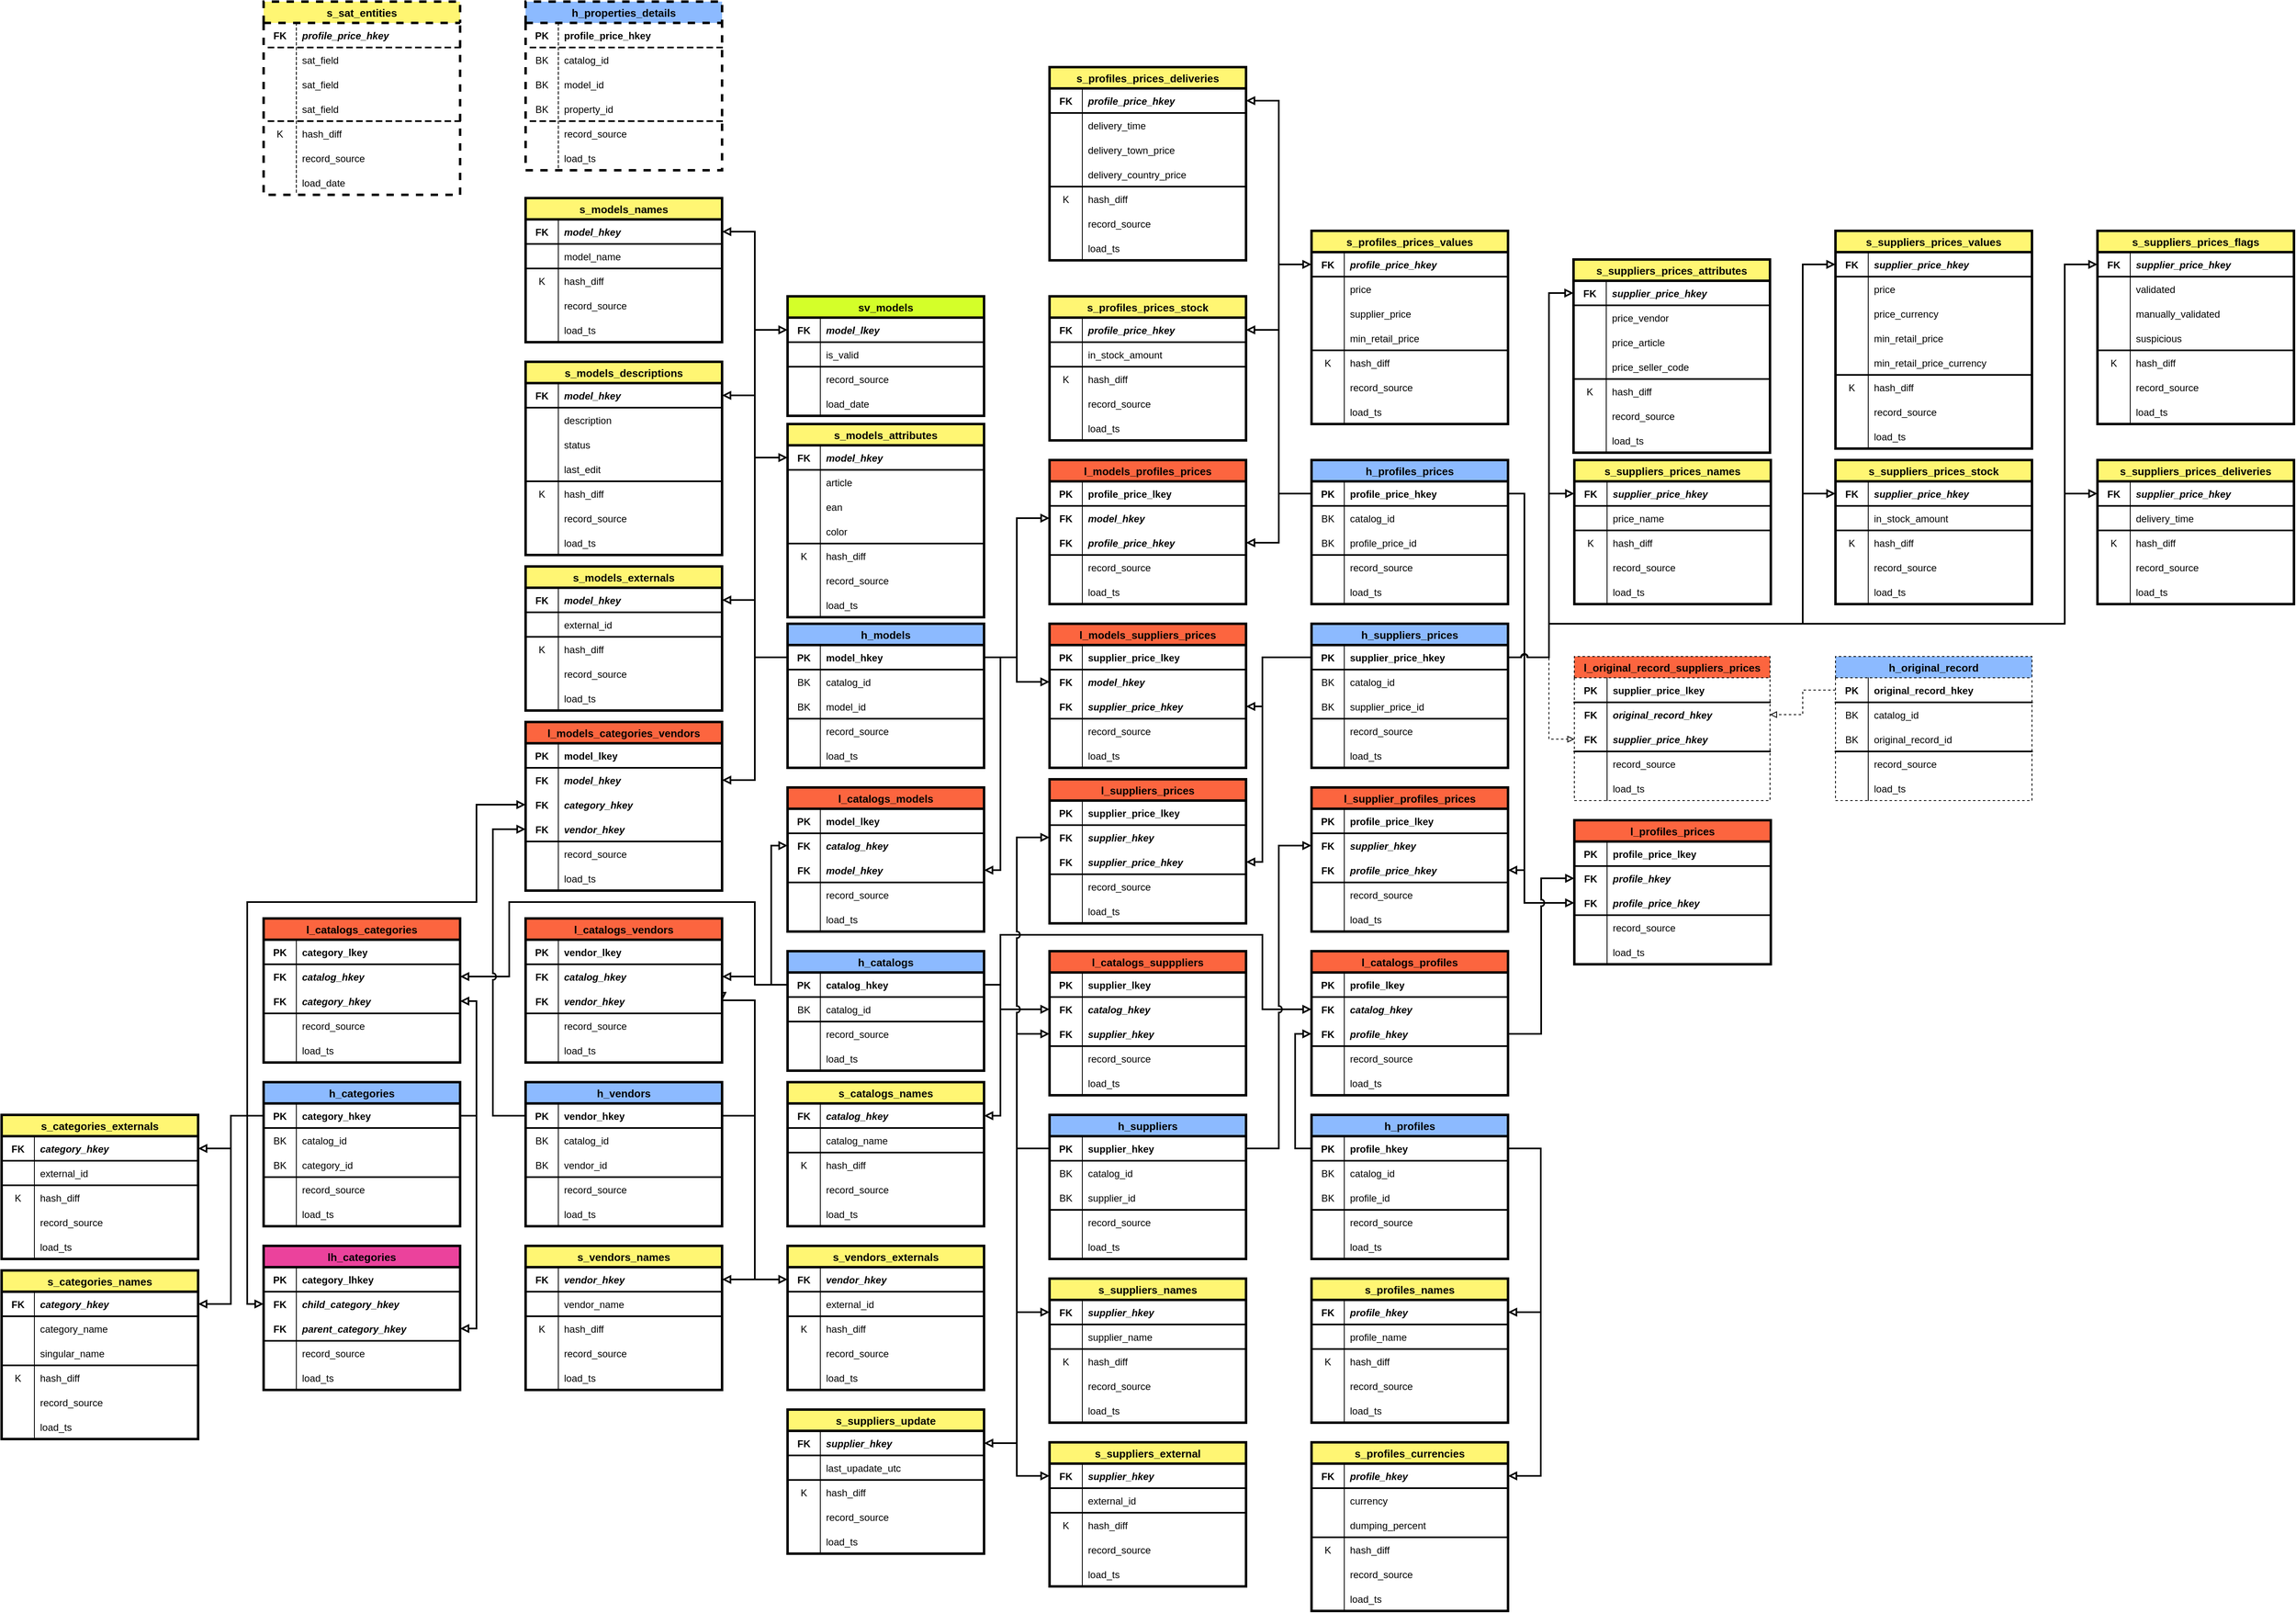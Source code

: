 <mxfile version="12.9.13" type="device"><diagram id="SrmM9OLLqU3QZvjX9ELb" name="catalogapp"><mxGraphModel dx="2378" dy="2320" grid="1" gridSize="10" guides="1" tooltips="1" connect="1" arrows="1" fold="1" page="1" pageScale="1" pageWidth="827" pageHeight="1169" math="0" shadow="0"><root><mxCell id="0"/><mxCell id="1" parent="0"/><mxCell id="QA1w2W651Xcvtk2BR3ta-1" value="h_categories" style="swimlane;fontStyle=1;childLayout=stackLayout;horizontal=1;startSize=26;fillColor=#8CBAFF;horizontalStack=0;resizeParent=1;resizeParentMax=0;resizeLast=0;collapsible=1;marginBottom=0;strokeWidth=3;strokeColor=#000000;fontSize=13;fontColor=#000000;swimlaneFillColor=#ffffff;rounded=0;glass=0;labelBackgroundColor=none;align=center;html=0;" parent="1" vertex="1"><mxGeometry x="-480" y="760" width="240" height="176" as="geometry"><mxRectangle x="40" y="240" width="240" height="26" as="alternateBounds"/></mxGeometry></mxCell><mxCell id="QA1w2W651Xcvtk2BR3ta-2" value="category_hkey" style="shape=partialRectangle;top=0;left=0;right=0;bottom=1;align=left;verticalAlign=middle;fillColor=none;spacingLeft=45;spacingRight=4;overflow=hidden;rotatable=0;points=[[0,0.5],[1,0.5]];portConstraint=eastwest;dropTarget=0;fontStyle=1;fontSize=12;fontColor=#000000;strokeWidth=2;" parent="QA1w2W651Xcvtk2BR3ta-1" vertex="1"><mxGeometry y="26" width="240" height="30" as="geometry"/></mxCell><mxCell id="QA1w2W651Xcvtk2BR3ta-3" value="PK" style="shape=partialRectangle;fontStyle=1;top=0;left=0;bottom=0;fillColor=none;align=center;verticalAlign=middle;spacingLeft=4;spacingRight=4;overflow=hidden;rotatable=0;points=[];portConstraint=eastwest;part=1;fontSize=12;" parent="QA1w2W651Xcvtk2BR3ta-2" vertex="1" connectable="0"><mxGeometry width="40" height="30" as="geometry"/></mxCell><mxCell id="QA1w2W651Xcvtk2BR3ta-18" value="catalog_id" style="shape=partialRectangle;top=0;left=0;right=0;bottom=0;align=left;verticalAlign=middle;fillColor=none;spacingLeft=45;spacingRight=4;overflow=hidden;rotatable=0;points=[[0,0.5],[1,0.5]];portConstraint=eastwest;dropTarget=0;fontStyle=0;fontSize=12;fontColor=#000000;strokeColor=#000000;strokeWidth=2;" parent="QA1w2W651Xcvtk2BR3ta-1" vertex="1"><mxGeometry y="56" width="240" height="30" as="geometry"/></mxCell><mxCell id="QA1w2W651Xcvtk2BR3ta-19" value="BK" style="shape=partialRectangle;fontStyle=0;top=0;left=0;bottom=0;fillColor=none;align=center;verticalAlign=middle;spacingLeft=4;spacingRight=4;overflow=hidden;rotatable=0;points=[];portConstraint=eastwest;part=1;fontSize=12;" parent="QA1w2W651Xcvtk2BR3ta-18" vertex="1" connectable="0"><mxGeometry width="40" height="30" as="geometry"/></mxCell><mxCell id="QA1w2W651Xcvtk2BR3ta-4" value="category_id" style="shape=partialRectangle;top=0;left=0;right=0;bottom=1;align=left;verticalAlign=middle;fillColor=none;spacingLeft=45;spacingRight=4;overflow=hidden;rotatable=0;points=[[0,0.5],[1,0.5]];portConstraint=eastwest;dropTarget=0;fontStyle=0;fontSize=12;fontColor=#000000;strokeWidth=2;" parent="QA1w2W651Xcvtk2BR3ta-1" vertex="1"><mxGeometry y="86" width="240" height="30" as="geometry"/></mxCell><mxCell id="QA1w2W651Xcvtk2BR3ta-5" value="BK" style="shape=partialRectangle;fontStyle=0;top=0;left=0;bottom=0;fillColor=none;align=center;verticalAlign=middle;spacingLeft=4;spacingRight=4;overflow=hidden;rotatable=0;points=[];portConstraint=eastwest;part=1;fontSize=12;" parent="QA1w2W651Xcvtk2BR3ta-4" vertex="1" connectable="0"><mxGeometry width="40" height="30" as="geometry"/></mxCell><mxCell id="QA1w2W651Xcvtk2BR3ta-6" value="record_source" style="shape=partialRectangle;top=0;left=0;right=0;bottom=0;align=left;verticalAlign=middle;fillColor=none;spacingLeft=45;spacingRight=4;overflow=hidden;rotatable=0;points=[[0,0.5],[1,0.5]];portConstraint=eastwest;dropTarget=0;fontStyle=0;fontSize=12;fontColor=#000000;" parent="QA1w2W651Xcvtk2BR3ta-1" vertex="1"><mxGeometry y="116" width="240" height="30" as="geometry"/></mxCell><mxCell id="QA1w2W651Xcvtk2BR3ta-7" value="" style="shape=partialRectangle;fontStyle=1;top=0;left=0;bottom=0;fillColor=none;align=center;verticalAlign=middle;spacingLeft=4;spacingRight=4;overflow=hidden;rotatable=0;points=[];portConstraint=eastwest;part=1;fontSize=12;" parent="QA1w2W651Xcvtk2BR3ta-6" vertex="1" connectable="0"><mxGeometry width="40" height="30" as="geometry"/></mxCell><mxCell id="QA1w2W651Xcvtk2BR3ta-8" value="load_ts" style="shape=partialRectangle;top=0;left=0;right=0;bottom=0;align=left;verticalAlign=middle;fillColor=none;spacingLeft=45;spacingRight=4;overflow=hidden;rotatable=0;points=[[0,0.5],[1,0.5]];portConstraint=eastwest;dropTarget=0;fontStyle=0;fontSize=12;fontColor=#000000;" parent="QA1w2W651Xcvtk2BR3ta-1" vertex="1"><mxGeometry y="146" width="240" height="30" as="geometry"/></mxCell><mxCell id="QA1w2W651Xcvtk2BR3ta-9" value="" style="shape=partialRectangle;fontStyle=1;top=0;left=0;bottom=0;fillColor=none;align=center;verticalAlign=middle;spacingLeft=4;spacingRight=4;overflow=hidden;rotatable=0;points=[];portConstraint=eastwest;part=1;fontSize=12;" parent="QA1w2W651Xcvtk2BR3ta-8" vertex="1" connectable="0"><mxGeometry width="40" height="30" as="geometry"/></mxCell><mxCell id="-B-G0WUtwssj8GqVBaym-17" value="lh_categories" style="swimlane;fontStyle=1;childLayout=stackLayout;horizontal=1;startSize=26;fillColor=#EB429C;horizontalStack=0;resizeParent=1;resizeParentMax=0;resizeLast=0;collapsible=1;marginBottom=0;strokeWidth=3;strokeColor=#000000;fontSize=13;swimlaneFillColor=#ffffff;align=center;" parent="1" vertex="1"><mxGeometry x="-480" y="960" width="240" height="176" as="geometry"><mxRectangle x="40" y="410" width="240" height="26" as="alternateBounds"/></mxGeometry></mxCell><mxCell id="-B-G0WUtwssj8GqVBaym-18" value="category_lhkey" style="shape=partialRectangle;top=0;left=0;right=0;bottom=1;align=left;verticalAlign=middle;fillColor=none;spacingLeft=45;spacingRight=4;overflow=hidden;rotatable=0;points=[[0,0.5],[1,0.5]];portConstraint=eastwest;dropTarget=0;fontStyle=1;fontSize=12;fontColor=#000000;strokeWidth=2;" parent="-B-G0WUtwssj8GqVBaym-17" vertex="1"><mxGeometry y="26" width="240" height="30" as="geometry"/></mxCell><mxCell id="-B-G0WUtwssj8GqVBaym-19" value="PK" style="shape=partialRectangle;fontStyle=1;top=0;left=0;bottom=0;fillColor=none;align=center;verticalAlign=middle;spacingLeft=4;spacingRight=4;overflow=hidden;rotatable=0;points=[];portConstraint=eastwest;part=1;fontSize=12;" parent="-B-G0WUtwssj8GqVBaym-18" vertex="1" connectable="0"><mxGeometry width="40" height="30" as="geometry"/></mxCell><mxCell id="-B-G0WUtwssj8GqVBaym-20" value="child_category_hkey" style="shape=partialRectangle;top=0;left=0;right=0;bottom=0;align=left;verticalAlign=middle;fillColor=none;spacingLeft=45;spacingRight=4;overflow=hidden;rotatable=0;points=[[0,0.5],[1,0.5]];portConstraint=eastwest;dropTarget=0;fontStyle=3;fontSize=12;fontColor=#000000;strokeColor=#000000;strokeWidth=2;" parent="-B-G0WUtwssj8GqVBaym-17" vertex="1"><mxGeometry y="56" width="240" height="30" as="geometry"/></mxCell><mxCell id="-B-G0WUtwssj8GqVBaym-21" value="FK" style="shape=partialRectangle;fontStyle=1;top=0;left=0;bottom=0;fillColor=none;align=center;verticalAlign=middle;spacingLeft=4;spacingRight=4;overflow=hidden;rotatable=0;points=[];portConstraint=eastwest;part=1;fontSize=12;" parent="-B-G0WUtwssj8GqVBaym-20" vertex="1" connectable="0"><mxGeometry width="40" height="30" as="geometry"/></mxCell><mxCell id="-B-G0WUtwssj8GqVBaym-22" value="parent_category_hkey" style="shape=partialRectangle;top=0;left=0;right=0;bottom=1;align=left;verticalAlign=middle;fillColor=none;spacingLeft=45;spacingRight=4;overflow=hidden;rotatable=0;points=[[0,0.5],[1,0.5]];portConstraint=eastwest;dropTarget=0;fontStyle=3;fontSize=12;fontColor=#000000;strokeColor=#000000;strokeWidth=2;" parent="-B-G0WUtwssj8GqVBaym-17" vertex="1"><mxGeometry y="86" width="240" height="30" as="geometry"/></mxCell><mxCell id="-B-G0WUtwssj8GqVBaym-23" value="FK" style="shape=partialRectangle;fontStyle=1;top=0;left=0;bottom=0;fillColor=none;align=center;verticalAlign=middle;spacingLeft=4;spacingRight=4;overflow=hidden;rotatable=0;points=[];portConstraint=eastwest;part=1;fontSize=12;" parent="-B-G0WUtwssj8GqVBaym-22" vertex="1" connectable="0"><mxGeometry width="40" height="30" as="geometry"/></mxCell><mxCell id="-B-G0WUtwssj8GqVBaym-24" value="record_source" style="shape=partialRectangle;top=0;left=0;right=0;bottom=0;align=left;verticalAlign=middle;fillColor=none;spacingLeft=45;spacingRight=4;overflow=hidden;rotatable=0;points=[[0,0.5],[1,0.5]];portConstraint=eastwest;dropTarget=0;fontStyle=0;fontSize=12;fontColor=#000000;" parent="-B-G0WUtwssj8GqVBaym-17" vertex="1"><mxGeometry y="116" width="240" height="30" as="geometry"/></mxCell><mxCell id="-B-G0WUtwssj8GqVBaym-25" value="" style="shape=partialRectangle;fontStyle=1;top=0;left=0;bottom=0;fillColor=none;align=center;verticalAlign=middle;spacingLeft=4;spacingRight=4;overflow=hidden;rotatable=0;points=[];portConstraint=eastwest;part=1;fontSize=12;" parent="-B-G0WUtwssj8GqVBaym-24" vertex="1" connectable="0"><mxGeometry width="40" height="30" as="geometry"/></mxCell><mxCell id="-B-G0WUtwssj8GqVBaym-26" value="load_ts" style="shape=partialRectangle;top=0;left=0;right=0;bottom=0;align=left;verticalAlign=middle;fillColor=none;spacingLeft=45;spacingRight=4;overflow=hidden;rotatable=0;points=[[0,0.5],[1,0.5]];portConstraint=eastwest;dropTarget=0;fontStyle=0;fontSize=12;fontColor=#000000;" parent="-B-G0WUtwssj8GqVBaym-17" vertex="1"><mxGeometry y="146" width="240" height="30" as="geometry"/></mxCell><mxCell id="-B-G0WUtwssj8GqVBaym-27" value="" style="shape=partialRectangle;fontStyle=1;top=0;left=0;bottom=0;fillColor=none;align=center;verticalAlign=middle;spacingLeft=4;spacingRight=4;overflow=hidden;rotatable=0;points=[];portConstraint=eastwest;part=1;fontSize=12;" parent="-B-G0WUtwssj8GqVBaym-26" vertex="1" connectable="0"><mxGeometry width="40" height="30" as="geometry"/></mxCell><mxCell id="-B-G0WUtwssj8GqVBaym-15" style="edgeStyle=orthogonalEdgeStyle;rounded=0;orthogonalLoop=1;jettySize=auto;html=1;entryX=1;entryY=0.5;entryDx=0;entryDy=0;strokeWidth=2;endArrow=block;endFill=0;" parent="1" source="QA1w2W651Xcvtk2BR3ta-2" target="QA1w2W651Xcvtk2BR3ta-82" edge="1"><mxGeometry relative="1" as="geometry"/></mxCell><mxCell id="-B-G0WUtwssj8GqVBaym-16" style="edgeStyle=orthogonalEdgeStyle;rounded=0;orthogonalLoop=1;jettySize=auto;html=1;entryX=1;entryY=0.5;entryDx=0;entryDy=0;endArrow=block;endFill=0;strokeWidth=2;" parent="1" source="QA1w2W651Xcvtk2BR3ta-2" target="QA1w2W651Xcvtk2BR3ta-21" edge="1"><mxGeometry relative="1" as="geometry"/></mxCell><mxCell id="-B-G0WUtwssj8GqVBaym-28" style="edgeStyle=orthogonalEdgeStyle;rounded=0;orthogonalLoop=1;jettySize=auto;html=1;entryX=0;entryY=0.5;entryDx=0;entryDy=0;endArrow=block;endFill=0;strokeWidth=2;" parent="1" source="QA1w2W651Xcvtk2BR3ta-2" target="-B-G0WUtwssj8GqVBaym-20" edge="1"><mxGeometry relative="1" as="geometry"><Array as="points"><mxPoint x="-500" y="801"/><mxPoint x="-500" y="1031"/></Array></mxGeometry></mxCell><mxCell id="-B-G0WUtwssj8GqVBaym-29" style="edgeStyle=orthogonalEdgeStyle;rounded=0;orthogonalLoop=1;jettySize=auto;html=1;endArrow=block;endFill=0;strokeWidth=2;" parent="1" source="QA1w2W651Xcvtk2BR3ta-2" target="-B-G0WUtwssj8GqVBaym-22" edge="1"><mxGeometry relative="1" as="geometry"><Array as="points"><mxPoint x="-220" y="801"/><mxPoint x="-220" y="1061"/></Array></mxGeometry></mxCell><mxCell id="-B-G0WUtwssj8GqVBaym-44" style="edgeStyle=orthogonalEdgeStyle;rounded=0;orthogonalLoop=1;jettySize=auto;html=1;entryX=0;entryY=0.5;entryDx=0;entryDy=0;endArrow=block;endFill=0;strokeWidth=2;" parent="1" source="QA1w2W651Xcvtk2BR3ta-121" target="QA1w2W651Xcvtk2BR3ta-108" edge="1"><mxGeometry relative="1" as="geometry"/></mxCell><mxCell id="-B-G0WUtwssj8GqVBaym-45" style="edgeStyle=orthogonalEdgeStyle;rounded=0;orthogonalLoop=1;jettySize=auto;html=1;entryX=1;entryY=0.5;entryDx=0;entryDy=0;endArrow=block;endFill=0;strokeWidth=2;" parent="1" source="QA1w2W651Xcvtk2BR3ta-121" target="QA1w2W651Xcvtk2BR3ta-97" edge="1"><mxGeometry relative="1" as="geometry"><Array as="points"><mxPoint x="120" y="801"/><mxPoint x="120" y="1001"/></Array></mxGeometry></mxCell><mxCell id="QA1w2W651Xcvtk2BR3ta-120" value="h_vendors" style="swimlane;fontStyle=1;childLayout=stackLayout;horizontal=1;startSize=26;fillColor=#8CBAFF;horizontalStack=0;resizeParent=1;resizeParentMax=0;resizeLast=0;collapsible=1;marginBottom=0;strokeWidth=3;strokeColor=#000000;fontSize=13;fontColor=#000000;swimlaneFillColor=#ffffff;rounded=0;glass=0;labelBackgroundColor=none;align=center;html=0;" parent="1" vertex="1"><mxGeometry x="-160" y="760" width="240" height="176" as="geometry"><mxRectangle x="40" y="240" width="240" height="26" as="alternateBounds"/></mxGeometry></mxCell><mxCell id="QA1w2W651Xcvtk2BR3ta-121" value="vendor_hkey" style="shape=partialRectangle;top=0;left=0;right=0;bottom=1;align=left;verticalAlign=middle;fillColor=none;spacingLeft=45;spacingRight=4;overflow=hidden;rotatable=0;points=[[0,0.5],[1,0.5]];portConstraint=eastwest;dropTarget=0;fontStyle=1;fontSize=12;fontColor=#000000;strokeWidth=2;" parent="QA1w2W651Xcvtk2BR3ta-120" vertex="1"><mxGeometry y="26" width="240" height="30" as="geometry"/></mxCell><mxCell id="QA1w2W651Xcvtk2BR3ta-122" value="PK" style="shape=partialRectangle;fontStyle=1;top=0;left=0;bottom=0;fillColor=none;align=center;verticalAlign=middle;spacingLeft=4;spacingRight=4;overflow=hidden;rotatable=0;points=[];portConstraint=eastwest;part=1;fontSize=12;" parent="QA1w2W651Xcvtk2BR3ta-121" vertex="1" connectable="0"><mxGeometry width="40" height="30" as="geometry"/></mxCell><mxCell id="QA1w2W651Xcvtk2BR3ta-123" value="catalog_id" style="shape=partialRectangle;top=0;left=0;right=0;bottom=0;align=left;verticalAlign=middle;fillColor=none;spacingLeft=45;spacingRight=4;overflow=hidden;rotatable=0;points=[[0,0.5],[1,0.5]];portConstraint=eastwest;dropTarget=0;fontStyle=0;fontSize=12;fontColor=#000000;strokeColor=#000000;strokeWidth=2;" parent="QA1w2W651Xcvtk2BR3ta-120" vertex="1"><mxGeometry y="56" width="240" height="30" as="geometry"/></mxCell><mxCell id="QA1w2W651Xcvtk2BR3ta-124" value="BK" style="shape=partialRectangle;fontStyle=0;top=0;left=0;bottom=0;fillColor=none;align=center;verticalAlign=middle;spacingLeft=4;spacingRight=4;overflow=hidden;rotatable=0;points=[];portConstraint=eastwest;part=1;fontSize=12;" parent="QA1w2W651Xcvtk2BR3ta-123" vertex="1" connectable="0"><mxGeometry width="40" height="30" as="geometry"/></mxCell><mxCell id="QA1w2W651Xcvtk2BR3ta-125" value="vendor_id" style="shape=partialRectangle;top=0;left=0;right=0;bottom=1;align=left;verticalAlign=middle;fillColor=none;spacingLeft=45;spacingRight=4;overflow=hidden;rotatable=0;points=[[0,0.5],[1,0.5]];portConstraint=eastwest;dropTarget=0;fontStyle=0;fontSize=12;fontColor=#000000;strokeWidth=2;" parent="QA1w2W651Xcvtk2BR3ta-120" vertex="1"><mxGeometry y="86" width="240" height="30" as="geometry"/></mxCell><mxCell id="QA1w2W651Xcvtk2BR3ta-126" value="BK" style="shape=partialRectangle;fontStyle=0;top=0;left=0;bottom=0;fillColor=none;align=center;verticalAlign=middle;spacingLeft=4;spacingRight=4;overflow=hidden;rotatable=0;points=[];portConstraint=eastwest;part=1;fontSize=12;" parent="QA1w2W651Xcvtk2BR3ta-125" vertex="1" connectable="0"><mxGeometry width="40" height="30" as="geometry"/></mxCell><mxCell id="QA1w2W651Xcvtk2BR3ta-127" value="record_source" style="shape=partialRectangle;top=0;left=0;right=0;bottom=0;align=left;verticalAlign=middle;fillColor=none;spacingLeft=45;spacingRight=4;overflow=hidden;rotatable=0;points=[[0,0.5],[1,0.5]];portConstraint=eastwest;dropTarget=0;fontStyle=0;fontSize=12;fontColor=#000000;" parent="QA1w2W651Xcvtk2BR3ta-120" vertex="1"><mxGeometry y="116" width="240" height="30" as="geometry"/></mxCell><mxCell id="QA1w2W651Xcvtk2BR3ta-128" value="" style="shape=partialRectangle;fontStyle=1;top=0;left=0;bottom=0;fillColor=none;align=center;verticalAlign=middle;spacingLeft=4;spacingRight=4;overflow=hidden;rotatable=0;points=[];portConstraint=eastwest;part=1;fontSize=12;" parent="QA1w2W651Xcvtk2BR3ta-127" vertex="1" connectable="0"><mxGeometry width="40" height="30" as="geometry"/></mxCell><mxCell id="QA1w2W651Xcvtk2BR3ta-129" value="load_ts" style="shape=partialRectangle;top=0;left=0;right=0;bottom=0;align=left;verticalAlign=middle;fillColor=none;spacingLeft=45;spacingRight=4;overflow=hidden;rotatable=0;points=[[0,0.5],[1,0.5]];portConstraint=eastwest;dropTarget=0;fontStyle=0;fontSize=12;fontColor=#000000;" parent="QA1w2W651Xcvtk2BR3ta-120" vertex="1"><mxGeometry y="146" width="240" height="30" as="geometry"/></mxCell><mxCell id="QA1w2W651Xcvtk2BR3ta-130" value="" style="shape=partialRectangle;fontStyle=1;top=0;left=0;bottom=0;fillColor=none;align=center;verticalAlign=middle;spacingLeft=4;spacingRight=4;overflow=hidden;rotatable=0;points=[];portConstraint=eastwest;part=1;fontSize=12;" parent="QA1w2W651Xcvtk2BR3ta-129" vertex="1" connectable="0"><mxGeometry width="40" height="30" as="geometry"/></mxCell><mxCell id="QA1w2W651Xcvtk2BR3ta-96" value="s_vendors_names" style="swimlane;fontStyle=1;childLayout=stackLayout;horizontal=1;startSize=26;fillColor=#FFF673;horizontalStack=0;resizeParent=1;resizeParentMax=0;resizeLast=0;collapsible=1;marginBottom=0;strokeWidth=3;strokeColor=#000000;fontSize=13;rounded=0;glass=0;labelBackgroundColor=none;align=center;html=0;swimlaneFillColor=#ffffff;" parent="1" vertex="1"><mxGeometry x="-160" y="960" width="240" height="176" as="geometry"><mxRectangle x="40" y="480" width="240" height="26" as="alternateBounds"/></mxGeometry></mxCell><mxCell id="QA1w2W651Xcvtk2BR3ta-97" value="vendor_hkey" style="shape=partialRectangle;top=0;left=0;right=0;bottom=1;align=left;verticalAlign=middle;fillColor=none;spacingLeft=45;spacingRight=4;overflow=hidden;rotatable=0;points=[[0,0.5],[1,0.5]];portConstraint=eastwest;dropTarget=0;fontStyle=3;fontSize=12;fontColor=#000000;strokeColor=#000000;strokeWidth=2;" parent="QA1w2W651Xcvtk2BR3ta-96" vertex="1"><mxGeometry y="26" width="240" height="30" as="geometry"/></mxCell><mxCell id="QA1w2W651Xcvtk2BR3ta-98" value="FK" style="shape=partialRectangle;fontStyle=1;top=0;left=0;bottom=0;fillColor=none;align=center;verticalAlign=middle;spacingLeft=4;spacingRight=4;overflow=hidden;rotatable=0;points=[];portConstraint=eastwest;part=1;fontSize=12;" parent="QA1w2W651Xcvtk2BR3ta-97" vertex="1" connectable="0"><mxGeometry width="40" height="30" as="geometry"/></mxCell><mxCell id="QA1w2W651Xcvtk2BR3ta-99" value="vendor_name" style="shape=partialRectangle;top=0;left=0;right=0;bottom=1;align=left;verticalAlign=middle;fillColor=none;spacingLeft=45;spacingRight=4;overflow=hidden;rotatable=0;points=[[0,0.5],[1,0.5]];portConstraint=eastwest;dropTarget=0;fontStyle=0;fontSize=12;fontColor=#000000;strokeColor=#000000;strokeWidth=2;" parent="QA1w2W651Xcvtk2BR3ta-96" vertex="1"><mxGeometry y="56" width="240" height="30" as="geometry"/></mxCell><mxCell id="QA1w2W651Xcvtk2BR3ta-100" value="" style="shape=partialRectangle;fontStyle=1;top=0;left=0;bottom=0;fillColor=none;align=center;verticalAlign=middle;spacingLeft=4;spacingRight=4;overflow=hidden;rotatable=0;points=[];portConstraint=eastwest;part=1;fontSize=12;" parent="QA1w2W651Xcvtk2BR3ta-99" vertex="1" connectable="0"><mxGeometry width="40" height="30" as="geometry"/></mxCell><mxCell id="QA1w2W651Xcvtk2BR3ta-101" value="hash_diff" style="shape=partialRectangle;top=0;left=0;right=0;bottom=0;align=left;verticalAlign=middle;fillColor=none;spacingLeft=45;spacingRight=4;overflow=hidden;rotatable=0;points=[[0,0.5],[1,0.5]];portConstraint=eastwest;dropTarget=0;fontStyle=0;fontSize=12;fontColor=#000000;strokeColor=#000000;strokeWidth=2;" parent="QA1w2W651Xcvtk2BR3ta-96" vertex="1"><mxGeometry y="86" width="240" height="30" as="geometry"/></mxCell><mxCell id="QA1w2W651Xcvtk2BR3ta-102" value="K" style="shape=partialRectangle;fontStyle=0;top=0;left=0;bottom=0;fillColor=none;align=center;verticalAlign=middle;spacingLeft=4;spacingRight=4;overflow=hidden;rotatable=0;points=[];portConstraint=eastwest;part=1;fontSize=12;" parent="QA1w2W651Xcvtk2BR3ta-101" vertex="1" connectable="0"><mxGeometry width="40" height="30" as="geometry"/></mxCell><mxCell id="QA1w2W651Xcvtk2BR3ta-103" value="record_source" style="shape=partialRectangle;top=0;left=0;right=0;bottom=0;align=left;verticalAlign=middle;fillColor=none;spacingLeft=45;spacingRight=4;overflow=hidden;rotatable=0;points=[[0,0.5],[1,0.5]];portConstraint=eastwest;dropTarget=0;fontStyle=0;fontSize=12;fontColor=#000000;" parent="QA1w2W651Xcvtk2BR3ta-96" vertex="1"><mxGeometry y="116" width="240" height="30" as="geometry"/></mxCell><mxCell id="QA1w2W651Xcvtk2BR3ta-104" value="" style="shape=partialRectangle;fontStyle=1;top=0;left=0;bottom=0;fillColor=none;align=center;verticalAlign=middle;spacingLeft=4;spacingRight=4;overflow=hidden;rotatable=0;points=[];portConstraint=eastwest;part=1;fontSize=12;" parent="QA1w2W651Xcvtk2BR3ta-103" vertex="1" connectable="0"><mxGeometry width="40" height="30" as="geometry"/></mxCell><mxCell id="QA1w2W651Xcvtk2BR3ta-105" value="load_ts" style="shape=partialRectangle;top=0;left=0;right=0;bottom=0;align=left;verticalAlign=middle;fillColor=none;spacingLeft=45;spacingRight=4;overflow=hidden;rotatable=0;points=[[0,0.5],[1,0.5]];portConstraint=eastwest;dropTarget=0;fontStyle=0;fontSize=12;fontColor=#000000;" parent="QA1w2W651Xcvtk2BR3ta-96" vertex="1"><mxGeometry y="146" width="240" height="30" as="geometry"/></mxCell><mxCell id="QA1w2W651Xcvtk2BR3ta-106" value="" style="shape=partialRectangle;fontStyle=1;top=0;left=0;bottom=0;fillColor=none;align=center;verticalAlign=middle;spacingLeft=4;spacingRight=4;overflow=hidden;rotatable=0;points=[];portConstraint=eastwest;part=1;fontSize=12;" parent="QA1w2W651Xcvtk2BR3ta-105" vertex="1" connectable="0"><mxGeometry width="40" height="30" as="geometry"/></mxCell><mxCell id="-B-G0WUtwssj8GqVBaym-70" style="edgeStyle=orthogonalEdgeStyle;rounded=0;orthogonalLoop=1;jettySize=auto;html=1;entryX=1;entryY=0.5;entryDx=0;entryDy=0;endArrow=block;endFill=0;strokeWidth=2;" parent="1" source="QA1w2W651Xcvtk2BR3ta-132" target="QA1w2W651Xcvtk2BR3ta-143" edge="1"><mxGeometry relative="1" as="geometry"><Array as="points"><mxPoint x="420" y="641"/><mxPoint x="420" y="801"/></Array></mxGeometry></mxCell><mxCell id="-B-G0WUtwssj8GqVBaym-71" style="edgeStyle=orthogonalEdgeStyle;rounded=0;orthogonalLoop=1;jettySize=auto;html=1;endArrow=block;endFill=0;strokeWidth=2;" parent="1" source="QA1w2W651Xcvtk2BR3ta-2" target="-B-G0WUtwssj8GqVBaym-53" edge="1"><mxGeometry relative="1" as="geometry"><Array as="points"><mxPoint x="-220" y="801"/><mxPoint x="-220" y="661"/></Array></mxGeometry></mxCell><mxCell id="-B-G0WUtwssj8GqVBaym-72" style="edgeStyle=orthogonalEdgeStyle;rounded=0;orthogonalLoop=1;jettySize=auto;html=1;entryX=1;entryY=0.5;entryDx=0;entryDy=0;endArrow=block;endFill=0;strokeWidth=2;" parent="1" source="QA1w2W651Xcvtk2BR3ta-121" target="-B-G0WUtwssj8GqVBaym-64" edge="1"><mxGeometry relative="1" as="geometry"><Array as="points"><mxPoint x="120" y="801"/><mxPoint x="120" y="660"/></Array></mxGeometry></mxCell><mxCell id="-B-G0WUtwssj8GqVBaym-73" style="edgeStyle=orthogonalEdgeStyle;rounded=0;orthogonalLoop=1;jettySize=auto;html=1;entryX=1;entryY=0.5;entryDx=0;entryDy=0;endArrow=block;endFill=0;strokeWidth=2;" parent="1" source="QA1w2W651Xcvtk2BR3ta-132" target="-B-G0WUtwssj8GqVBaym-62" edge="1"><mxGeometry relative="1" as="geometry"><Array as="points"><mxPoint x="120" y="641"/><mxPoint x="120" y="631"/></Array></mxGeometry></mxCell><mxCell id="-B-G0WUtwssj8GqVBaym-74" style="edgeStyle=orthogonalEdgeStyle;rounded=0;orthogonalLoop=1;jettySize=auto;html=1;entryX=1;entryY=0.5;entryDx=0;entryDy=0;endArrow=block;endFill=0;strokeWidth=2;jumpStyle=arc;" parent="1" source="QA1w2W651Xcvtk2BR3ta-132" target="-B-G0WUtwssj8GqVBaym-51" edge="1"><mxGeometry relative="1" as="geometry"><Array as="points"><mxPoint x="120" y="641"/><mxPoint x="120" y="540"/><mxPoint x="-180" y="540"/><mxPoint x="-180" y="631"/></Array></mxGeometry></mxCell><mxCell id="-B-G0WUtwssj8GqVBaym-89" style="edgeStyle=orthogonalEdgeStyle;rounded=0;orthogonalLoop=1;jettySize=auto;html=1;entryX=0;entryY=0.5;entryDx=0;entryDy=0;endArrow=block;endFill=0;strokeWidth=2;jumpStyle=arc;" parent="1" source="QA1w2W651Xcvtk2BR3ta-121" target="-B-G0WUtwssj8GqVBaym-80" edge="1"><mxGeometry relative="1" as="geometry"><Array as="points"><mxPoint x="-200" y="801"/><mxPoint x="-200" y="451"/></Array></mxGeometry></mxCell><mxCell id="-B-G0WUtwssj8GqVBaym-91" style="edgeStyle=orthogonalEdgeStyle;rounded=0;orthogonalLoop=1;jettySize=auto;html=1;entryX=0;entryY=0.5;entryDx=0;entryDy=0;endArrow=block;endFill=0;strokeWidth=2;jumpStyle=arc;" parent="1" source="QA1w2W651Xcvtk2BR3ta-2" target="-B-G0WUtwssj8GqVBaym-78" edge="1"><mxGeometry relative="1" as="geometry"><Array as="points"><mxPoint x="-500" y="801"/><mxPoint x="-500" y="540"/><mxPoint x="-220" y="540"/><mxPoint x="-220" y="421"/></Array></mxGeometry></mxCell><mxCell id="-B-G0WUtwssj8GqVBaym-94" style="edgeStyle=orthogonalEdgeStyle;rounded=0;jumpStyle=arc;orthogonalLoop=1;jettySize=auto;html=1;entryX=1;entryY=0.5;entryDx=0;entryDy=0;endArrow=block;endFill=0;strokeWidth=2;" parent="1" source="QA1w2W651Xcvtk2BR3ta-155" target="-B-G0WUtwssj8GqVBaym-86" edge="1"><mxGeometry relative="1" as="geometry"><Array as="points"><mxPoint x="120" y="241"/><mxPoint x="120" y="391"/></Array></mxGeometry></mxCell><mxCell id="-B-G0WUtwssj8GqVBaym-95" style="edgeStyle=orthogonalEdgeStyle;rounded=0;jumpStyle=arc;orthogonalLoop=1;jettySize=auto;html=1;entryX=0;entryY=0.5;entryDx=0;entryDy=0;endArrow=block;endFill=0;strokeWidth=2;" parent="1" source="QA1w2W651Xcvtk2BR3ta-155" target="QA1w2W651Xcvtk2BR3ta-166" edge="1"><mxGeometry relative="1" as="geometry"><Array as="points"><mxPoint x="120" y="241"/><mxPoint x="120" y="-3"/></Array></mxGeometry></mxCell><mxCell id="QA1w2W651Xcvtk2BR3ta-131" value="h_catalogs" style="swimlane;fontStyle=1;childLayout=stackLayout;horizontal=1;startSize=26;fillColor=#8CBAFF;horizontalStack=0;resizeParent=1;resizeParentMax=0;resizeLast=0;collapsible=1;marginBottom=0;strokeWidth=3;strokeColor=#000000;fontSize=13;fontColor=#000000;swimlaneFillColor=#ffffff;rounded=0;glass=0;labelBackgroundColor=none;align=center;html=0;" parent="1" vertex="1"><mxGeometry x="160" y="600" width="240" height="146" as="geometry"><mxRectangle x="40" y="240" width="240" height="26" as="alternateBounds"/></mxGeometry></mxCell><mxCell id="QA1w2W651Xcvtk2BR3ta-132" value="catalog_hkey" style="shape=partialRectangle;top=0;left=0;right=0;bottom=1;align=left;verticalAlign=middle;fillColor=none;spacingLeft=45;spacingRight=4;overflow=hidden;rotatable=0;points=[[0,0.5],[1,0.5]];portConstraint=eastwest;dropTarget=0;fontStyle=1;fontSize=12;fontColor=#000000;strokeWidth=2;" parent="QA1w2W651Xcvtk2BR3ta-131" vertex="1"><mxGeometry y="26" width="240" height="30" as="geometry"/></mxCell><mxCell id="QA1w2W651Xcvtk2BR3ta-133" value="PK" style="shape=partialRectangle;fontStyle=1;top=0;left=0;bottom=0;fillColor=none;align=center;verticalAlign=middle;spacingLeft=4;spacingRight=4;overflow=hidden;rotatable=0;points=[];portConstraint=eastwest;part=1;fontSize=12;" parent="QA1w2W651Xcvtk2BR3ta-132" vertex="1" connectable="0"><mxGeometry width="40" height="30" as="geometry"/></mxCell><mxCell id="QA1w2W651Xcvtk2BR3ta-136" value="catalog_id" style="shape=partialRectangle;top=0;left=0;right=0;bottom=1;align=left;verticalAlign=middle;fillColor=none;spacingLeft=45;spacingRight=4;overflow=hidden;rotatable=0;points=[[0,0.5],[1,0.5]];portConstraint=eastwest;dropTarget=0;fontStyle=0;fontSize=12;fontColor=#000000;strokeWidth=2;" parent="QA1w2W651Xcvtk2BR3ta-131" vertex="1"><mxGeometry y="56" width="240" height="30" as="geometry"/></mxCell><mxCell id="QA1w2W651Xcvtk2BR3ta-137" value="BK" style="shape=partialRectangle;fontStyle=0;top=0;left=0;bottom=0;fillColor=none;align=center;verticalAlign=middle;spacingLeft=4;spacingRight=4;overflow=hidden;rotatable=0;points=[];portConstraint=eastwest;part=1;fontSize=12;" parent="QA1w2W651Xcvtk2BR3ta-136" vertex="1" connectable="0"><mxGeometry width="40" height="30" as="geometry"/></mxCell><mxCell id="QA1w2W651Xcvtk2BR3ta-138" value="record_source" style="shape=partialRectangle;top=0;left=0;right=0;bottom=0;align=left;verticalAlign=middle;fillColor=none;spacingLeft=45;spacingRight=4;overflow=hidden;rotatable=0;points=[[0,0.5],[1,0.5]];portConstraint=eastwest;dropTarget=0;fontStyle=0;fontSize=12;fontColor=#000000;" parent="QA1w2W651Xcvtk2BR3ta-131" vertex="1"><mxGeometry y="86" width="240" height="30" as="geometry"/></mxCell><mxCell id="QA1w2W651Xcvtk2BR3ta-139" value="" style="shape=partialRectangle;fontStyle=1;top=0;left=0;bottom=0;fillColor=none;align=center;verticalAlign=middle;spacingLeft=4;spacingRight=4;overflow=hidden;rotatable=0;points=[];portConstraint=eastwest;part=1;fontSize=12;" parent="QA1w2W651Xcvtk2BR3ta-138" vertex="1" connectable="0"><mxGeometry width="40" height="30" as="geometry"/></mxCell><mxCell id="QA1w2W651Xcvtk2BR3ta-140" value="load_ts" style="shape=partialRectangle;top=0;left=0;right=0;bottom=0;align=left;verticalAlign=middle;fillColor=none;spacingLeft=45;spacingRight=4;overflow=hidden;rotatable=0;points=[[0,0.5],[1,0.5]];portConstraint=eastwest;dropTarget=0;fontStyle=0;fontSize=12;fontColor=#000000;" parent="QA1w2W651Xcvtk2BR3ta-131" vertex="1"><mxGeometry y="116" width="240" height="30" as="geometry"/></mxCell><mxCell id="QA1w2W651Xcvtk2BR3ta-141" value="" style="shape=partialRectangle;fontStyle=1;top=0;left=0;bottom=0;fillColor=none;align=center;verticalAlign=middle;spacingLeft=4;spacingRight=4;overflow=hidden;rotatable=0;points=[];portConstraint=eastwest;part=1;fontSize=12;" parent="QA1w2W651Xcvtk2BR3ta-140" vertex="1" connectable="0"><mxGeometry width="40" height="30" as="geometry"/></mxCell><mxCell id="QA1w2W651Xcvtk2BR3ta-142" value="s_catalogs_names" style="swimlane;fontStyle=1;childLayout=stackLayout;horizontal=1;startSize=26;fillColor=#FFF673;horizontalStack=0;resizeParent=1;resizeParentMax=0;resizeLast=0;collapsible=1;marginBottom=0;strokeWidth=3;strokeColor=#000000;fontSize=13;rounded=0;glass=0;labelBackgroundColor=none;align=center;html=0;swimlaneFillColor=#ffffff;" parent="1" vertex="1"><mxGeometry x="160" y="760" width="240" height="176" as="geometry"><mxRectangle x="40" y="480" width="240" height="26" as="alternateBounds"/></mxGeometry></mxCell><mxCell id="QA1w2W651Xcvtk2BR3ta-143" value="catalog_hkey" style="shape=partialRectangle;top=0;left=0;right=0;bottom=1;align=left;verticalAlign=middle;fillColor=none;spacingLeft=45;spacingRight=4;overflow=hidden;rotatable=0;points=[[0,0.5],[1,0.5]];portConstraint=eastwest;dropTarget=0;fontStyle=3;fontSize=12;fontColor=#000000;strokeColor=#000000;strokeWidth=2;" parent="QA1w2W651Xcvtk2BR3ta-142" vertex="1"><mxGeometry y="26" width="240" height="30" as="geometry"/></mxCell><mxCell id="QA1w2W651Xcvtk2BR3ta-144" value="FK" style="shape=partialRectangle;fontStyle=1;top=0;left=0;bottom=0;fillColor=none;align=center;verticalAlign=middle;spacingLeft=4;spacingRight=4;overflow=hidden;rotatable=0;points=[];portConstraint=eastwest;part=1;fontSize=12;" parent="QA1w2W651Xcvtk2BR3ta-143" vertex="1" connectable="0"><mxGeometry width="40" height="30" as="geometry"/></mxCell><mxCell id="QA1w2W651Xcvtk2BR3ta-145" value="catalog_name" style="shape=partialRectangle;top=0;left=0;right=0;bottom=1;align=left;verticalAlign=middle;fillColor=none;spacingLeft=45;spacingRight=4;overflow=hidden;rotatable=0;points=[[0,0.5],[1,0.5]];portConstraint=eastwest;dropTarget=0;fontStyle=0;fontSize=12;fontColor=#000000;strokeColor=#000000;strokeWidth=2;" parent="QA1w2W651Xcvtk2BR3ta-142" vertex="1"><mxGeometry y="56" width="240" height="30" as="geometry"/></mxCell><mxCell id="QA1w2W651Xcvtk2BR3ta-146" value="" style="shape=partialRectangle;fontStyle=1;top=0;left=0;bottom=0;fillColor=none;align=center;verticalAlign=middle;spacingLeft=4;spacingRight=4;overflow=hidden;rotatable=0;points=[];portConstraint=eastwest;part=1;fontSize=12;" parent="QA1w2W651Xcvtk2BR3ta-145" vertex="1" connectable="0"><mxGeometry width="40" height="30" as="geometry"/></mxCell><mxCell id="QA1w2W651Xcvtk2BR3ta-147" value="hash_diff" style="shape=partialRectangle;top=0;left=0;right=0;bottom=0;align=left;verticalAlign=middle;fillColor=none;spacingLeft=45;spacingRight=4;overflow=hidden;rotatable=0;points=[[0,0.5],[1,0.5]];portConstraint=eastwest;dropTarget=0;fontStyle=0;fontSize=12;fontColor=#000000;strokeColor=#000000;strokeWidth=2;" parent="QA1w2W651Xcvtk2BR3ta-142" vertex="1"><mxGeometry y="86" width="240" height="30" as="geometry"/></mxCell><mxCell id="QA1w2W651Xcvtk2BR3ta-148" value="K" style="shape=partialRectangle;fontStyle=0;top=0;left=0;bottom=0;fillColor=none;align=center;verticalAlign=middle;spacingLeft=4;spacingRight=4;overflow=hidden;rotatable=0;points=[];portConstraint=eastwest;part=1;fontSize=12;" parent="QA1w2W651Xcvtk2BR3ta-147" vertex="1" connectable="0"><mxGeometry width="40" height="30" as="geometry"/></mxCell><mxCell id="QA1w2W651Xcvtk2BR3ta-149" value="record_source" style="shape=partialRectangle;top=0;left=0;right=0;bottom=0;align=left;verticalAlign=middle;fillColor=none;spacingLeft=45;spacingRight=4;overflow=hidden;rotatable=0;points=[[0,0.5],[1,0.5]];portConstraint=eastwest;dropTarget=0;fontStyle=0;fontSize=12;fontColor=#000000;" parent="QA1w2W651Xcvtk2BR3ta-142" vertex="1"><mxGeometry y="116" width="240" height="30" as="geometry"/></mxCell><mxCell id="QA1w2W651Xcvtk2BR3ta-150" value="" style="shape=partialRectangle;fontStyle=1;top=0;left=0;bottom=0;fillColor=none;align=center;verticalAlign=middle;spacingLeft=4;spacingRight=4;overflow=hidden;rotatable=0;points=[];portConstraint=eastwest;part=1;fontSize=12;" parent="QA1w2W651Xcvtk2BR3ta-149" vertex="1" connectable="0"><mxGeometry width="40" height="30" as="geometry"/></mxCell><mxCell id="QA1w2W651Xcvtk2BR3ta-151" value="load_ts" style="shape=partialRectangle;top=0;left=0;right=0;bottom=0;align=left;verticalAlign=middle;fillColor=none;spacingLeft=45;spacingRight=4;overflow=hidden;rotatable=0;points=[[0,0.5],[1,0.5]];portConstraint=eastwest;dropTarget=0;fontStyle=0;fontSize=12;fontColor=#000000;" parent="QA1w2W651Xcvtk2BR3ta-142" vertex="1"><mxGeometry y="146" width="240" height="30" as="geometry"/></mxCell><mxCell id="QA1w2W651Xcvtk2BR3ta-152" value="" style="shape=partialRectangle;fontStyle=1;top=0;left=0;bottom=0;fillColor=none;align=center;verticalAlign=middle;spacingLeft=4;spacingRight=4;overflow=hidden;rotatable=0;points=[];portConstraint=eastwest;part=1;fontSize=12;" parent="QA1w2W651Xcvtk2BR3ta-151" vertex="1" connectable="0"><mxGeometry width="40" height="30" as="geometry"/></mxCell><mxCell id="-B-G0WUtwssj8GqVBaym-107" style="edgeStyle=orthogonalEdgeStyle;rounded=0;jumpStyle=arc;orthogonalLoop=1;jettySize=auto;html=1;endArrow=block;endFill=0;strokeWidth=2;" parent="1" source="QA1w2W651Xcvtk2BR3ta-155" target="-B-G0WUtwssj8GqVBaym-97" edge="1"><mxGeometry relative="1" as="geometry"/></mxCell><mxCell id="-B-G0WUtwssj8GqVBaym-119" style="edgeStyle=orthogonalEdgeStyle;rounded=0;jumpStyle=arc;orthogonalLoop=1;jettySize=auto;html=1;endArrow=block;endFill=0;strokeWidth=2;entryX=1;entryY=0.5;entryDx=0;entryDy=0;" parent="1" source="QA1w2W651Xcvtk2BR3ta-155" target="-B-G0WUtwssj8GqVBaym-109" edge="1"><mxGeometry relative="1" as="geometry"><Array as="points"><mxPoint x="120" y="241"/><mxPoint x="120" y="-279"/></Array></mxGeometry></mxCell><mxCell id="-B-G0WUtwssj8GqVBaym-151" style="edgeStyle=orthogonalEdgeStyle;rounded=0;jumpStyle=arc;orthogonalLoop=1;jettySize=auto;html=1;entryX=0;entryY=0.5;entryDx=0;entryDy=0;endArrow=block;endFill=0;strokeWidth=2;" parent="1" source="QA1w2W651Xcvtk2BR3ta-53" target="QA1w2W651Xcvtk2BR3ta-40" edge="1"><mxGeometry relative="1" as="geometry"><Array as="points"><mxPoint x="440" y="841"/><mxPoint x="440" y="1041"/></Array></mxGeometry></mxCell><mxCell id="-B-G0WUtwssj8GqVBaym-152" style="edgeStyle=orthogonalEdgeStyle;rounded=0;jumpStyle=arc;orthogonalLoop=1;jettySize=auto;html=1;entryX=0;entryY=0.5;entryDx=0;entryDy=0;endArrow=block;endFill=0;strokeWidth=2;" parent="1" source="QA1w2W651Xcvtk2BR3ta-53" target="QA1w2W651Xcvtk2BR3ta-66" edge="1"><mxGeometry relative="1" as="geometry"><Array as="points"><mxPoint x="440" y="841"/><mxPoint x="440" y="1241"/></Array></mxGeometry></mxCell><mxCell id="-B-G0WUtwssj8GqVBaym-153" style="edgeStyle=orthogonalEdgeStyle;rounded=0;jumpStyle=arc;orthogonalLoop=1;jettySize=auto;html=1;entryX=1;entryY=0.5;entryDx=0;entryDy=0;endArrow=block;endFill=0;strokeWidth=2;" parent="1" source="QA1w2W651Xcvtk2BR3ta-53" target="-B-G0WUtwssj8GqVBaym-139" edge="1"><mxGeometry relative="1" as="geometry"/></mxCell><mxCell id="-B-G0WUtwssj8GqVBaym-138" value="s_suppliers_update" style="swimlane;fontStyle=1;childLayout=stackLayout;horizontal=1;startSize=26;fillColor=#FFF673;horizontalStack=0;resizeParent=1;resizeParentMax=0;resizeLast=0;collapsible=1;marginBottom=0;strokeWidth=3;strokeColor=#000000;fontSize=13;rounded=0;glass=0;labelBackgroundColor=none;align=center;html=0;swimlaneFillColor=#ffffff;" parent="1" vertex="1"><mxGeometry x="160" y="1160" width="240" height="176" as="geometry"><mxRectangle x="40" y="480" width="240" height="26" as="alternateBounds"/></mxGeometry></mxCell><mxCell id="-B-G0WUtwssj8GqVBaym-139" value="supplier_hkey" style="shape=partialRectangle;top=0;left=0;right=0;bottom=1;align=left;verticalAlign=middle;fillColor=none;spacingLeft=45;spacingRight=4;overflow=hidden;rotatable=0;points=[[0,0.5],[1,0.5]];portConstraint=eastwest;dropTarget=0;fontStyle=3;fontSize=12;fontColor=#000000;strokeColor=#000000;strokeWidth=2;" parent="-B-G0WUtwssj8GqVBaym-138" vertex="1"><mxGeometry y="26" width="240" height="30" as="geometry"/></mxCell><mxCell id="-B-G0WUtwssj8GqVBaym-140" value="FK" style="shape=partialRectangle;fontStyle=1;top=0;left=0;bottom=0;fillColor=none;align=center;verticalAlign=middle;spacingLeft=4;spacingRight=4;overflow=hidden;rotatable=0;points=[];portConstraint=eastwest;part=1;fontSize=12;" parent="-B-G0WUtwssj8GqVBaym-139" vertex="1" connectable="0"><mxGeometry width="40" height="30" as="geometry"/></mxCell><mxCell id="-B-G0WUtwssj8GqVBaym-141" value="last_upadate_utc" style="shape=partialRectangle;top=0;left=0;right=0;bottom=1;align=left;verticalAlign=middle;fillColor=none;spacingLeft=45;spacingRight=4;overflow=hidden;rotatable=0;points=[[0,0.5],[1,0.5]];portConstraint=eastwest;dropTarget=0;fontStyle=0;fontSize=12;fontColor=#000000;strokeWidth=2;" parent="-B-G0WUtwssj8GqVBaym-138" vertex="1"><mxGeometry y="56" width="240" height="30" as="geometry"/></mxCell><mxCell id="-B-G0WUtwssj8GqVBaym-142" value="" style="shape=partialRectangle;fontStyle=1;top=0;left=0;bottom=0;fillColor=none;align=center;verticalAlign=middle;spacingLeft=4;spacingRight=4;overflow=hidden;rotatable=0;points=[];portConstraint=eastwest;part=1;fontSize=12;" parent="-B-G0WUtwssj8GqVBaym-141" vertex="1" connectable="0"><mxGeometry width="40" height="30" as="geometry"/></mxCell><mxCell id="-B-G0WUtwssj8GqVBaym-143" value="hash_diff" style="shape=partialRectangle;top=0;left=0;right=0;bottom=0;align=left;verticalAlign=middle;fillColor=none;spacingLeft=45;spacingRight=4;overflow=hidden;rotatable=0;points=[[0,0.5],[1,0.5]];portConstraint=eastwest;dropTarget=0;fontStyle=0;fontSize=12;fontColor=#000000;strokeColor=#000000;strokeWidth=2;" parent="-B-G0WUtwssj8GqVBaym-138" vertex="1"><mxGeometry y="86" width="240" height="30" as="geometry"/></mxCell><mxCell id="-B-G0WUtwssj8GqVBaym-144" value="K" style="shape=partialRectangle;fontStyle=0;top=0;left=0;bottom=0;fillColor=none;align=center;verticalAlign=middle;spacingLeft=4;spacingRight=4;overflow=hidden;rotatable=0;points=[];portConstraint=eastwest;part=1;fontSize=12;" parent="-B-G0WUtwssj8GqVBaym-143" vertex="1" connectable="0"><mxGeometry width="40" height="30" as="geometry"/></mxCell><mxCell id="-B-G0WUtwssj8GqVBaym-145" value="record_source" style="shape=partialRectangle;top=0;left=0;right=0;bottom=0;align=left;verticalAlign=middle;fillColor=none;spacingLeft=45;spacingRight=4;overflow=hidden;rotatable=0;points=[[0,0.5],[1,0.5]];portConstraint=eastwest;dropTarget=0;fontStyle=0;fontSize=12;fontColor=#000000;" parent="-B-G0WUtwssj8GqVBaym-138" vertex="1"><mxGeometry y="116" width="240" height="30" as="geometry"/></mxCell><mxCell id="-B-G0WUtwssj8GqVBaym-146" value="" style="shape=partialRectangle;fontStyle=1;top=0;left=0;bottom=0;fillColor=none;align=center;verticalAlign=middle;spacingLeft=4;spacingRight=4;overflow=hidden;rotatable=0;points=[];portConstraint=eastwest;part=1;fontSize=12;" parent="-B-G0WUtwssj8GqVBaym-145" vertex="1" connectable="0"><mxGeometry width="40" height="30" as="geometry"/></mxCell><mxCell id="-B-G0WUtwssj8GqVBaym-147" value="load_ts" style="shape=partialRectangle;top=0;left=0;right=0;bottom=0;align=left;verticalAlign=middle;fillColor=none;spacingLeft=45;spacingRight=4;overflow=hidden;rotatable=0;points=[[0,0.5],[1,0.5]];portConstraint=eastwest;dropTarget=0;fontStyle=0;fontSize=12;fontColor=#000000;" parent="-B-G0WUtwssj8GqVBaym-138" vertex="1"><mxGeometry y="146" width="240" height="30" as="geometry"/></mxCell><mxCell id="-B-G0WUtwssj8GqVBaym-148" value="" style="shape=partialRectangle;fontStyle=1;top=0;left=0;bottom=0;fillColor=none;align=center;verticalAlign=middle;spacingLeft=4;spacingRight=4;overflow=hidden;rotatable=0;points=[];portConstraint=eastwest;part=1;fontSize=12;" parent="-B-G0WUtwssj8GqVBaym-147" vertex="1" connectable="0"><mxGeometry width="40" height="30" as="geometry"/></mxCell><mxCell id="QA1w2W651Xcvtk2BR3ta-107" value="s_vendors_externals" style="swimlane;fontStyle=1;childLayout=stackLayout;horizontal=1;startSize=26;fillColor=#FFF673;horizontalStack=0;resizeParent=1;resizeParentMax=0;resizeLast=0;collapsible=1;marginBottom=0;strokeWidth=3;strokeColor=#000000;fontSize=13;rounded=0;glass=0;labelBackgroundColor=none;align=center;html=0;swimlaneFillColor=#ffffff;" parent="1" vertex="1"><mxGeometry x="160" y="960" width="240" height="176" as="geometry"><mxRectangle x="40" y="480" width="240" height="26" as="alternateBounds"/></mxGeometry></mxCell><mxCell id="QA1w2W651Xcvtk2BR3ta-108" value="vendor_hkey" style="shape=partialRectangle;top=0;left=0;right=0;bottom=1;align=left;verticalAlign=middle;fillColor=none;spacingLeft=45;spacingRight=4;overflow=hidden;rotatable=0;points=[[0,0.5],[1,0.5]];portConstraint=eastwest;dropTarget=0;fontStyle=3;fontSize=12;fontColor=#000000;strokeColor=#000000;strokeWidth=2;" parent="QA1w2W651Xcvtk2BR3ta-107" vertex="1"><mxGeometry y="26" width="240" height="30" as="geometry"/></mxCell><mxCell id="QA1w2W651Xcvtk2BR3ta-109" value="FK" style="shape=partialRectangle;fontStyle=1;top=0;left=0;bottom=0;fillColor=none;align=center;verticalAlign=middle;spacingLeft=4;spacingRight=4;overflow=hidden;rotatable=0;points=[];portConstraint=eastwest;part=1;fontSize=12;" parent="QA1w2W651Xcvtk2BR3ta-108" vertex="1" connectable="0"><mxGeometry width="40" height="30" as="geometry"/></mxCell><mxCell id="QA1w2W651Xcvtk2BR3ta-110" value="external_id" style="shape=partialRectangle;top=0;left=0;right=0;bottom=1;align=left;verticalAlign=middle;fillColor=none;spacingLeft=45;spacingRight=4;overflow=hidden;rotatable=0;points=[[0,0.5],[1,0.5]];portConstraint=eastwest;dropTarget=0;fontStyle=0;fontSize=12;fontColor=#000000;strokeWidth=2;" parent="QA1w2W651Xcvtk2BR3ta-107" vertex="1"><mxGeometry y="56" width="240" height="30" as="geometry"/></mxCell><mxCell id="QA1w2W651Xcvtk2BR3ta-111" value="" style="shape=partialRectangle;fontStyle=1;top=0;left=0;bottom=0;fillColor=none;align=center;verticalAlign=middle;spacingLeft=4;spacingRight=4;overflow=hidden;rotatable=0;points=[];portConstraint=eastwest;part=1;fontSize=12;" parent="QA1w2W651Xcvtk2BR3ta-110" vertex="1" connectable="0"><mxGeometry width="40" height="30" as="geometry"/></mxCell><mxCell id="QA1w2W651Xcvtk2BR3ta-112" value="hash_diff" style="shape=partialRectangle;top=0;left=0;right=0;bottom=0;align=left;verticalAlign=middle;fillColor=none;spacingLeft=45;spacingRight=4;overflow=hidden;rotatable=0;points=[[0,0.5],[1,0.5]];portConstraint=eastwest;dropTarget=0;fontStyle=0;fontSize=12;fontColor=#000000;strokeColor=#000000;strokeWidth=2;" parent="QA1w2W651Xcvtk2BR3ta-107" vertex="1"><mxGeometry y="86" width="240" height="30" as="geometry"/></mxCell><mxCell id="QA1w2W651Xcvtk2BR3ta-113" value="K" style="shape=partialRectangle;fontStyle=0;top=0;left=0;bottom=0;fillColor=none;align=center;verticalAlign=middle;spacingLeft=4;spacingRight=4;overflow=hidden;rotatable=0;points=[];portConstraint=eastwest;part=1;fontSize=12;" parent="QA1w2W651Xcvtk2BR3ta-112" vertex="1" connectable="0"><mxGeometry width="40" height="30" as="geometry"/></mxCell><mxCell id="QA1w2W651Xcvtk2BR3ta-114" value="record_source" style="shape=partialRectangle;top=0;left=0;right=0;bottom=0;align=left;verticalAlign=middle;fillColor=none;spacingLeft=45;spacingRight=4;overflow=hidden;rotatable=0;points=[[0,0.5],[1,0.5]];portConstraint=eastwest;dropTarget=0;fontStyle=0;fontSize=12;fontColor=#000000;" parent="QA1w2W651Xcvtk2BR3ta-107" vertex="1"><mxGeometry y="116" width="240" height="30" as="geometry"/></mxCell><mxCell id="QA1w2W651Xcvtk2BR3ta-115" value="" style="shape=partialRectangle;fontStyle=1;top=0;left=0;bottom=0;fillColor=none;align=center;verticalAlign=middle;spacingLeft=4;spacingRight=4;overflow=hidden;rotatable=0;points=[];portConstraint=eastwest;part=1;fontSize=12;" parent="QA1w2W651Xcvtk2BR3ta-114" vertex="1" connectable="0"><mxGeometry width="40" height="30" as="geometry"/></mxCell><mxCell id="QA1w2W651Xcvtk2BR3ta-116" value="load_ts" style="shape=partialRectangle;top=0;left=0;right=0;bottom=0;align=left;verticalAlign=middle;fillColor=none;spacingLeft=45;spacingRight=4;overflow=hidden;rotatable=0;points=[[0,0.5],[1,0.5]];portConstraint=eastwest;dropTarget=0;fontStyle=0;fontSize=12;fontColor=#000000;" parent="QA1w2W651Xcvtk2BR3ta-107" vertex="1"><mxGeometry y="146" width="240" height="30" as="geometry"/></mxCell><mxCell id="QA1w2W651Xcvtk2BR3ta-117" value="" style="shape=partialRectangle;fontStyle=1;top=0;left=0;bottom=0;fillColor=none;align=center;verticalAlign=middle;spacingLeft=4;spacingRight=4;overflow=hidden;rotatable=0;points=[];portConstraint=eastwest;part=1;fontSize=12;" parent="QA1w2W651Xcvtk2BR3ta-116" vertex="1" connectable="0"><mxGeometry width="40" height="30" as="geometry"/></mxCell><mxCell id="QA1w2W651Xcvtk2BR3ta-81" value="s_categories_externals" style="swimlane;fontStyle=1;childLayout=stackLayout;horizontal=1;startSize=26;fillColor=#FFF673;horizontalStack=0;resizeParent=1;resizeParentMax=0;resizeLast=0;collapsible=1;marginBottom=0;strokeWidth=3;strokeColor=#000000;fontSize=13;rounded=0;glass=0;labelBackgroundColor=none;align=center;html=0;swimlaneFillColor=#ffffff;" parent="1" vertex="1"><mxGeometry x="-800" y="800" width="240" height="176" as="geometry"><mxRectangle x="40" y="480" width="240" height="26" as="alternateBounds"/></mxGeometry></mxCell><mxCell id="QA1w2W651Xcvtk2BR3ta-82" value="category_hkey" style="shape=partialRectangle;top=0;left=0;right=0;bottom=1;align=left;verticalAlign=middle;fillColor=none;spacingLeft=45;spacingRight=4;overflow=hidden;rotatable=0;points=[[0,0.5],[1,0.5]];portConstraint=eastwest;dropTarget=0;fontStyle=3;fontSize=12;fontColor=#000000;strokeColor=#000000;strokeWidth=2;" parent="QA1w2W651Xcvtk2BR3ta-81" vertex="1"><mxGeometry y="26" width="240" height="30" as="geometry"/></mxCell><mxCell id="QA1w2W651Xcvtk2BR3ta-83" value="FK" style="shape=partialRectangle;fontStyle=1;top=0;left=0;bottom=0;fillColor=none;align=center;verticalAlign=middle;spacingLeft=4;spacingRight=4;overflow=hidden;rotatable=0;points=[];portConstraint=eastwest;part=1;fontSize=12;" parent="QA1w2W651Xcvtk2BR3ta-82" vertex="1" connectable="0"><mxGeometry width="40" height="30" as="geometry"/></mxCell><mxCell id="QA1w2W651Xcvtk2BR3ta-84" value="external_id" style="shape=partialRectangle;top=0;left=0;right=0;bottom=1;align=left;verticalAlign=middle;fillColor=none;spacingLeft=45;spacingRight=4;overflow=hidden;rotatable=0;points=[[0,0.5],[1,0.5]];portConstraint=eastwest;dropTarget=0;fontStyle=0;fontSize=12;fontColor=#000000;strokeWidth=2;" parent="QA1w2W651Xcvtk2BR3ta-81" vertex="1"><mxGeometry y="56" width="240" height="30" as="geometry"/></mxCell><mxCell id="QA1w2W651Xcvtk2BR3ta-85" value="" style="shape=partialRectangle;fontStyle=1;top=0;left=0;bottom=0;fillColor=none;align=center;verticalAlign=middle;spacingLeft=4;spacingRight=4;overflow=hidden;rotatable=0;points=[];portConstraint=eastwest;part=1;fontSize=12;" parent="QA1w2W651Xcvtk2BR3ta-84" vertex="1" connectable="0"><mxGeometry width="40" height="30" as="geometry"/></mxCell><mxCell id="QA1w2W651Xcvtk2BR3ta-86" value="hash_diff" style="shape=partialRectangle;top=0;left=0;right=0;bottom=0;align=left;verticalAlign=middle;fillColor=none;spacingLeft=45;spacingRight=4;overflow=hidden;rotatable=0;points=[[0,0.5],[1,0.5]];portConstraint=eastwest;dropTarget=0;fontStyle=0;fontSize=12;fontColor=#000000;strokeColor=#000000;strokeWidth=2;" parent="QA1w2W651Xcvtk2BR3ta-81" vertex="1"><mxGeometry y="86" width="240" height="30" as="geometry"/></mxCell><mxCell id="QA1w2W651Xcvtk2BR3ta-87" value="K" style="shape=partialRectangle;fontStyle=0;top=0;left=0;bottom=0;fillColor=none;align=center;verticalAlign=middle;spacingLeft=4;spacingRight=4;overflow=hidden;rotatable=0;points=[];portConstraint=eastwest;part=1;fontSize=12;" parent="QA1w2W651Xcvtk2BR3ta-86" vertex="1" connectable="0"><mxGeometry width="40" height="30" as="geometry"/></mxCell><mxCell id="QA1w2W651Xcvtk2BR3ta-88" value="record_source" style="shape=partialRectangle;top=0;left=0;right=0;bottom=0;align=left;verticalAlign=middle;fillColor=none;spacingLeft=45;spacingRight=4;overflow=hidden;rotatable=0;points=[[0,0.5],[1,0.5]];portConstraint=eastwest;dropTarget=0;fontStyle=0;fontSize=12;fontColor=#000000;" parent="QA1w2W651Xcvtk2BR3ta-81" vertex="1"><mxGeometry y="116" width="240" height="30" as="geometry"/></mxCell><mxCell id="QA1w2W651Xcvtk2BR3ta-89" value="" style="shape=partialRectangle;fontStyle=1;top=0;left=0;bottom=0;fillColor=none;align=center;verticalAlign=middle;spacingLeft=4;spacingRight=4;overflow=hidden;rotatable=0;points=[];portConstraint=eastwest;part=1;fontSize=12;" parent="QA1w2W651Xcvtk2BR3ta-88" vertex="1" connectable="0"><mxGeometry width="40" height="30" as="geometry"/></mxCell><mxCell id="QA1w2W651Xcvtk2BR3ta-90" value="load_ts" style="shape=partialRectangle;top=0;left=0;right=0;bottom=0;align=left;verticalAlign=middle;fillColor=none;spacingLeft=45;spacingRight=4;overflow=hidden;rotatable=0;points=[[0,0.5],[1,0.5]];portConstraint=eastwest;dropTarget=0;fontStyle=0;fontSize=12;fontColor=#000000;" parent="QA1w2W651Xcvtk2BR3ta-81" vertex="1"><mxGeometry y="146" width="240" height="30" as="geometry"/></mxCell><mxCell id="QA1w2W651Xcvtk2BR3ta-91" value="" style="shape=partialRectangle;fontStyle=1;top=0;left=0;bottom=0;fillColor=none;align=center;verticalAlign=middle;spacingLeft=4;spacingRight=4;overflow=hidden;rotatable=0;points=[];portConstraint=eastwest;part=1;fontSize=12;" parent="QA1w2W651Xcvtk2BR3ta-90" vertex="1" connectable="0"><mxGeometry width="40" height="30" as="geometry"/></mxCell><mxCell id="QA1w2W651Xcvtk2BR3ta-20" value="s_categories_names" style="swimlane;fontStyle=1;childLayout=stackLayout;horizontal=1;startSize=26;fillColor=#FFF673;horizontalStack=0;resizeParent=1;resizeParentMax=0;resizeLast=0;collapsible=1;marginBottom=0;strokeWidth=3;strokeColor=#000000;fontSize=13;rounded=0;glass=0;labelBackgroundColor=none;align=center;html=0;swimlaneFillColor=#ffffff;" parent="1" vertex="1"><mxGeometry x="-800" y="990" width="240" height="206" as="geometry"><mxRectangle x="40" y="480" width="240" height="26" as="alternateBounds"/></mxGeometry></mxCell><mxCell id="QA1w2W651Xcvtk2BR3ta-21" value="category_hkey" style="shape=partialRectangle;top=0;left=0;right=0;bottom=1;align=left;verticalAlign=middle;fillColor=none;spacingLeft=45;spacingRight=4;overflow=hidden;rotatable=0;points=[[0,0.5],[1,0.5]];portConstraint=eastwest;dropTarget=0;fontStyle=3;fontSize=12;fontColor=#000000;strokeColor=#000000;strokeWidth=2;" parent="QA1w2W651Xcvtk2BR3ta-20" vertex="1"><mxGeometry y="26" width="240" height="30" as="geometry"/></mxCell><mxCell id="QA1w2W651Xcvtk2BR3ta-22" value="FK" style="shape=partialRectangle;fontStyle=1;top=0;left=0;bottom=0;fillColor=none;align=center;verticalAlign=middle;spacingLeft=4;spacingRight=4;overflow=hidden;rotatable=0;points=[];portConstraint=eastwest;part=1;fontSize=12;" parent="QA1w2W651Xcvtk2BR3ta-21" vertex="1" connectable="0"><mxGeometry width="40" height="30" as="geometry"/></mxCell><mxCell id="QA1w2W651Xcvtk2BR3ta-33" value="category_name" style="shape=partialRectangle;top=0;left=0;right=0;bottom=0;align=left;verticalAlign=middle;fillColor=none;spacingLeft=45;spacingRight=4;overflow=hidden;rotatable=0;points=[[0,0.5],[1,0.5]];portConstraint=eastwest;dropTarget=0;fontStyle=0;fontSize=12;fontColor=#000000;strokeColor=#000000;strokeWidth=2;" parent="QA1w2W651Xcvtk2BR3ta-20" vertex="1"><mxGeometry y="56" width="240" height="30" as="geometry"/></mxCell><mxCell id="QA1w2W651Xcvtk2BR3ta-34" value="" style="shape=partialRectangle;fontStyle=1;top=0;left=0;bottom=0;fillColor=none;align=center;verticalAlign=middle;spacingLeft=4;spacingRight=4;overflow=hidden;rotatable=0;points=[];portConstraint=eastwest;part=1;fontSize=12;" parent="QA1w2W651Xcvtk2BR3ta-33" vertex="1" connectable="0"><mxGeometry width="40" height="30" as="geometry"/></mxCell><mxCell id="-B-G0WUtwssj8GqVBaym-13" value="singular_name" style="shape=partialRectangle;top=0;left=0;right=0;bottom=1;align=left;verticalAlign=middle;fillColor=none;spacingLeft=45;spacingRight=4;overflow=hidden;rotatable=0;points=[[0,0.5],[1,0.5]];portConstraint=eastwest;dropTarget=0;fontStyle=0;fontSize=12;fontColor=#000000;strokeColor=#000000;strokeWidth=2;" parent="QA1w2W651Xcvtk2BR3ta-20" vertex="1"><mxGeometry y="86" width="240" height="30" as="geometry"/></mxCell><mxCell id="-B-G0WUtwssj8GqVBaym-14" value="" style="shape=partialRectangle;fontStyle=1;top=0;left=0;bottom=0;fillColor=none;align=center;verticalAlign=middle;spacingLeft=4;spacingRight=4;overflow=hidden;rotatable=0;points=[];portConstraint=eastwest;part=1;fontSize=12;" parent="-B-G0WUtwssj8GqVBaym-13" vertex="1" connectable="0"><mxGeometry width="40" height="30" as="geometry"/></mxCell><mxCell id="QA1w2W651Xcvtk2BR3ta-25" value="hash_diff" style="shape=partialRectangle;top=0;left=0;right=0;bottom=0;align=left;verticalAlign=middle;fillColor=none;spacingLeft=45;spacingRight=4;overflow=hidden;rotatable=0;points=[[0,0.5],[1,0.5]];portConstraint=eastwest;dropTarget=0;fontStyle=0;fontSize=12;fontColor=#000000;strokeColor=#000000;strokeWidth=2;" parent="QA1w2W651Xcvtk2BR3ta-20" vertex="1"><mxGeometry y="116" width="240" height="30" as="geometry"/></mxCell><mxCell id="QA1w2W651Xcvtk2BR3ta-26" value="K" style="shape=partialRectangle;fontStyle=0;top=0;left=0;bottom=0;fillColor=none;align=center;verticalAlign=middle;spacingLeft=4;spacingRight=4;overflow=hidden;rotatable=0;points=[];portConstraint=eastwest;part=1;fontSize=12;" parent="QA1w2W651Xcvtk2BR3ta-25" vertex="1" connectable="0"><mxGeometry width="40" height="30" as="geometry"/></mxCell><mxCell id="QA1w2W651Xcvtk2BR3ta-27" value="record_source" style="shape=partialRectangle;top=0;left=0;right=0;bottom=0;align=left;verticalAlign=middle;fillColor=none;spacingLeft=45;spacingRight=4;overflow=hidden;rotatable=0;points=[[0,0.5],[1,0.5]];portConstraint=eastwest;dropTarget=0;fontStyle=0;fontSize=12;fontColor=#000000;" parent="QA1w2W651Xcvtk2BR3ta-20" vertex="1"><mxGeometry y="146" width="240" height="30" as="geometry"/></mxCell><mxCell id="QA1w2W651Xcvtk2BR3ta-28" value="" style="shape=partialRectangle;fontStyle=1;top=0;left=0;bottom=0;fillColor=none;align=center;verticalAlign=middle;spacingLeft=4;spacingRight=4;overflow=hidden;rotatable=0;points=[];portConstraint=eastwest;part=1;fontSize=12;" parent="QA1w2W651Xcvtk2BR3ta-27" vertex="1" connectable="0"><mxGeometry width="40" height="30" as="geometry"/></mxCell><mxCell id="QA1w2W651Xcvtk2BR3ta-29" value="load_ts" style="shape=partialRectangle;top=0;left=0;right=0;bottom=0;align=left;verticalAlign=middle;fillColor=none;spacingLeft=45;spacingRight=4;overflow=hidden;rotatable=0;points=[[0,0.5],[1,0.5]];portConstraint=eastwest;dropTarget=0;fontStyle=0;fontSize=12;fontColor=#000000;" parent="QA1w2W651Xcvtk2BR3ta-20" vertex="1"><mxGeometry y="176" width="240" height="30" as="geometry"/></mxCell><mxCell id="QA1w2W651Xcvtk2BR3ta-30" value="" style="shape=partialRectangle;fontStyle=1;top=0;left=0;bottom=0;fillColor=none;align=center;verticalAlign=middle;spacingLeft=4;spacingRight=4;overflow=hidden;rotatable=0;points=[];portConstraint=eastwest;part=1;fontSize=12;" parent="QA1w2W651Xcvtk2BR3ta-29" vertex="1" connectable="0"><mxGeometry width="40" height="30" as="geometry"/></mxCell><mxCell id="-B-G0WUtwssj8GqVBaym-165" style="edgeStyle=orthogonalEdgeStyle;rounded=0;jumpStyle=arc;orthogonalLoop=1;jettySize=auto;html=1;endArrow=block;endFill=0;strokeWidth=2;" parent="1" source="QA1w2W651Xcvtk2BR3ta-132" target="-B-G0WUtwssj8GqVBaym-157" edge="1"><mxGeometry relative="1" as="geometry"><Array as="points"><mxPoint x="420" y="641"/><mxPoint x="420" y="671"/></Array></mxGeometry></mxCell><mxCell id="-B-G0WUtwssj8GqVBaym-166" style="edgeStyle=orthogonalEdgeStyle;rounded=0;jumpStyle=arc;orthogonalLoop=1;jettySize=auto;html=1;entryX=0;entryY=0.5;entryDx=0;entryDy=0;endArrow=block;endFill=0;strokeWidth=2;" parent="1" source="QA1w2W651Xcvtk2BR3ta-53" target="-B-G0WUtwssj8GqVBaym-159" edge="1"><mxGeometry relative="1" as="geometry"><Array as="points"><mxPoint x="440" y="841"/><mxPoint x="440" y="701"/></Array></mxGeometry></mxCell><mxCell id="-B-G0WUtwssj8GqVBaym-189" style="edgeStyle=orthogonalEdgeStyle;rounded=0;jumpStyle=arc;orthogonalLoop=1;jettySize=auto;html=1;entryX=0;entryY=0.5;entryDx=0;entryDy=0;endArrow=block;endFill=0;strokeWidth=2;" parent="1" source="-B-G0WUtwssj8GqVBaym-168" target="-B-G0WUtwssj8GqVBaym-183" edge="1"><mxGeometry relative="1" as="geometry"><Array as="points"><mxPoint x="780" y="841"/><mxPoint x="780" y="701"/></Array></mxGeometry></mxCell><mxCell id="-B-G0WUtwssj8GqVBaym-190" style="edgeStyle=orthogonalEdgeStyle;rounded=0;jumpStyle=arc;orthogonalLoop=1;jettySize=auto;html=1;endArrow=block;endFill=0;strokeWidth=2;" parent="1" source="QA1w2W651Xcvtk2BR3ta-132" target="-B-G0WUtwssj8GqVBaym-181" edge="1"><mxGeometry relative="1" as="geometry"><Array as="points"><mxPoint x="420" y="641"/><mxPoint x="420" y="580"/><mxPoint x="740" y="580"/><mxPoint x="740" y="671"/></Array></mxGeometry></mxCell><mxCell id="-B-G0WUtwssj8GqVBaym-237" style="edgeStyle=orthogonalEdgeStyle;rounded=0;jumpStyle=arc;orthogonalLoop=1;jettySize=auto;html=1;endArrow=block;endFill=0;strokeWidth=2;" parent="1" source="QA1w2W651Xcvtk2BR3ta-155" target="-B-G0WUtwssj8GqVBaym-207" edge="1"><mxGeometry relative="1" as="geometry"/></mxCell><mxCell id="-B-G0WUtwssj8GqVBaym-238" style="edgeStyle=orthogonalEdgeStyle;rounded=0;jumpStyle=arc;orthogonalLoop=1;jettySize=auto;html=1;entryX=0;entryY=0.5;entryDx=0;entryDy=0;endArrow=block;endFill=0;strokeWidth=2;" parent="1" source="QA1w2W651Xcvtk2BR3ta-155" target="-B-G0WUtwssj8GqVBaym-220" edge="1"><mxGeometry relative="1" as="geometry"><Array as="points"><mxPoint x="440" y="241"/><mxPoint x="440" y="271"/></Array></mxGeometry></mxCell><mxCell id="-B-G0WUtwssj8GqVBaym-239" style="edgeStyle=orthogonalEdgeStyle;rounded=0;jumpStyle=arc;orthogonalLoop=1;jettySize=auto;html=1;entryX=1;entryY=0.5;entryDx=0;entryDy=0;endArrow=block;endFill=0;strokeWidth=2;" parent="1" source="-B-G0WUtwssj8GqVBaym-192" target="-B-G0WUtwssj8GqVBaym-213" edge="1"><mxGeometry relative="1" as="geometry"/></mxCell><mxCell id="-B-G0WUtwssj8GqVBaym-240" style="edgeStyle=orthogonalEdgeStyle;rounded=0;jumpStyle=arc;orthogonalLoop=1;jettySize=auto;html=1;endArrow=block;endFill=0;strokeWidth=2;" parent="1" source="-B-G0WUtwssj8GqVBaym-227" target="-B-G0WUtwssj8GqVBaym-218" edge="1"><mxGeometry relative="1" as="geometry"><Array as="points"><mxPoint x="740" y="241"/><mxPoint x="740" y="301"/></Array></mxGeometry></mxCell><mxCell id="QA1w2W651Xcvtk2BR3ta-52" value="h_suppliers" style="swimlane;fontStyle=1;childLayout=stackLayout;horizontal=1;startSize=26;fillColor=#8CBAFF;horizontalStack=0;resizeParent=1;resizeParentMax=0;resizeLast=0;collapsible=1;marginBottom=0;strokeWidth=3;strokeColor=#000000;fontSize=13;fontColor=#000000;swimlaneFillColor=#ffffff;rounded=0;glass=0;labelBackgroundColor=none;align=center;html=0;" parent="1" vertex="1"><mxGeometry x="480" y="800" width="240" height="176" as="geometry"><mxRectangle x="40" y="240" width="240" height="26" as="alternateBounds"/></mxGeometry></mxCell><mxCell id="QA1w2W651Xcvtk2BR3ta-53" value="supplier_hkey" style="shape=partialRectangle;top=0;left=0;right=0;bottom=1;align=left;verticalAlign=middle;fillColor=none;spacingLeft=45;spacingRight=4;overflow=hidden;rotatable=0;points=[[0,0.5],[1,0.5]];portConstraint=eastwest;dropTarget=0;fontStyle=1;fontSize=12;fontColor=#000000;strokeWidth=2;" parent="QA1w2W651Xcvtk2BR3ta-52" vertex="1"><mxGeometry y="26" width="240" height="30" as="geometry"/></mxCell><mxCell id="QA1w2W651Xcvtk2BR3ta-54" value="PK" style="shape=partialRectangle;fontStyle=1;top=0;left=0;bottom=0;fillColor=none;align=center;verticalAlign=middle;spacingLeft=4;spacingRight=4;overflow=hidden;rotatable=0;points=[];portConstraint=eastwest;part=1;fontSize=12;" parent="QA1w2W651Xcvtk2BR3ta-53" vertex="1" connectable="0"><mxGeometry width="40" height="30" as="geometry"/></mxCell><mxCell id="QA1w2W651Xcvtk2BR3ta-55" value="catalog_id" style="shape=partialRectangle;top=0;left=0;right=0;bottom=0;align=left;verticalAlign=middle;fillColor=none;spacingLeft=45;spacingRight=4;overflow=hidden;rotatable=0;points=[[0,0.5],[1,0.5]];portConstraint=eastwest;dropTarget=0;fontStyle=0;fontSize=12;fontColor=#000000;strokeColor=#000000;strokeWidth=2;" parent="QA1w2W651Xcvtk2BR3ta-52" vertex="1"><mxGeometry y="56" width="240" height="30" as="geometry"/></mxCell><mxCell id="QA1w2W651Xcvtk2BR3ta-56" value="BK" style="shape=partialRectangle;fontStyle=0;top=0;left=0;bottom=0;fillColor=none;align=center;verticalAlign=middle;spacingLeft=4;spacingRight=4;overflow=hidden;rotatable=0;points=[];portConstraint=eastwest;part=1;fontSize=12;" parent="QA1w2W651Xcvtk2BR3ta-55" vertex="1" connectable="0"><mxGeometry width="40" height="30" as="geometry"/></mxCell><mxCell id="QA1w2W651Xcvtk2BR3ta-57" value="supplier_id" style="shape=partialRectangle;top=0;left=0;right=0;bottom=1;align=left;verticalAlign=middle;fillColor=none;spacingLeft=45;spacingRight=4;overflow=hidden;rotatable=0;points=[[0,0.5],[1,0.5]];portConstraint=eastwest;dropTarget=0;fontStyle=0;fontSize=12;fontColor=#000000;strokeWidth=2;" parent="QA1w2W651Xcvtk2BR3ta-52" vertex="1"><mxGeometry y="86" width="240" height="30" as="geometry"/></mxCell><mxCell id="QA1w2W651Xcvtk2BR3ta-58" value="BK" style="shape=partialRectangle;fontStyle=0;top=0;left=0;bottom=0;fillColor=none;align=center;verticalAlign=middle;spacingLeft=4;spacingRight=4;overflow=hidden;rotatable=0;points=[];portConstraint=eastwest;part=1;fontSize=12;" parent="QA1w2W651Xcvtk2BR3ta-57" vertex="1" connectable="0"><mxGeometry width="40" height="30" as="geometry"/></mxCell><mxCell id="QA1w2W651Xcvtk2BR3ta-59" value="record_source" style="shape=partialRectangle;top=0;left=0;right=0;bottom=0;align=left;verticalAlign=middle;fillColor=none;spacingLeft=45;spacingRight=4;overflow=hidden;rotatable=0;points=[[0,0.5],[1,0.5]];portConstraint=eastwest;dropTarget=0;fontStyle=0;fontSize=12;fontColor=#000000;" parent="QA1w2W651Xcvtk2BR3ta-52" vertex="1"><mxGeometry y="116" width="240" height="30" as="geometry"/></mxCell><mxCell id="QA1w2W651Xcvtk2BR3ta-60" value="" style="shape=partialRectangle;fontStyle=1;top=0;left=0;bottom=0;fillColor=none;align=center;verticalAlign=middle;spacingLeft=4;spacingRight=4;overflow=hidden;rotatable=0;points=[];portConstraint=eastwest;part=1;fontSize=12;" parent="QA1w2W651Xcvtk2BR3ta-59" vertex="1" connectable="0"><mxGeometry width="40" height="30" as="geometry"/></mxCell><mxCell id="QA1w2W651Xcvtk2BR3ta-61" value="load_ts" style="shape=partialRectangle;top=0;left=0;right=0;bottom=0;align=left;verticalAlign=middle;fillColor=none;spacingLeft=45;spacingRight=4;overflow=hidden;rotatable=0;points=[[0,0.5],[1,0.5]];portConstraint=eastwest;dropTarget=0;fontStyle=0;fontSize=12;fontColor=#000000;" parent="QA1w2W651Xcvtk2BR3ta-52" vertex="1"><mxGeometry y="146" width="240" height="30" as="geometry"/></mxCell><mxCell id="QA1w2W651Xcvtk2BR3ta-62" value="" style="shape=partialRectangle;fontStyle=1;top=0;left=0;bottom=0;fillColor=none;align=center;verticalAlign=middle;spacingLeft=4;spacingRight=4;overflow=hidden;rotatable=0;points=[];portConstraint=eastwest;part=1;fontSize=12;" parent="QA1w2W651Xcvtk2BR3ta-61" vertex="1" connectable="0"><mxGeometry width="40" height="30" as="geometry"/></mxCell><mxCell id="QA1w2W651Xcvtk2BR3ta-39" value="s_suppliers_names" style="swimlane;fontStyle=1;childLayout=stackLayout;horizontal=1;startSize=26;fillColor=#FFF673;horizontalStack=0;resizeParent=1;resizeParentMax=0;resizeLast=0;collapsible=1;marginBottom=0;strokeWidth=3;strokeColor=#000000;fontSize=13;rounded=0;glass=0;labelBackgroundColor=none;align=center;html=0;swimlaneFillColor=#ffffff;" parent="1" vertex="1"><mxGeometry x="480" y="1000" width="240" height="176" as="geometry"><mxRectangle x="40" y="480" width="240" height="26" as="alternateBounds"/></mxGeometry></mxCell><mxCell id="QA1w2W651Xcvtk2BR3ta-40" value="supplier_hkey" style="shape=partialRectangle;top=0;left=0;right=0;bottom=1;align=left;verticalAlign=middle;fillColor=none;spacingLeft=45;spacingRight=4;overflow=hidden;rotatable=0;points=[[0,0.5],[1,0.5]];portConstraint=eastwest;dropTarget=0;fontStyle=3;fontSize=12;fontColor=#000000;strokeColor=#000000;strokeWidth=2;" parent="QA1w2W651Xcvtk2BR3ta-39" vertex="1"><mxGeometry y="26" width="240" height="30" as="geometry"/></mxCell><mxCell id="QA1w2W651Xcvtk2BR3ta-41" value="FK" style="shape=partialRectangle;fontStyle=1;top=0;left=0;bottom=0;fillColor=none;align=center;verticalAlign=middle;spacingLeft=4;spacingRight=4;overflow=hidden;rotatable=0;points=[];portConstraint=eastwest;part=1;fontSize=12;" parent="QA1w2W651Xcvtk2BR3ta-40" vertex="1" connectable="0"><mxGeometry width="40" height="30" as="geometry"/></mxCell><mxCell id="QA1w2W651Xcvtk2BR3ta-42" value="supplier_name" style="shape=partialRectangle;top=0;left=0;right=0;bottom=1;align=left;verticalAlign=middle;fillColor=none;spacingLeft=45;spacingRight=4;overflow=hidden;rotatable=0;points=[[0,0.5],[1,0.5]];portConstraint=eastwest;dropTarget=0;fontStyle=0;fontSize=12;fontColor=#000000;strokeColor=#000000;strokeWidth=2;" parent="QA1w2W651Xcvtk2BR3ta-39" vertex="1"><mxGeometry y="56" width="240" height="30" as="geometry"/></mxCell><mxCell id="QA1w2W651Xcvtk2BR3ta-43" value="" style="shape=partialRectangle;fontStyle=1;top=0;left=0;bottom=0;fillColor=none;align=center;verticalAlign=middle;spacingLeft=4;spacingRight=4;overflow=hidden;rotatable=0;points=[];portConstraint=eastwest;part=1;fontSize=12;" parent="QA1w2W651Xcvtk2BR3ta-42" vertex="1" connectable="0"><mxGeometry width="40" height="30" as="geometry"/></mxCell><mxCell id="QA1w2W651Xcvtk2BR3ta-46" value="hash_diff" style="shape=partialRectangle;top=0;left=0;right=0;bottom=0;align=left;verticalAlign=middle;fillColor=none;spacingLeft=45;spacingRight=4;overflow=hidden;rotatable=0;points=[[0,0.5],[1,0.5]];portConstraint=eastwest;dropTarget=0;fontStyle=0;fontSize=12;fontColor=#000000;strokeColor=#000000;strokeWidth=2;" parent="QA1w2W651Xcvtk2BR3ta-39" vertex="1"><mxGeometry y="86" width="240" height="30" as="geometry"/></mxCell><mxCell id="QA1w2W651Xcvtk2BR3ta-47" value="K" style="shape=partialRectangle;fontStyle=0;top=0;left=0;bottom=0;fillColor=none;align=center;verticalAlign=middle;spacingLeft=4;spacingRight=4;overflow=hidden;rotatable=0;points=[];portConstraint=eastwest;part=1;fontSize=12;" parent="QA1w2W651Xcvtk2BR3ta-46" vertex="1" connectable="0"><mxGeometry width="40" height="30" as="geometry"/></mxCell><mxCell id="QA1w2W651Xcvtk2BR3ta-48" value="record_source" style="shape=partialRectangle;top=0;left=0;right=0;bottom=0;align=left;verticalAlign=middle;fillColor=none;spacingLeft=45;spacingRight=4;overflow=hidden;rotatable=0;points=[[0,0.5],[1,0.5]];portConstraint=eastwest;dropTarget=0;fontStyle=0;fontSize=12;fontColor=#000000;" parent="QA1w2W651Xcvtk2BR3ta-39" vertex="1"><mxGeometry y="116" width="240" height="30" as="geometry"/></mxCell><mxCell id="QA1w2W651Xcvtk2BR3ta-49" value="" style="shape=partialRectangle;fontStyle=1;top=0;left=0;bottom=0;fillColor=none;align=center;verticalAlign=middle;spacingLeft=4;spacingRight=4;overflow=hidden;rotatable=0;points=[];portConstraint=eastwest;part=1;fontSize=12;" parent="QA1w2W651Xcvtk2BR3ta-48" vertex="1" connectable="0"><mxGeometry width="40" height="30" as="geometry"/></mxCell><mxCell id="QA1w2W651Xcvtk2BR3ta-50" value="load_ts" style="shape=partialRectangle;top=0;left=0;right=0;bottom=0;align=left;verticalAlign=middle;fillColor=none;spacingLeft=45;spacingRight=4;overflow=hidden;rotatable=0;points=[[0,0.5],[1,0.5]];portConstraint=eastwest;dropTarget=0;fontStyle=0;fontSize=12;fontColor=#000000;" parent="QA1w2W651Xcvtk2BR3ta-39" vertex="1"><mxGeometry y="146" width="240" height="30" as="geometry"/></mxCell><mxCell id="QA1w2W651Xcvtk2BR3ta-51" value="" style="shape=partialRectangle;fontStyle=1;top=0;left=0;bottom=0;fillColor=none;align=center;verticalAlign=middle;spacingLeft=4;spacingRight=4;overflow=hidden;rotatable=0;points=[];portConstraint=eastwest;part=1;fontSize=12;" parent="QA1w2W651Xcvtk2BR3ta-50" vertex="1" connectable="0"><mxGeometry width="40" height="30" as="geometry"/></mxCell><mxCell id="QA1w2W651Xcvtk2BR3ta-65" value="s_suppliers_external" style="swimlane;fontStyle=1;childLayout=stackLayout;horizontal=1;startSize=26;fillColor=#FFF673;horizontalStack=0;resizeParent=1;resizeParentMax=0;resizeLast=0;collapsible=1;marginBottom=0;strokeWidth=3;strokeColor=#000000;fontSize=13;rounded=0;glass=0;labelBackgroundColor=none;align=center;html=0;swimlaneFillColor=#ffffff;" parent="1" vertex="1"><mxGeometry x="480" y="1200" width="240" height="176" as="geometry"><mxRectangle x="40" y="480" width="240" height="26" as="alternateBounds"/></mxGeometry></mxCell><mxCell id="QA1w2W651Xcvtk2BR3ta-66" value="supplier_hkey" style="shape=partialRectangle;top=0;left=0;right=0;bottom=1;align=left;verticalAlign=middle;fillColor=none;spacingLeft=45;spacingRight=4;overflow=hidden;rotatable=0;points=[[0,0.5],[1,0.5]];portConstraint=eastwest;dropTarget=0;fontStyle=3;fontSize=12;fontColor=#000000;strokeColor=#000000;strokeWidth=2;" parent="QA1w2W651Xcvtk2BR3ta-65" vertex="1"><mxGeometry y="26" width="240" height="30" as="geometry"/></mxCell><mxCell id="QA1w2W651Xcvtk2BR3ta-67" value="FK" style="shape=partialRectangle;fontStyle=1;top=0;left=0;bottom=0;fillColor=none;align=center;verticalAlign=middle;spacingLeft=4;spacingRight=4;overflow=hidden;rotatable=0;points=[];portConstraint=eastwest;part=1;fontSize=12;" parent="QA1w2W651Xcvtk2BR3ta-66" vertex="1" connectable="0"><mxGeometry width="40" height="30" as="geometry"/></mxCell><mxCell id="QA1w2W651Xcvtk2BR3ta-72" value="external_id" style="shape=partialRectangle;top=0;left=0;right=0;bottom=1;align=left;verticalAlign=middle;fillColor=none;spacingLeft=45;spacingRight=4;overflow=hidden;rotatable=0;points=[[0,0.5],[1,0.5]];portConstraint=eastwest;dropTarget=0;fontStyle=0;fontSize=12;fontColor=#000000;strokeWidth=2;" parent="QA1w2W651Xcvtk2BR3ta-65" vertex="1"><mxGeometry y="56" width="240" height="30" as="geometry"/></mxCell><mxCell id="QA1w2W651Xcvtk2BR3ta-73" value="" style="shape=partialRectangle;fontStyle=1;top=0;left=0;bottom=0;fillColor=none;align=center;verticalAlign=middle;spacingLeft=4;spacingRight=4;overflow=hidden;rotatable=0;points=[];portConstraint=eastwest;part=1;fontSize=12;" parent="QA1w2W651Xcvtk2BR3ta-72" vertex="1" connectable="0"><mxGeometry width="40" height="30" as="geometry"/></mxCell><mxCell id="QA1w2W651Xcvtk2BR3ta-74" value="hash_diff" style="shape=partialRectangle;top=0;left=0;right=0;bottom=0;align=left;verticalAlign=middle;fillColor=none;spacingLeft=45;spacingRight=4;overflow=hidden;rotatable=0;points=[[0,0.5],[1,0.5]];portConstraint=eastwest;dropTarget=0;fontStyle=0;fontSize=12;fontColor=#000000;strokeColor=#000000;strokeWidth=2;" parent="QA1w2W651Xcvtk2BR3ta-65" vertex="1"><mxGeometry y="86" width="240" height="30" as="geometry"/></mxCell><mxCell id="QA1w2W651Xcvtk2BR3ta-75" value="K" style="shape=partialRectangle;fontStyle=0;top=0;left=0;bottom=0;fillColor=none;align=center;verticalAlign=middle;spacingLeft=4;spacingRight=4;overflow=hidden;rotatable=0;points=[];portConstraint=eastwest;part=1;fontSize=12;" parent="QA1w2W651Xcvtk2BR3ta-74" vertex="1" connectable="0"><mxGeometry width="40" height="30" as="geometry"/></mxCell><mxCell id="QA1w2W651Xcvtk2BR3ta-76" value="record_source" style="shape=partialRectangle;top=0;left=0;right=0;bottom=0;align=left;verticalAlign=middle;fillColor=none;spacingLeft=45;spacingRight=4;overflow=hidden;rotatable=0;points=[[0,0.5],[1,0.5]];portConstraint=eastwest;dropTarget=0;fontStyle=0;fontSize=12;fontColor=#000000;" parent="QA1w2W651Xcvtk2BR3ta-65" vertex="1"><mxGeometry y="116" width="240" height="30" as="geometry"/></mxCell><mxCell id="QA1w2W651Xcvtk2BR3ta-77" value="" style="shape=partialRectangle;fontStyle=1;top=0;left=0;bottom=0;fillColor=none;align=center;verticalAlign=middle;spacingLeft=4;spacingRight=4;overflow=hidden;rotatable=0;points=[];portConstraint=eastwest;part=1;fontSize=12;" parent="QA1w2W651Xcvtk2BR3ta-76" vertex="1" connectable="0"><mxGeometry width="40" height="30" as="geometry"/></mxCell><mxCell id="QA1w2W651Xcvtk2BR3ta-78" value="load_ts" style="shape=partialRectangle;top=0;left=0;right=0;bottom=0;align=left;verticalAlign=middle;fillColor=none;spacingLeft=45;spacingRight=4;overflow=hidden;rotatable=0;points=[[0,0.5],[1,0.5]];portConstraint=eastwest;dropTarget=0;fontStyle=0;fontSize=12;fontColor=#000000;" parent="QA1w2W651Xcvtk2BR3ta-65" vertex="1"><mxGeometry y="146" width="240" height="30" as="geometry"/></mxCell><mxCell id="QA1w2W651Xcvtk2BR3ta-79" value="" style="shape=partialRectangle;fontStyle=1;top=0;left=0;bottom=0;fillColor=none;align=center;verticalAlign=middle;spacingLeft=4;spacingRight=4;overflow=hidden;rotatable=0;points=[];portConstraint=eastwest;part=1;fontSize=12;" parent="QA1w2W651Xcvtk2BR3ta-78" vertex="1" connectable="0"><mxGeometry width="40" height="30" as="geometry"/></mxCell><mxCell id="-B-G0WUtwssj8GqVBaym-154" value="l_catalogs_supppliers" style="swimlane;fontStyle=1;childLayout=stackLayout;horizontal=1;startSize=26;fillColor=#FC653F;horizontalStack=0;resizeParent=1;resizeParentMax=0;resizeLast=0;collapsible=1;marginBottom=0;strokeWidth=3;strokeColor=#000000;fontSize=13;rounded=0;glass=0;labelBackgroundColor=none;align=center;html=0;swimlaneFillColor=#ffffff;" parent="1" vertex="1"><mxGeometry x="480" y="600" width="240" height="176" as="geometry"><mxRectangle x="293" y="190" width="240" height="26" as="alternateBounds"/></mxGeometry></mxCell><mxCell id="-B-G0WUtwssj8GqVBaym-155" value="supplier_lkey" style="shape=partialRectangle;top=0;left=0;right=0;bottom=1;align=left;verticalAlign=middle;fillColor=none;spacingLeft=45;spacingRight=4;overflow=hidden;rotatable=0;points=[[0,0.5],[1,0.5]];portConstraint=eastwest;dropTarget=0;fontStyle=1;fontSize=12;fontColor=#000000;strokeWidth=2;" parent="-B-G0WUtwssj8GqVBaym-154" vertex="1"><mxGeometry y="26" width="240" height="30" as="geometry"/></mxCell><mxCell id="-B-G0WUtwssj8GqVBaym-156" value="PK" style="shape=partialRectangle;fontStyle=1;top=0;left=0;bottom=0;fillColor=none;align=center;verticalAlign=middle;spacingLeft=4;spacingRight=4;overflow=hidden;rotatable=0;points=[];portConstraint=eastwest;part=1;fontSize=12;" parent="-B-G0WUtwssj8GqVBaym-155" vertex="1" connectable="0"><mxGeometry width="40" height="30" as="geometry"/></mxCell><mxCell id="-B-G0WUtwssj8GqVBaym-157" value="catalog_hkey" style="shape=partialRectangle;top=0;left=0;right=0;bottom=0;align=left;verticalAlign=middle;fillColor=none;spacingLeft=45;spacingRight=4;overflow=hidden;rotatable=0;points=[[0,0.5],[1,0.5]];portConstraint=eastwest;dropTarget=0;fontStyle=3;fontSize=12;fontColor=#000000;strokeColor=#000000;strokeWidth=2;" parent="-B-G0WUtwssj8GqVBaym-154" vertex="1"><mxGeometry y="56" width="240" height="30" as="geometry"/></mxCell><mxCell id="-B-G0WUtwssj8GqVBaym-158" value="FK" style="shape=partialRectangle;fontStyle=1;top=0;left=0;bottom=0;fillColor=none;align=center;verticalAlign=middle;spacingLeft=4;spacingRight=4;overflow=hidden;rotatable=0;points=[];portConstraint=eastwest;part=1;fontSize=12;" parent="-B-G0WUtwssj8GqVBaym-157" vertex="1" connectable="0"><mxGeometry width="40" height="30" as="geometry"/></mxCell><mxCell id="-B-G0WUtwssj8GqVBaym-159" value="supplier_hkey" style="shape=partialRectangle;top=0;left=0;right=0;bottom=1;align=left;verticalAlign=middle;fillColor=none;spacingLeft=45;spacingRight=4;overflow=hidden;rotatable=0;points=[[0,0.5],[1,0.5]];portConstraint=eastwest;dropTarget=0;fontStyle=3;fontSize=12;fontColor=#000000;strokeColor=#000000;strokeWidth=2;" parent="-B-G0WUtwssj8GqVBaym-154" vertex="1"><mxGeometry y="86" width="240" height="30" as="geometry"/></mxCell><mxCell id="-B-G0WUtwssj8GqVBaym-160" value="FK" style="shape=partialRectangle;fontStyle=1;top=0;left=0;bottom=0;fillColor=none;align=center;verticalAlign=middle;spacingLeft=4;spacingRight=4;overflow=hidden;rotatable=0;points=[];portConstraint=eastwest;part=1;fontSize=12;" parent="-B-G0WUtwssj8GqVBaym-159" vertex="1" connectable="0"><mxGeometry width="40" height="30" as="geometry"/></mxCell><mxCell id="-B-G0WUtwssj8GqVBaym-161" value="record_source" style="shape=partialRectangle;top=0;left=0;right=0;bottom=0;align=left;verticalAlign=middle;fillColor=none;spacingLeft=45;spacingRight=4;overflow=hidden;rotatable=0;points=[[0,0.5],[1,0.5]];portConstraint=eastwest;dropTarget=0;fontStyle=0;fontSize=12;fontColor=#000000;" parent="-B-G0WUtwssj8GqVBaym-154" vertex="1"><mxGeometry y="116" width="240" height="30" as="geometry"/></mxCell><mxCell id="-B-G0WUtwssj8GqVBaym-162" value="" style="shape=partialRectangle;fontStyle=1;top=0;left=0;bottom=0;fillColor=none;align=center;verticalAlign=middle;spacingLeft=4;spacingRight=4;overflow=hidden;rotatable=0;points=[];portConstraint=eastwest;part=1;fontSize=12;" parent="-B-G0WUtwssj8GqVBaym-161" vertex="1" connectable="0"><mxGeometry width="40" height="30" as="geometry"/></mxCell><mxCell id="-B-G0WUtwssj8GqVBaym-163" value="load_ts" style="shape=partialRectangle;top=0;left=0;right=0;bottom=0;align=left;verticalAlign=middle;fillColor=none;spacingLeft=45;spacingRight=4;overflow=hidden;rotatable=0;points=[[0,0.5],[1,0.5]];portConstraint=eastwest;dropTarget=0;fontStyle=0;fontSize=12;fontColor=#000000;" parent="-B-G0WUtwssj8GqVBaym-154" vertex="1"><mxGeometry y="146" width="240" height="30" as="geometry"/></mxCell><mxCell id="-B-G0WUtwssj8GqVBaym-164" value="" style="shape=partialRectangle;fontStyle=1;top=0;left=0;bottom=0;fillColor=none;align=center;verticalAlign=middle;spacingLeft=4;spacingRight=4;overflow=hidden;rotatable=0;points=[];portConstraint=eastwest;part=1;fontSize=12;" parent="-B-G0WUtwssj8GqVBaym-163" vertex="1" connectable="0"><mxGeometry width="40" height="30" as="geometry"/></mxCell><mxCell id="-B-G0WUtwssj8GqVBaym-167" value="h_profiles" style="swimlane;fontStyle=1;childLayout=stackLayout;horizontal=1;startSize=26;fillColor=#8CBAFF;horizontalStack=0;resizeParent=1;resizeParentMax=0;resizeLast=0;collapsible=1;marginBottom=0;strokeWidth=3;strokeColor=#000000;fontSize=13;fontColor=#000000;swimlaneFillColor=#ffffff;rounded=0;glass=0;labelBackgroundColor=none;align=center;html=0;" parent="1" vertex="1"><mxGeometry x="800" y="800" width="240" height="176" as="geometry"><mxRectangle x="40" y="240" width="240" height="26" as="alternateBounds"/></mxGeometry></mxCell><mxCell id="-B-G0WUtwssj8GqVBaym-168" value="profile_hkey" style="shape=partialRectangle;top=0;left=0;right=0;bottom=1;align=left;verticalAlign=middle;fillColor=none;spacingLeft=45;spacingRight=4;overflow=hidden;rotatable=0;points=[[0,0.5],[1,0.5]];portConstraint=eastwest;dropTarget=0;fontStyle=1;fontSize=12;fontColor=#000000;strokeWidth=2;" parent="-B-G0WUtwssj8GqVBaym-167" vertex="1"><mxGeometry y="26" width="240" height="30" as="geometry"/></mxCell><mxCell id="-B-G0WUtwssj8GqVBaym-169" value="PK" style="shape=partialRectangle;fontStyle=1;top=0;left=0;bottom=0;fillColor=none;align=center;verticalAlign=middle;spacingLeft=4;spacingRight=4;overflow=hidden;rotatable=0;points=[];portConstraint=eastwest;part=1;fontSize=12;" parent="-B-G0WUtwssj8GqVBaym-168" vertex="1" connectable="0"><mxGeometry width="40" height="30" as="geometry"/></mxCell><mxCell id="-B-G0WUtwssj8GqVBaym-170" value="catalog_id" style="shape=partialRectangle;top=0;left=0;right=0;bottom=0;align=left;verticalAlign=middle;fillColor=none;spacingLeft=45;spacingRight=4;overflow=hidden;rotatable=0;points=[[0,0.5],[1,0.5]];portConstraint=eastwest;dropTarget=0;fontStyle=0;fontSize=12;fontColor=#000000;strokeColor=#000000;strokeWidth=2;" parent="-B-G0WUtwssj8GqVBaym-167" vertex="1"><mxGeometry y="56" width="240" height="30" as="geometry"/></mxCell><mxCell id="-B-G0WUtwssj8GqVBaym-171" value="BK" style="shape=partialRectangle;fontStyle=0;top=0;left=0;bottom=0;fillColor=none;align=center;verticalAlign=middle;spacingLeft=4;spacingRight=4;overflow=hidden;rotatable=0;points=[];portConstraint=eastwest;part=1;fontSize=12;" parent="-B-G0WUtwssj8GqVBaym-170" vertex="1" connectable="0"><mxGeometry width="40" height="30" as="geometry"/></mxCell><mxCell id="-B-G0WUtwssj8GqVBaym-172" value="profile_id" style="shape=partialRectangle;top=0;left=0;right=0;bottom=1;align=left;verticalAlign=middle;fillColor=none;spacingLeft=45;spacingRight=4;overflow=hidden;rotatable=0;points=[[0,0.5],[1,0.5]];portConstraint=eastwest;dropTarget=0;fontStyle=0;fontSize=12;fontColor=#000000;strokeWidth=2;" parent="-B-G0WUtwssj8GqVBaym-167" vertex="1"><mxGeometry y="86" width="240" height="30" as="geometry"/></mxCell><mxCell id="-B-G0WUtwssj8GqVBaym-173" value="BK" style="shape=partialRectangle;fontStyle=0;top=0;left=0;bottom=0;fillColor=none;align=center;verticalAlign=middle;spacingLeft=4;spacingRight=4;overflow=hidden;rotatable=0;points=[];portConstraint=eastwest;part=1;fontSize=12;" parent="-B-G0WUtwssj8GqVBaym-172" vertex="1" connectable="0"><mxGeometry width="40" height="30" as="geometry"/></mxCell><mxCell id="-B-G0WUtwssj8GqVBaym-174" value="record_source" style="shape=partialRectangle;top=0;left=0;right=0;bottom=0;align=left;verticalAlign=middle;fillColor=none;spacingLeft=45;spacingRight=4;overflow=hidden;rotatable=0;points=[[0,0.5],[1,0.5]];portConstraint=eastwest;dropTarget=0;fontStyle=0;fontSize=12;fontColor=#000000;" parent="-B-G0WUtwssj8GqVBaym-167" vertex="1"><mxGeometry y="116" width="240" height="30" as="geometry"/></mxCell><mxCell id="-B-G0WUtwssj8GqVBaym-175" value="" style="shape=partialRectangle;fontStyle=1;top=0;left=0;bottom=0;fillColor=none;align=center;verticalAlign=middle;spacingLeft=4;spacingRight=4;overflow=hidden;rotatable=0;points=[];portConstraint=eastwest;part=1;fontSize=12;" parent="-B-G0WUtwssj8GqVBaym-174" vertex="1" connectable="0"><mxGeometry width="40" height="30" as="geometry"/></mxCell><mxCell id="-B-G0WUtwssj8GqVBaym-176" value="load_ts" style="shape=partialRectangle;top=0;left=0;right=0;bottom=0;align=left;verticalAlign=middle;fillColor=none;spacingLeft=45;spacingRight=4;overflow=hidden;rotatable=0;points=[[0,0.5],[1,0.5]];portConstraint=eastwest;dropTarget=0;fontStyle=0;fontSize=12;fontColor=#000000;" parent="-B-G0WUtwssj8GqVBaym-167" vertex="1"><mxGeometry y="146" width="240" height="30" as="geometry"/></mxCell><mxCell id="-B-G0WUtwssj8GqVBaym-177" value="" style="shape=partialRectangle;fontStyle=1;top=0;left=0;bottom=0;fillColor=none;align=center;verticalAlign=middle;spacingLeft=4;spacingRight=4;overflow=hidden;rotatable=0;points=[];portConstraint=eastwest;part=1;fontSize=12;" parent="-B-G0WUtwssj8GqVBaym-176" vertex="1" connectable="0"><mxGeometry width="40" height="30" as="geometry"/></mxCell><mxCell id="-B-G0WUtwssj8GqVBaym-178" value="l_catalogs_profiles" style="swimlane;fontStyle=1;childLayout=stackLayout;horizontal=1;startSize=26;fillColor=#FC653F;horizontalStack=0;resizeParent=1;resizeParentMax=0;resizeLast=0;collapsible=1;marginBottom=0;strokeWidth=3;strokeColor=#000000;fontSize=13;rounded=0;glass=0;labelBackgroundColor=none;align=center;html=0;swimlaneFillColor=#ffffff;" parent="1" vertex="1"><mxGeometry x="800" y="600" width="240" height="176" as="geometry"><mxRectangle x="293" y="190" width="240" height="26" as="alternateBounds"/></mxGeometry></mxCell><mxCell id="-B-G0WUtwssj8GqVBaym-179" value="profile_lkey" style="shape=partialRectangle;top=0;left=0;right=0;bottom=1;align=left;verticalAlign=middle;fillColor=none;spacingLeft=45;spacingRight=4;overflow=hidden;rotatable=0;points=[[0,0.5],[1,0.5]];portConstraint=eastwest;dropTarget=0;fontStyle=1;fontSize=12;fontColor=#000000;strokeWidth=2;" parent="-B-G0WUtwssj8GqVBaym-178" vertex="1"><mxGeometry y="26" width="240" height="30" as="geometry"/></mxCell><mxCell id="-B-G0WUtwssj8GqVBaym-180" value="PK" style="shape=partialRectangle;fontStyle=1;top=0;left=0;bottom=0;fillColor=none;align=center;verticalAlign=middle;spacingLeft=4;spacingRight=4;overflow=hidden;rotatable=0;points=[];portConstraint=eastwest;part=1;fontSize=12;" parent="-B-G0WUtwssj8GqVBaym-179" vertex="1" connectable="0"><mxGeometry width="40" height="30" as="geometry"/></mxCell><mxCell id="-B-G0WUtwssj8GqVBaym-181" value="catalog_hkey" style="shape=partialRectangle;top=0;left=0;right=0;bottom=0;align=left;verticalAlign=middle;fillColor=none;spacingLeft=45;spacingRight=4;overflow=hidden;rotatable=0;points=[[0,0.5],[1,0.5]];portConstraint=eastwest;dropTarget=0;fontStyle=3;fontSize=12;fontColor=#000000;strokeColor=#000000;strokeWidth=2;" parent="-B-G0WUtwssj8GqVBaym-178" vertex="1"><mxGeometry y="56" width="240" height="30" as="geometry"/></mxCell><mxCell id="-B-G0WUtwssj8GqVBaym-182" value="FK" style="shape=partialRectangle;fontStyle=1;top=0;left=0;bottom=0;fillColor=none;align=center;verticalAlign=middle;spacingLeft=4;spacingRight=4;overflow=hidden;rotatable=0;points=[];portConstraint=eastwest;part=1;fontSize=12;" parent="-B-G0WUtwssj8GqVBaym-181" vertex="1" connectable="0"><mxGeometry width="40" height="30" as="geometry"/></mxCell><mxCell id="-B-G0WUtwssj8GqVBaym-183" value="profile_hkey" style="shape=partialRectangle;top=0;left=0;right=0;bottom=1;align=left;verticalAlign=middle;fillColor=none;spacingLeft=45;spacingRight=4;overflow=hidden;rotatable=0;points=[[0,0.5],[1,0.5]];portConstraint=eastwest;dropTarget=0;fontStyle=3;fontSize=12;fontColor=#000000;strokeColor=#000000;strokeWidth=2;" parent="-B-G0WUtwssj8GqVBaym-178" vertex="1"><mxGeometry y="86" width="240" height="30" as="geometry"/></mxCell><mxCell id="-B-G0WUtwssj8GqVBaym-184" value="FK" style="shape=partialRectangle;fontStyle=1;top=0;left=0;bottom=0;fillColor=none;align=center;verticalAlign=middle;spacingLeft=4;spacingRight=4;overflow=hidden;rotatable=0;points=[];portConstraint=eastwest;part=1;fontSize=12;" parent="-B-G0WUtwssj8GqVBaym-183" vertex="1" connectable="0"><mxGeometry width="40" height="30" as="geometry"/></mxCell><mxCell id="-B-G0WUtwssj8GqVBaym-185" value="record_source" style="shape=partialRectangle;top=0;left=0;right=0;bottom=0;align=left;verticalAlign=middle;fillColor=none;spacingLeft=45;spacingRight=4;overflow=hidden;rotatable=0;points=[[0,0.5],[1,0.5]];portConstraint=eastwest;dropTarget=0;fontStyle=0;fontSize=12;fontColor=#000000;" parent="-B-G0WUtwssj8GqVBaym-178" vertex="1"><mxGeometry y="116" width="240" height="30" as="geometry"/></mxCell><mxCell id="-B-G0WUtwssj8GqVBaym-186" value="" style="shape=partialRectangle;fontStyle=1;top=0;left=0;bottom=0;fillColor=none;align=center;verticalAlign=middle;spacingLeft=4;spacingRight=4;overflow=hidden;rotatable=0;points=[];portConstraint=eastwest;part=1;fontSize=12;" parent="-B-G0WUtwssj8GqVBaym-185" vertex="1" connectable="0"><mxGeometry width="40" height="30" as="geometry"/></mxCell><mxCell id="-B-G0WUtwssj8GqVBaym-187" value="load_ts" style="shape=partialRectangle;top=0;left=0;right=0;bottom=0;align=left;verticalAlign=middle;fillColor=none;spacingLeft=45;spacingRight=4;overflow=hidden;rotatable=0;points=[[0,0.5],[1,0.5]];portConstraint=eastwest;dropTarget=0;fontStyle=0;fontSize=12;fontColor=#000000;" parent="-B-G0WUtwssj8GqVBaym-178" vertex="1"><mxGeometry y="146" width="240" height="30" as="geometry"/></mxCell><mxCell id="-B-G0WUtwssj8GqVBaym-188" value="" style="shape=partialRectangle;fontStyle=1;top=0;left=0;bottom=0;fillColor=none;align=center;verticalAlign=middle;spacingLeft=4;spacingRight=4;overflow=hidden;rotatable=0;points=[];portConstraint=eastwest;part=1;fontSize=12;" parent="-B-G0WUtwssj8GqVBaym-187" vertex="1" connectable="0"><mxGeometry width="40" height="30" as="geometry"/></mxCell><mxCell id="-B-G0WUtwssj8GqVBaym-241" value="l_suppliers_prices" style="swimlane;fontStyle=1;childLayout=stackLayout;horizontal=1;startSize=26;fillColor=#FC653F;horizontalStack=0;resizeParent=1;resizeParentMax=0;resizeLast=0;collapsible=1;marginBottom=0;strokeWidth=3;strokeColor=#000000;fontSize=13;rounded=0;glass=0;labelBackgroundColor=none;align=center;html=0;swimlaneFillColor=#ffffff;" parent="1" vertex="1"><mxGeometry x="480" y="390" width="240" height="176" as="geometry"><mxRectangle x="293" y="190" width="240" height="26" as="alternateBounds"/></mxGeometry></mxCell><mxCell id="-B-G0WUtwssj8GqVBaym-242" value="supplier_price_lkey" style="shape=partialRectangle;top=0;left=0;right=0;bottom=1;align=left;verticalAlign=middle;fillColor=none;spacingLeft=45;spacingRight=4;overflow=hidden;rotatable=0;points=[[0,0.5],[1,0.5]];portConstraint=eastwest;dropTarget=0;fontStyle=1;fontSize=12;fontColor=#000000;strokeWidth=2;" parent="-B-G0WUtwssj8GqVBaym-241" vertex="1"><mxGeometry y="26" width="240" height="30" as="geometry"/></mxCell><mxCell id="-B-G0WUtwssj8GqVBaym-243" value="PK" style="shape=partialRectangle;fontStyle=1;top=0;left=0;bottom=0;fillColor=none;align=center;verticalAlign=middle;spacingLeft=4;spacingRight=4;overflow=hidden;rotatable=0;points=[];portConstraint=eastwest;part=1;fontSize=12;" parent="-B-G0WUtwssj8GqVBaym-242" vertex="1" connectable="0"><mxGeometry width="40" height="30" as="geometry"/></mxCell><mxCell id="-B-G0WUtwssj8GqVBaym-244" value="supplier_hkey" style="shape=partialRectangle;top=0;left=0;right=0;bottom=0;align=left;verticalAlign=middle;fillColor=none;spacingLeft=45;spacingRight=4;overflow=hidden;rotatable=0;points=[[0,0.5],[1,0.5]];portConstraint=eastwest;dropTarget=0;fontStyle=3;fontSize=12;fontColor=#000000;strokeColor=#000000;strokeWidth=2;" parent="-B-G0WUtwssj8GqVBaym-241" vertex="1"><mxGeometry y="56" width="240" height="30" as="geometry"/></mxCell><mxCell id="-B-G0WUtwssj8GqVBaym-245" value="FK" style="shape=partialRectangle;fontStyle=1;top=0;left=0;bottom=0;fillColor=none;align=center;verticalAlign=middle;spacingLeft=4;spacingRight=4;overflow=hidden;rotatable=0;points=[];portConstraint=eastwest;part=1;fontSize=12;" parent="-B-G0WUtwssj8GqVBaym-244" vertex="1" connectable="0"><mxGeometry width="40" height="30" as="geometry"/></mxCell><mxCell id="-B-G0WUtwssj8GqVBaym-246" value="supplier_price_hkey" style="shape=partialRectangle;top=0;left=0;right=0;bottom=1;align=left;verticalAlign=middle;fillColor=none;spacingLeft=45;spacingRight=4;overflow=hidden;rotatable=0;points=[[0,0.5],[1,0.5]];portConstraint=eastwest;dropTarget=0;fontStyle=3;fontSize=12;fontColor=#000000;strokeColor=#000000;strokeWidth=2;" parent="-B-G0WUtwssj8GqVBaym-241" vertex="1"><mxGeometry y="86" width="240" height="30" as="geometry"/></mxCell><mxCell id="-B-G0WUtwssj8GqVBaym-247" value="FK" style="shape=partialRectangle;fontStyle=1;top=0;left=0;bottom=0;fillColor=none;align=center;verticalAlign=middle;spacingLeft=4;spacingRight=4;overflow=hidden;rotatable=0;points=[];portConstraint=eastwest;part=1;fontSize=12;" parent="-B-G0WUtwssj8GqVBaym-246" vertex="1" connectable="0"><mxGeometry width="40" height="30" as="geometry"/></mxCell><mxCell id="-B-G0WUtwssj8GqVBaym-248" value="record_source" style="shape=partialRectangle;top=0;left=0;right=0;bottom=0;align=left;verticalAlign=middle;fillColor=none;spacingLeft=45;spacingRight=4;overflow=hidden;rotatable=0;points=[[0,0.5],[1,0.5]];portConstraint=eastwest;dropTarget=0;fontStyle=0;fontSize=12;fontColor=#000000;" parent="-B-G0WUtwssj8GqVBaym-241" vertex="1"><mxGeometry y="116" width="240" height="30" as="geometry"/></mxCell><mxCell id="-B-G0WUtwssj8GqVBaym-249" value="" style="shape=partialRectangle;fontStyle=1;top=0;left=0;bottom=0;fillColor=none;align=center;verticalAlign=middle;spacingLeft=4;spacingRight=4;overflow=hidden;rotatable=0;points=[];portConstraint=eastwest;part=1;fontSize=12;" parent="-B-G0WUtwssj8GqVBaym-248" vertex="1" connectable="0"><mxGeometry width="40" height="30" as="geometry"/></mxCell><mxCell id="-B-G0WUtwssj8GqVBaym-250" value="load_ts" style="shape=partialRectangle;top=0;left=0;right=0;bottom=0;align=left;verticalAlign=middle;fillColor=none;spacingLeft=45;spacingRight=4;overflow=hidden;rotatable=0;points=[[0,0.5],[1,0.5]];portConstraint=eastwest;dropTarget=0;fontStyle=0;fontSize=12;fontColor=#000000;" parent="-B-G0WUtwssj8GqVBaym-241" vertex="1"><mxGeometry y="146" width="240" height="30" as="geometry"/></mxCell><mxCell id="-B-G0WUtwssj8GqVBaym-251" value="" style="shape=partialRectangle;fontStyle=1;top=0;left=0;bottom=0;fillColor=none;align=center;verticalAlign=middle;spacingLeft=4;spacingRight=4;overflow=hidden;rotatable=0;points=[];portConstraint=eastwest;part=1;fontSize=12;" parent="-B-G0WUtwssj8GqVBaym-250" vertex="1" connectable="0"><mxGeometry width="40" height="30" as="geometry"/></mxCell><mxCell id="-B-G0WUtwssj8GqVBaym-252" style="edgeStyle=orthogonalEdgeStyle;rounded=0;jumpStyle=arc;orthogonalLoop=1;jettySize=auto;html=1;entryX=0;entryY=0.5;entryDx=0;entryDy=0;endArrow=block;endFill=0;strokeWidth=2;" parent="1" source="QA1w2W651Xcvtk2BR3ta-53" target="-B-G0WUtwssj8GqVBaym-244" edge="1"><mxGeometry relative="1" as="geometry"><Array as="points"><mxPoint x="440" y="841"/><mxPoint x="440" y="461"/></Array></mxGeometry></mxCell><mxCell id="-B-G0WUtwssj8GqVBaym-253" style="edgeStyle=orthogonalEdgeStyle;rounded=0;jumpStyle=arc;orthogonalLoop=1;jettySize=auto;html=1;entryX=1;entryY=0.5;entryDx=0;entryDy=0;endArrow=block;endFill=0;strokeWidth=2;" parent="1" source="-B-G0WUtwssj8GqVBaym-227" target="-B-G0WUtwssj8GqVBaym-246" edge="1"><mxGeometry relative="1" as="geometry"><Array as="points"><mxPoint x="740" y="241"/><mxPoint x="740" y="491"/></Array></mxGeometry></mxCell><mxCell id="-B-G0WUtwssj8GqVBaym-215" value="l_models_suppliers_prices" style="swimlane;fontStyle=1;childLayout=stackLayout;horizontal=1;startSize=26;fillColor=#FC653F;horizontalStack=0;resizeParent=1;resizeParentMax=0;resizeLast=0;collapsible=1;marginBottom=0;strokeWidth=3;strokeColor=#000000;fontSize=13;rounded=0;glass=0;labelBackgroundColor=none;align=center;html=0;swimlaneFillColor=#ffffff;" parent="1" vertex="1"><mxGeometry x="480" y="200" width="240" height="176" as="geometry"><mxRectangle x="293" y="190" width="240" height="26" as="alternateBounds"/></mxGeometry></mxCell><mxCell id="-B-G0WUtwssj8GqVBaym-216" value="supplier_price_lkey" style="shape=partialRectangle;top=0;left=0;right=0;bottom=1;align=left;verticalAlign=middle;fillColor=none;spacingLeft=45;spacingRight=4;overflow=hidden;rotatable=0;points=[[0,0.5],[1,0.5]];portConstraint=eastwest;dropTarget=0;fontStyle=1;fontSize=12;fontColor=#000000;strokeWidth=2;" parent="-B-G0WUtwssj8GqVBaym-215" vertex="1"><mxGeometry y="26" width="240" height="30" as="geometry"/></mxCell><mxCell id="-B-G0WUtwssj8GqVBaym-217" value="PK" style="shape=partialRectangle;fontStyle=1;top=0;left=0;bottom=0;fillColor=none;align=center;verticalAlign=middle;spacingLeft=4;spacingRight=4;overflow=hidden;rotatable=0;points=[];portConstraint=eastwest;part=1;fontSize=12;" parent="-B-G0WUtwssj8GqVBaym-216" vertex="1" connectable="0"><mxGeometry width="40" height="30" as="geometry"/></mxCell><mxCell id="-B-G0WUtwssj8GqVBaym-220" value="model_hkey" style="shape=partialRectangle;top=0;left=0;right=0;bottom=0;align=left;verticalAlign=middle;fillColor=none;spacingLeft=45;spacingRight=4;overflow=hidden;rotatable=0;points=[[0,0.5],[1,0.5]];portConstraint=eastwest;dropTarget=0;fontStyle=3;fontSize=12;fontColor=#000000;strokeColor=#000000;strokeWidth=2;" parent="-B-G0WUtwssj8GqVBaym-215" vertex="1"><mxGeometry y="56" width="240" height="30" as="geometry"/></mxCell><mxCell id="-B-G0WUtwssj8GqVBaym-221" value="FK" style="shape=partialRectangle;fontStyle=1;top=0;left=0;bottom=0;fillColor=none;align=center;verticalAlign=middle;spacingLeft=4;spacingRight=4;overflow=hidden;rotatable=0;points=[];portConstraint=eastwest;part=1;fontSize=12;" parent="-B-G0WUtwssj8GqVBaym-220" vertex="1" connectable="0"><mxGeometry width="40" height="30" as="geometry"/></mxCell><mxCell id="-B-G0WUtwssj8GqVBaym-218" value="supplier_price_hkey" style="shape=partialRectangle;top=0;left=0;right=0;bottom=1;align=left;verticalAlign=middle;fillColor=none;spacingLeft=45;spacingRight=4;overflow=hidden;rotatable=0;points=[[0,0.5],[1,0.5]];portConstraint=eastwest;dropTarget=0;fontStyle=3;fontSize=12;fontColor=#000000;strokeColor=#000000;strokeWidth=2;" parent="-B-G0WUtwssj8GqVBaym-215" vertex="1"><mxGeometry y="86" width="240" height="30" as="geometry"/></mxCell><mxCell id="-B-G0WUtwssj8GqVBaym-219" value="FK" style="shape=partialRectangle;fontStyle=1;top=0;left=0;bottom=0;fillColor=none;align=center;verticalAlign=middle;spacingLeft=4;spacingRight=4;overflow=hidden;rotatable=0;points=[];portConstraint=eastwest;part=1;fontSize=12;" parent="-B-G0WUtwssj8GqVBaym-218" vertex="1" connectable="0"><mxGeometry width="40" height="30" as="geometry"/></mxCell><mxCell id="-B-G0WUtwssj8GqVBaym-222" value="record_source" style="shape=partialRectangle;top=0;left=0;right=0;bottom=0;align=left;verticalAlign=middle;fillColor=none;spacingLeft=45;spacingRight=4;overflow=hidden;rotatable=0;points=[[0,0.5],[1,0.5]];portConstraint=eastwest;dropTarget=0;fontStyle=0;fontSize=12;fontColor=#000000;" parent="-B-G0WUtwssj8GqVBaym-215" vertex="1"><mxGeometry y="116" width="240" height="30" as="geometry"/></mxCell><mxCell id="-B-G0WUtwssj8GqVBaym-223" value="" style="shape=partialRectangle;fontStyle=1;top=0;left=0;bottom=0;fillColor=none;align=center;verticalAlign=middle;spacingLeft=4;spacingRight=4;overflow=hidden;rotatable=0;points=[];portConstraint=eastwest;part=1;fontSize=12;" parent="-B-G0WUtwssj8GqVBaym-222" vertex="1" connectable="0"><mxGeometry width="40" height="30" as="geometry"/></mxCell><mxCell id="-B-G0WUtwssj8GqVBaym-224" value="load_ts" style="shape=partialRectangle;top=0;left=0;right=0;bottom=0;align=left;verticalAlign=middle;fillColor=none;spacingLeft=45;spacingRight=4;overflow=hidden;rotatable=0;points=[[0,0.5],[1,0.5]];portConstraint=eastwest;dropTarget=0;fontStyle=0;fontSize=12;fontColor=#000000;" parent="-B-G0WUtwssj8GqVBaym-215" vertex="1"><mxGeometry y="146" width="240" height="30" as="geometry"/></mxCell><mxCell id="-B-G0WUtwssj8GqVBaym-225" value="" style="shape=partialRectangle;fontStyle=1;top=0;left=0;bottom=0;fillColor=none;align=center;verticalAlign=middle;spacingLeft=4;spacingRight=4;overflow=hidden;rotatable=0;points=[];portConstraint=eastwest;part=1;fontSize=12;" parent="-B-G0WUtwssj8GqVBaym-224" vertex="1" connectable="0"><mxGeometry width="40" height="30" as="geometry"/></mxCell><mxCell id="-B-G0WUtwssj8GqVBaym-265" value="l_supplier_profiles_prices" style="swimlane;fontStyle=1;childLayout=stackLayout;horizontal=1;startSize=26;fillColor=#FC653F;horizontalStack=0;resizeParent=1;resizeParentMax=0;resizeLast=0;collapsible=1;marginBottom=0;strokeWidth=3;strokeColor=#000000;fontSize=13;rounded=0;glass=0;labelBackgroundColor=none;align=center;html=0;swimlaneFillColor=#ffffff;" parent="1" vertex="1"><mxGeometry x="800" y="400" width="240" height="176" as="geometry"><mxRectangle x="293" y="190" width="240" height="26" as="alternateBounds"/></mxGeometry></mxCell><mxCell id="-B-G0WUtwssj8GqVBaym-266" value="profile_price_lkey" style="shape=partialRectangle;top=0;left=0;right=0;bottom=1;align=left;verticalAlign=middle;fillColor=none;spacingLeft=45;spacingRight=4;overflow=hidden;rotatable=0;points=[[0,0.5],[1,0.5]];portConstraint=eastwest;dropTarget=0;fontStyle=1;fontSize=12;fontColor=#000000;strokeWidth=2;" parent="-B-G0WUtwssj8GqVBaym-265" vertex="1"><mxGeometry y="26" width="240" height="30" as="geometry"/></mxCell><mxCell id="-B-G0WUtwssj8GqVBaym-267" value="PK" style="shape=partialRectangle;fontStyle=1;top=0;left=0;bottom=0;fillColor=none;align=center;verticalAlign=middle;spacingLeft=4;spacingRight=4;overflow=hidden;rotatable=0;points=[];portConstraint=eastwest;part=1;fontSize=12;" parent="-B-G0WUtwssj8GqVBaym-266" vertex="1" connectable="0"><mxGeometry width="40" height="30" as="geometry"/></mxCell><mxCell id="-B-G0WUtwssj8GqVBaym-268" value="supplier_hkey" style="shape=partialRectangle;top=0;left=0;right=0;bottom=0;align=left;verticalAlign=middle;fillColor=none;spacingLeft=45;spacingRight=4;overflow=hidden;rotatable=0;points=[[0,0.5],[1,0.5]];portConstraint=eastwest;dropTarget=0;fontStyle=3;fontSize=12;fontColor=#000000;strokeColor=#000000;strokeWidth=2;" parent="-B-G0WUtwssj8GqVBaym-265" vertex="1"><mxGeometry y="56" width="240" height="30" as="geometry"/></mxCell><mxCell id="-B-G0WUtwssj8GqVBaym-269" value="FK" style="shape=partialRectangle;fontStyle=1;top=0;left=0;bottom=0;fillColor=none;align=center;verticalAlign=middle;spacingLeft=4;spacingRight=4;overflow=hidden;rotatable=0;points=[];portConstraint=eastwest;part=1;fontSize=12;" parent="-B-G0WUtwssj8GqVBaym-268" vertex="1" connectable="0"><mxGeometry width="40" height="30" as="geometry"/></mxCell><mxCell id="-B-G0WUtwssj8GqVBaym-270" value="profile_price_hkey" style="shape=partialRectangle;top=0;left=0;right=0;bottom=1;align=left;verticalAlign=middle;fillColor=none;spacingLeft=45;spacingRight=4;overflow=hidden;rotatable=0;points=[[0,0.5],[1,0.5]];portConstraint=eastwest;dropTarget=0;fontStyle=3;fontSize=12;fontColor=#000000;strokeColor=#000000;strokeWidth=2;" parent="-B-G0WUtwssj8GqVBaym-265" vertex="1"><mxGeometry y="86" width="240" height="30" as="geometry"/></mxCell><mxCell id="-B-G0WUtwssj8GqVBaym-271" value="FK" style="shape=partialRectangle;fontStyle=1;top=0;left=0;bottom=0;fillColor=none;align=center;verticalAlign=middle;spacingLeft=4;spacingRight=4;overflow=hidden;rotatable=0;points=[];portConstraint=eastwest;part=1;fontSize=12;" parent="-B-G0WUtwssj8GqVBaym-270" vertex="1" connectable="0"><mxGeometry width="40" height="30" as="geometry"/></mxCell><mxCell id="-B-G0WUtwssj8GqVBaym-272" value="record_source" style="shape=partialRectangle;top=0;left=0;right=0;bottom=0;align=left;verticalAlign=middle;fillColor=none;spacingLeft=45;spacingRight=4;overflow=hidden;rotatable=0;points=[[0,0.5],[1,0.5]];portConstraint=eastwest;dropTarget=0;fontStyle=0;fontSize=12;fontColor=#000000;" parent="-B-G0WUtwssj8GqVBaym-265" vertex="1"><mxGeometry y="116" width="240" height="30" as="geometry"/></mxCell><mxCell id="-B-G0WUtwssj8GqVBaym-273" value="" style="shape=partialRectangle;fontStyle=1;top=0;left=0;bottom=0;fillColor=none;align=center;verticalAlign=middle;spacingLeft=4;spacingRight=4;overflow=hidden;rotatable=0;points=[];portConstraint=eastwest;part=1;fontSize=12;" parent="-B-G0WUtwssj8GqVBaym-272" vertex="1" connectable="0"><mxGeometry width="40" height="30" as="geometry"/></mxCell><mxCell id="-B-G0WUtwssj8GqVBaym-274" value="load_ts" style="shape=partialRectangle;top=0;left=0;right=0;bottom=0;align=left;verticalAlign=middle;fillColor=none;spacingLeft=45;spacingRight=4;overflow=hidden;rotatable=0;points=[[0,0.5],[1,0.5]];portConstraint=eastwest;dropTarget=0;fontStyle=0;fontSize=12;fontColor=#000000;" parent="-B-G0WUtwssj8GqVBaym-265" vertex="1"><mxGeometry y="146" width="240" height="30" as="geometry"/></mxCell><mxCell id="-B-G0WUtwssj8GqVBaym-275" value="" style="shape=partialRectangle;fontStyle=1;top=0;left=0;bottom=0;fillColor=none;align=center;verticalAlign=middle;spacingLeft=4;spacingRight=4;overflow=hidden;rotatable=0;points=[];portConstraint=eastwest;part=1;fontSize=12;" parent="-B-G0WUtwssj8GqVBaym-274" vertex="1" connectable="0"><mxGeometry width="40" height="30" as="geometry"/></mxCell><mxCell id="-B-G0WUtwssj8GqVBaym-276" style="edgeStyle=orthogonalEdgeStyle;rounded=0;jumpStyle=arc;orthogonalLoop=1;jettySize=auto;html=1;entryX=1;entryY=0.5;entryDx=0;entryDy=0;endArrow=block;endFill=0;strokeWidth=2;exitX=1;exitY=0.5;exitDx=0;exitDy=0;" parent="1" source="-B-G0WUtwssj8GqVBaym-192" target="-B-G0WUtwssj8GqVBaym-270" edge="1"><mxGeometry relative="1" as="geometry"><Array as="points"><mxPoint x="1060" y="41"/><mxPoint x="1060" y="501"/></Array></mxGeometry></mxCell><mxCell id="-B-G0WUtwssj8GqVBaym-277" style="edgeStyle=orthogonalEdgeStyle;rounded=0;jumpStyle=arc;orthogonalLoop=1;jettySize=auto;html=1;entryX=0;entryY=0.5;entryDx=0;entryDy=0;endArrow=block;endFill=0;strokeWidth=2;exitX=1;exitY=0.5;exitDx=0;exitDy=0;" parent="1" source="-B-G0WUtwssj8GqVBaym-192" target="-B-G0WUtwssj8GqVBaym-259" edge="1"><mxGeometry relative="1" as="geometry"><Array as="points"><mxPoint x="1060" y="41"/><mxPoint x="1060" y="541"/></Array></mxGeometry></mxCell><mxCell id="-B-G0WUtwssj8GqVBaym-278" style="edgeStyle=orthogonalEdgeStyle;rounded=0;jumpStyle=arc;orthogonalLoop=1;jettySize=auto;html=1;entryX=0;entryY=0.5;entryDx=0;entryDy=0;endArrow=block;endFill=0;strokeWidth=2;" parent="1" source="-B-G0WUtwssj8GqVBaym-183" target="-B-G0WUtwssj8GqVBaym-257" edge="1"><mxGeometry relative="1" as="geometry"/></mxCell><mxCell id="-B-G0WUtwssj8GqVBaym-226" value="h_suppliers_prices" style="swimlane;fontStyle=1;childLayout=stackLayout;horizontal=1;startSize=26;fillColor=#8CBAFF;horizontalStack=0;resizeParent=1;resizeParentMax=0;resizeLast=0;collapsible=1;marginBottom=0;strokeWidth=3;strokeColor=#000000;fontSize=13;fontColor=#000000;swimlaneFillColor=#ffffff;rounded=0;glass=0;labelBackgroundColor=none;align=center;html=0;" parent="1" vertex="1"><mxGeometry x="800" y="200" width="240" height="176" as="geometry"><mxRectangle x="40" y="240" width="240" height="26" as="alternateBounds"/></mxGeometry></mxCell><mxCell id="-B-G0WUtwssj8GqVBaym-227" value="supplier_price_hkey" style="shape=partialRectangle;top=0;left=0;right=0;bottom=1;align=left;verticalAlign=middle;fillColor=none;spacingLeft=45;spacingRight=4;overflow=hidden;rotatable=0;points=[[0,0.5],[1,0.5]];portConstraint=eastwest;dropTarget=0;fontStyle=1;fontSize=12;fontColor=#000000;strokeWidth=2;" parent="-B-G0WUtwssj8GqVBaym-226" vertex="1"><mxGeometry y="26" width="240" height="30" as="geometry"/></mxCell><mxCell id="-B-G0WUtwssj8GqVBaym-228" value="PK" style="shape=partialRectangle;fontStyle=1;top=0;left=0;bottom=0;fillColor=none;align=center;verticalAlign=middle;spacingLeft=4;spacingRight=4;overflow=hidden;rotatable=0;points=[];portConstraint=eastwest;part=1;fontSize=12;" parent="-B-G0WUtwssj8GqVBaym-227" vertex="1" connectable="0"><mxGeometry width="40" height="30" as="geometry"/></mxCell><mxCell id="-B-G0WUtwssj8GqVBaym-229" value="catalog_id" style="shape=partialRectangle;top=0;left=0;right=0;bottom=0;align=left;verticalAlign=middle;fillColor=none;spacingLeft=45;spacingRight=4;overflow=hidden;rotatable=0;points=[[0,0.5],[1,0.5]];portConstraint=eastwest;dropTarget=0;fontStyle=0;fontSize=12;fontColor=#000000;strokeColor=#000000;strokeWidth=2;" parent="-B-G0WUtwssj8GqVBaym-226" vertex="1"><mxGeometry y="56" width="240" height="30" as="geometry"/></mxCell><mxCell id="-B-G0WUtwssj8GqVBaym-230" value="BK" style="shape=partialRectangle;fontStyle=0;top=0;left=0;bottom=0;fillColor=none;align=center;verticalAlign=middle;spacingLeft=4;spacingRight=4;overflow=hidden;rotatable=0;points=[];portConstraint=eastwest;part=1;fontSize=12;" parent="-B-G0WUtwssj8GqVBaym-229" vertex="1" connectable="0"><mxGeometry width="40" height="30" as="geometry"/></mxCell><mxCell id="-B-G0WUtwssj8GqVBaym-231" value="supplier_price_id" style="shape=partialRectangle;top=0;left=0;right=0;bottom=1;align=left;verticalAlign=middle;fillColor=none;spacingLeft=45;spacingRight=4;overflow=hidden;rotatable=0;points=[[0,0.5],[1,0.5]];portConstraint=eastwest;dropTarget=0;fontStyle=0;fontSize=12;fontColor=#000000;strokeWidth=2;" parent="-B-G0WUtwssj8GqVBaym-226" vertex="1"><mxGeometry y="86" width="240" height="30" as="geometry"/></mxCell><mxCell id="-B-G0WUtwssj8GqVBaym-232" value="BK" style="shape=partialRectangle;fontStyle=0;top=0;left=0;bottom=0;fillColor=none;align=center;verticalAlign=middle;spacingLeft=4;spacingRight=4;overflow=hidden;rotatable=0;points=[];portConstraint=eastwest;part=1;fontSize=12;" parent="-B-G0WUtwssj8GqVBaym-231" vertex="1" connectable="0"><mxGeometry width="40" height="30" as="geometry"/></mxCell><mxCell id="-B-G0WUtwssj8GqVBaym-233" value="record_source" style="shape=partialRectangle;top=0;left=0;right=0;bottom=0;align=left;verticalAlign=middle;fillColor=none;spacingLeft=45;spacingRight=4;overflow=hidden;rotatable=0;points=[[0,0.5],[1,0.5]];portConstraint=eastwest;dropTarget=0;fontStyle=0;fontSize=12;fontColor=#000000;" parent="-B-G0WUtwssj8GqVBaym-226" vertex="1"><mxGeometry y="116" width="240" height="30" as="geometry"/></mxCell><mxCell id="-B-G0WUtwssj8GqVBaym-234" value="" style="shape=partialRectangle;fontStyle=1;top=0;left=0;bottom=0;fillColor=none;align=center;verticalAlign=middle;spacingLeft=4;spacingRight=4;overflow=hidden;rotatable=0;points=[];portConstraint=eastwest;part=1;fontSize=12;" parent="-B-G0WUtwssj8GqVBaym-233" vertex="1" connectable="0"><mxGeometry width="40" height="30" as="geometry"/></mxCell><mxCell id="-B-G0WUtwssj8GqVBaym-235" value="load_ts" style="shape=partialRectangle;top=0;left=0;right=0;bottom=0;align=left;verticalAlign=middle;fillColor=none;spacingLeft=45;spacingRight=4;overflow=hidden;rotatable=0;points=[[0,0.5],[1,0.5]];portConstraint=eastwest;dropTarget=0;fontStyle=0;fontSize=12;fontColor=#000000;" parent="-B-G0WUtwssj8GqVBaym-226" vertex="1"><mxGeometry y="146" width="240" height="30" as="geometry"/></mxCell><mxCell id="-B-G0WUtwssj8GqVBaym-236" value="" style="shape=partialRectangle;fontStyle=1;top=0;left=0;bottom=0;fillColor=none;align=center;verticalAlign=middle;spacingLeft=4;spacingRight=4;overflow=hidden;rotatable=0;points=[];portConstraint=eastwest;part=1;fontSize=12;" parent="-B-G0WUtwssj8GqVBaym-235" vertex="1" connectable="0"><mxGeometry width="40" height="30" as="geometry"/></mxCell><mxCell id="-B-G0WUtwssj8GqVBaym-202" value="l_models_profiles_prices" style="swimlane;fontStyle=1;childLayout=stackLayout;horizontal=1;startSize=26;fillColor=#FC653F;horizontalStack=0;resizeParent=1;resizeParentMax=0;resizeLast=0;collapsible=1;marginBottom=0;strokeWidth=3;strokeColor=#000000;fontSize=13;rounded=0;glass=0;labelBackgroundColor=none;align=center;html=0;swimlaneFillColor=#ffffff;" parent="1" vertex="1"><mxGeometry x="480" width="240" height="176" as="geometry"><mxRectangle x="293" y="190" width="240" height="26" as="alternateBounds"/></mxGeometry></mxCell><mxCell id="-B-G0WUtwssj8GqVBaym-203" value="profile_price_lkey" style="shape=partialRectangle;top=0;left=0;right=0;bottom=1;align=left;verticalAlign=middle;fillColor=none;spacingLeft=45;spacingRight=4;overflow=hidden;rotatable=0;points=[[0,0.5],[1,0.5]];portConstraint=eastwest;dropTarget=0;fontStyle=1;fontSize=12;fontColor=#000000;strokeWidth=2;" parent="-B-G0WUtwssj8GqVBaym-202" vertex="1"><mxGeometry y="26" width="240" height="30" as="geometry"/></mxCell><mxCell id="-B-G0WUtwssj8GqVBaym-204" value="PK" style="shape=partialRectangle;fontStyle=1;top=0;left=0;bottom=0;fillColor=none;align=center;verticalAlign=middle;spacingLeft=4;spacingRight=4;overflow=hidden;rotatable=0;points=[];portConstraint=eastwest;part=1;fontSize=12;" parent="-B-G0WUtwssj8GqVBaym-203" vertex="1" connectable="0"><mxGeometry width="40" height="30" as="geometry"/></mxCell><mxCell id="-B-G0WUtwssj8GqVBaym-207" value="model_hkey" style="shape=partialRectangle;top=0;left=0;right=0;bottom=0;align=left;verticalAlign=middle;fillColor=none;spacingLeft=45;spacingRight=4;overflow=hidden;rotatable=0;points=[[0,0.5],[1,0.5]];portConstraint=eastwest;dropTarget=0;fontStyle=3;fontSize=12;fontColor=#000000;strokeColor=#000000;strokeWidth=2;" parent="-B-G0WUtwssj8GqVBaym-202" vertex="1"><mxGeometry y="56" width="240" height="30" as="geometry"/></mxCell><mxCell id="-B-G0WUtwssj8GqVBaym-208" value="FK" style="shape=partialRectangle;fontStyle=1;top=0;left=0;bottom=0;fillColor=none;align=center;verticalAlign=middle;spacingLeft=4;spacingRight=4;overflow=hidden;rotatable=0;points=[];portConstraint=eastwest;part=1;fontSize=12;" parent="-B-G0WUtwssj8GqVBaym-207" vertex="1" connectable="0"><mxGeometry width="40" height="30" as="geometry"/></mxCell><mxCell id="-B-G0WUtwssj8GqVBaym-213" value="profile_price_hkey" style="shape=partialRectangle;top=0;left=0;right=0;bottom=1;align=left;verticalAlign=middle;fillColor=none;spacingLeft=45;spacingRight=4;overflow=hidden;rotatable=0;points=[[0,0.5],[1,0.5]];portConstraint=eastwest;dropTarget=0;fontStyle=3;fontSize=12;fontColor=#000000;strokeColor=#000000;strokeWidth=2;" parent="-B-G0WUtwssj8GqVBaym-202" vertex="1"><mxGeometry y="86" width="240" height="30" as="geometry"/></mxCell><mxCell id="-B-G0WUtwssj8GqVBaym-214" value="FK" style="shape=partialRectangle;fontStyle=1;top=0;left=0;bottom=0;fillColor=none;align=center;verticalAlign=middle;spacingLeft=4;spacingRight=4;overflow=hidden;rotatable=0;points=[];portConstraint=eastwest;part=1;fontSize=12;" parent="-B-G0WUtwssj8GqVBaym-213" vertex="1" connectable="0"><mxGeometry width="40" height="30" as="geometry"/></mxCell><mxCell id="-B-G0WUtwssj8GqVBaym-209" value="record_source" style="shape=partialRectangle;top=0;left=0;right=0;bottom=0;align=left;verticalAlign=middle;fillColor=none;spacingLeft=45;spacingRight=4;overflow=hidden;rotatable=0;points=[[0,0.5],[1,0.5]];portConstraint=eastwest;dropTarget=0;fontStyle=0;fontSize=12;fontColor=#000000;" parent="-B-G0WUtwssj8GqVBaym-202" vertex="1"><mxGeometry y="116" width="240" height="30" as="geometry"/></mxCell><mxCell id="-B-G0WUtwssj8GqVBaym-210" value="" style="shape=partialRectangle;fontStyle=1;top=0;left=0;bottom=0;fillColor=none;align=center;verticalAlign=middle;spacingLeft=4;spacingRight=4;overflow=hidden;rotatable=0;points=[];portConstraint=eastwest;part=1;fontSize=12;" parent="-B-G0WUtwssj8GqVBaym-209" vertex="1" connectable="0"><mxGeometry width="40" height="30" as="geometry"/></mxCell><mxCell id="-B-G0WUtwssj8GqVBaym-211" value="load_ts" style="shape=partialRectangle;top=0;left=0;right=0;bottom=0;align=left;verticalAlign=middle;fillColor=none;spacingLeft=45;spacingRight=4;overflow=hidden;rotatable=0;points=[[0,0.5],[1,0.5]];portConstraint=eastwest;dropTarget=0;fontStyle=0;fontSize=12;fontColor=#000000;" parent="-B-G0WUtwssj8GqVBaym-202" vertex="1"><mxGeometry y="146" width="240" height="30" as="geometry"/></mxCell><mxCell id="-B-G0WUtwssj8GqVBaym-212" value="" style="shape=partialRectangle;fontStyle=1;top=0;left=0;bottom=0;fillColor=none;align=center;verticalAlign=middle;spacingLeft=4;spacingRight=4;overflow=hidden;rotatable=0;points=[];portConstraint=eastwest;part=1;fontSize=12;" parent="-B-G0WUtwssj8GqVBaym-211" vertex="1" connectable="0"><mxGeometry width="40" height="30" as="geometry"/></mxCell><mxCell id="-B-G0WUtwssj8GqVBaym-191" value="h_profiles_prices" style="swimlane;fontStyle=1;childLayout=stackLayout;horizontal=1;startSize=26;fillColor=#8CBAFF;horizontalStack=0;resizeParent=1;resizeParentMax=0;resizeLast=0;collapsible=1;marginBottom=0;strokeWidth=3;strokeColor=#000000;fontSize=13;fontColor=#000000;swimlaneFillColor=#ffffff;rounded=0;glass=0;labelBackgroundColor=none;align=center;html=0;" parent="1" vertex="1"><mxGeometry x="800" width="240" height="176" as="geometry"><mxRectangle x="40" y="240" width="240" height="26" as="alternateBounds"/></mxGeometry></mxCell><mxCell id="-B-G0WUtwssj8GqVBaym-192" value="profile_price_hkey" style="shape=partialRectangle;top=0;left=0;right=0;bottom=1;align=left;verticalAlign=middle;fillColor=none;spacingLeft=45;spacingRight=4;overflow=hidden;rotatable=0;points=[[0,0.5],[1,0.5]];portConstraint=eastwest;dropTarget=0;fontStyle=1;fontSize=12;fontColor=#000000;strokeWidth=2;" parent="-B-G0WUtwssj8GqVBaym-191" vertex="1"><mxGeometry y="26" width="240" height="30" as="geometry"/></mxCell><mxCell id="-B-G0WUtwssj8GqVBaym-193" value="PK" style="shape=partialRectangle;fontStyle=1;top=0;left=0;bottom=0;fillColor=none;align=center;verticalAlign=middle;spacingLeft=4;spacingRight=4;overflow=hidden;rotatable=0;points=[];portConstraint=eastwest;part=1;fontSize=12;" parent="-B-G0WUtwssj8GqVBaym-192" vertex="1" connectable="0"><mxGeometry width="40" height="30" as="geometry"/></mxCell><mxCell id="-B-G0WUtwssj8GqVBaym-194" value="catalog_id" style="shape=partialRectangle;top=0;left=0;right=0;bottom=0;align=left;verticalAlign=middle;fillColor=none;spacingLeft=45;spacingRight=4;overflow=hidden;rotatable=0;points=[[0,0.5],[1,0.5]];portConstraint=eastwest;dropTarget=0;fontStyle=0;fontSize=12;fontColor=#000000;strokeColor=#000000;strokeWidth=2;" parent="-B-G0WUtwssj8GqVBaym-191" vertex="1"><mxGeometry y="56" width="240" height="30" as="geometry"/></mxCell><mxCell id="-B-G0WUtwssj8GqVBaym-195" value="BK" style="shape=partialRectangle;fontStyle=0;top=0;left=0;bottom=0;fillColor=none;align=center;verticalAlign=middle;spacingLeft=4;spacingRight=4;overflow=hidden;rotatable=0;points=[];portConstraint=eastwest;part=1;fontSize=12;" parent="-B-G0WUtwssj8GqVBaym-194" vertex="1" connectable="0"><mxGeometry width="40" height="30" as="geometry"/></mxCell><mxCell id="-B-G0WUtwssj8GqVBaym-196" value="profile_price_id" style="shape=partialRectangle;top=0;left=0;right=0;bottom=1;align=left;verticalAlign=middle;fillColor=none;spacingLeft=45;spacingRight=4;overflow=hidden;rotatable=0;points=[[0,0.5],[1,0.5]];portConstraint=eastwest;dropTarget=0;fontStyle=0;fontSize=12;fontColor=#000000;strokeWidth=2;" parent="-B-G0WUtwssj8GqVBaym-191" vertex="1"><mxGeometry y="86" width="240" height="30" as="geometry"/></mxCell><mxCell id="-B-G0WUtwssj8GqVBaym-197" value="BK" style="shape=partialRectangle;fontStyle=0;top=0;left=0;bottom=0;fillColor=none;align=center;verticalAlign=middle;spacingLeft=4;spacingRight=4;overflow=hidden;rotatable=0;points=[];portConstraint=eastwest;part=1;fontSize=12;" parent="-B-G0WUtwssj8GqVBaym-196" vertex="1" connectable="0"><mxGeometry width="40" height="30" as="geometry"/></mxCell><mxCell id="-B-G0WUtwssj8GqVBaym-198" value="record_source" style="shape=partialRectangle;top=0;left=0;right=0;bottom=0;align=left;verticalAlign=middle;fillColor=none;spacingLeft=45;spacingRight=4;overflow=hidden;rotatable=0;points=[[0,0.5],[1,0.5]];portConstraint=eastwest;dropTarget=0;fontStyle=0;fontSize=12;fontColor=#000000;" parent="-B-G0WUtwssj8GqVBaym-191" vertex="1"><mxGeometry y="116" width="240" height="30" as="geometry"/></mxCell><mxCell id="-B-G0WUtwssj8GqVBaym-199" value="" style="shape=partialRectangle;fontStyle=1;top=0;left=0;bottom=0;fillColor=none;align=center;verticalAlign=middle;spacingLeft=4;spacingRight=4;overflow=hidden;rotatable=0;points=[];portConstraint=eastwest;part=1;fontSize=12;" parent="-B-G0WUtwssj8GqVBaym-198" vertex="1" connectable="0"><mxGeometry width="40" height="30" as="geometry"/></mxCell><mxCell id="-B-G0WUtwssj8GqVBaym-200" value="load_ts" style="shape=partialRectangle;top=0;left=0;right=0;bottom=0;align=left;verticalAlign=middle;fillColor=none;spacingLeft=45;spacingRight=4;overflow=hidden;rotatable=0;points=[[0,0.5],[1,0.5]];portConstraint=eastwest;dropTarget=0;fontStyle=0;fontSize=12;fontColor=#000000;" parent="-B-G0WUtwssj8GqVBaym-191" vertex="1"><mxGeometry y="146" width="240" height="30" as="geometry"/></mxCell><mxCell id="-B-G0WUtwssj8GqVBaym-201" value="" style="shape=partialRectangle;fontStyle=1;top=0;left=0;bottom=0;fillColor=none;align=center;verticalAlign=middle;spacingLeft=4;spacingRight=4;overflow=hidden;rotatable=0;points=[];portConstraint=eastwest;part=1;fontSize=12;" parent="-B-G0WUtwssj8GqVBaym-200" vertex="1" connectable="0"><mxGeometry width="40" height="30" as="geometry"/></mxCell><mxCell id="-B-G0WUtwssj8GqVBaym-280" style="edgeStyle=orthogonalEdgeStyle;rounded=0;jumpStyle=arc;orthogonalLoop=1;jettySize=auto;html=1;entryX=0;entryY=0.5;entryDx=0;entryDy=0;endArrow=block;endFill=0;strokeWidth=2;" parent="1" source="QA1w2W651Xcvtk2BR3ta-53" target="-B-G0WUtwssj8GqVBaym-268" edge="1"><mxGeometry relative="1" as="geometry"/></mxCell><mxCell id="-B-G0WUtwssj8GqVBaym-281" value="l_catalogs_models" style="swimlane;fontStyle=1;childLayout=stackLayout;horizontal=1;startSize=26;fillColor=#FC653F;horizontalStack=0;resizeParent=1;resizeParentMax=0;resizeLast=0;collapsible=1;marginBottom=0;strokeWidth=3;strokeColor=#000000;fontSize=13;rounded=0;glass=0;labelBackgroundColor=none;align=center;html=0;swimlaneFillColor=#ffffff;" parent="1" vertex="1"><mxGeometry x="160" y="400" width="240" height="176" as="geometry"><mxRectangle x="293" y="190" width="240" height="26" as="alternateBounds"/></mxGeometry></mxCell><mxCell id="-B-G0WUtwssj8GqVBaym-282" value="model_lkey" style="shape=partialRectangle;top=0;left=0;right=0;bottom=1;align=left;verticalAlign=middle;fillColor=none;spacingLeft=45;spacingRight=4;overflow=hidden;rotatable=0;points=[[0,0.5],[1,0.5]];portConstraint=eastwest;dropTarget=0;fontStyle=1;fontSize=12;fontColor=#000000;strokeWidth=2;" parent="-B-G0WUtwssj8GqVBaym-281" vertex="1"><mxGeometry y="26" width="240" height="30" as="geometry"/></mxCell><mxCell id="-B-G0WUtwssj8GqVBaym-283" value="PK" style="shape=partialRectangle;fontStyle=1;top=0;left=0;bottom=0;fillColor=none;align=center;verticalAlign=middle;spacingLeft=4;spacingRight=4;overflow=hidden;rotatable=0;points=[];portConstraint=eastwest;part=1;fontSize=12;" parent="-B-G0WUtwssj8GqVBaym-282" vertex="1" connectable="0"><mxGeometry width="40" height="30" as="geometry"/></mxCell><mxCell id="-B-G0WUtwssj8GqVBaym-284" value="catalog_hkey" style="shape=partialRectangle;top=0;left=0;right=0;bottom=0;align=left;verticalAlign=middle;fillColor=none;spacingLeft=45;spacingRight=4;overflow=hidden;rotatable=0;points=[[0,0.5],[1,0.5]];portConstraint=eastwest;dropTarget=0;fontStyle=3;fontSize=12;fontColor=#000000;strokeColor=#000000;strokeWidth=2;" parent="-B-G0WUtwssj8GqVBaym-281" vertex="1"><mxGeometry y="56" width="240" height="30" as="geometry"/></mxCell><mxCell id="-B-G0WUtwssj8GqVBaym-285" value="FK" style="shape=partialRectangle;fontStyle=1;top=0;left=0;bottom=0;fillColor=none;align=center;verticalAlign=middle;spacingLeft=4;spacingRight=4;overflow=hidden;rotatable=0;points=[];portConstraint=eastwest;part=1;fontSize=12;" parent="-B-G0WUtwssj8GqVBaym-284" vertex="1" connectable="0"><mxGeometry width="40" height="30" as="geometry"/></mxCell><mxCell id="-B-G0WUtwssj8GqVBaym-286" value="model_hkey" style="shape=partialRectangle;top=0;left=0;right=0;bottom=1;align=left;verticalAlign=middle;fillColor=none;spacingLeft=45;spacingRight=4;overflow=hidden;rotatable=0;points=[[0,0.5],[1,0.5]];portConstraint=eastwest;dropTarget=0;fontStyle=3;fontSize=12;fontColor=#000000;strokeColor=#000000;strokeWidth=2;" parent="-B-G0WUtwssj8GqVBaym-281" vertex="1"><mxGeometry y="86" width="240" height="30" as="geometry"/></mxCell><mxCell id="-B-G0WUtwssj8GqVBaym-287" value="FK" style="shape=partialRectangle;fontStyle=1;top=0;left=0;bottom=0;fillColor=none;align=center;verticalAlign=middle;spacingLeft=4;spacingRight=4;overflow=hidden;rotatable=0;points=[];portConstraint=eastwest;part=1;fontSize=12;" parent="-B-G0WUtwssj8GqVBaym-286" vertex="1" connectable="0"><mxGeometry width="40" height="30" as="geometry"/></mxCell><mxCell id="-B-G0WUtwssj8GqVBaym-288" value="record_source" style="shape=partialRectangle;top=0;left=0;right=0;bottom=0;align=left;verticalAlign=middle;fillColor=none;spacingLeft=45;spacingRight=4;overflow=hidden;rotatable=0;points=[[0,0.5],[1,0.5]];portConstraint=eastwest;dropTarget=0;fontStyle=0;fontSize=12;fontColor=#000000;" parent="-B-G0WUtwssj8GqVBaym-281" vertex="1"><mxGeometry y="116" width="240" height="30" as="geometry"/></mxCell><mxCell id="-B-G0WUtwssj8GqVBaym-289" value="" style="shape=partialRectangle;fontStyle=1;top=0;left=0;bottom=0;fillColor=none;align=center;verticalAlign=middle;spacingLeft=4;spacingRight=4;overflow=hidden;rotatable=0;points=[];portConstraint=eastwest;part=1;fontSize=12;" parent="-B-G0WUtwssj8GqVBaym-288" vertex="1" connectable="0"><mxGeometry width="40" height="30" as="geometry"/></mxCell><mxCell id="-B-G0WUtwssj8GqVBaym-290" value="load_ts" style="shape=partialRectangle;top=0;left=0;right=0;bottom=0;align=left;verticalAlign=middle;fillColor=none;spacingLeft=45;spacingRight=4;overflow=hidden;rotatable=0;points=[[0,0.5],[1,0.5]];portConstraint=eastwest;dropTarget=0;fontStyle=0;fontSize=12;fontColor=#000000;" parent="-B-G0WUtwssj8GqVBaym-281" vertex="1"><mxGeometry y="146" width="240" height="30" as="geometry"/></mxCell><mxCell id="-B-G0WUtwssj8GqVBaym-291" value="" style="shape=partialRectangle;fontStyle=1;top=0;left=0;bottom=0;fillColor=none;align=center;verticalAlign=middle;spacingLeft=4;spacingRight=4;overflow=hidden;rotatable=0;points=[];portConstraint=eastwest;part=1;fontSize=12;" parent="-B-G0WUtwssj8GqVBaym-290" vertex="1" connectable="0"><mxGeometry width="40" height="30" as="geometry"/></mxCell><mxCell id="-B-G0WUtwssj8GqVBaym-292" style="edgeStyle=orthogonalEdgeStyle;rounded=0;jumpStyle=arc;orthogonalLoop=1;jettySize=auto;html=1;entryX=0;entryY=0.5;entryDx=0;entryDy=0;endArrow=block;endFill=0;strokeWidth=2;" parent="1" source="QA1w2W651Xcvtk2BR3ta-132" target="-B-G0WUtwssj8GqVBaym-284" edge="1"><mxGeometry relative="1" as="geometry"/></mxCell><mxCell id="-B-G0WUtwssj8GqVBaym-293" style="edgeStyle=orthogonalEdgeStyle;rounded=0;jumpStyle=arc;orthogonalLoop=1;jettySize=auto;html=1;entryX=1;entryY=0.5;entryDx=0;entryDy=0;endArrow=block;endFill=0;strokeWidth=2;" parent="1" source="QA1w2W651Xcvtk2BR3ta-155" target="-B-G0WUtwssj8GqVBaym-286" edge="1"><mxGeometry relative="1" as="geometry"><Array as="points"><mxPoint x="420" y="241"/><mxPoint x="420" y="501"/></Array></mxGeometry></mxCell><mxCell id="QA1w2W651Xcvtk2BR3ta-154" value="h_models" style="swimlane;fontStyle=1;childLayout=stackLayout;horizontal=1;startSize=26;fillColor=#8CBAFF;horizontalStack=0;resizeParent=1;resizeParentMax=0;resizeLast=0;collapsible=1;marginBottom=0;strokeWidth=3;strokeColor=#000000;fontSize=13;fontColor=#000000;swimlaneFillColor=#ffffff;rounded=0;glass=0;labelBackgroundColor=none;align=center;html=0;" parent="1" vertex="1"><mxGeometry x="160" y="200" width="240" height="176" as="geometry"><mxRectangle x="40" y="240" width="240" height="26" as="alternateBounds"/></mxGeometry></mxCell><mxCell id="QA1w2W651Xcvtk2BR3ta-155" value="model_hkey" style="shape=partialRectangle;top=0;left=0;right=0;bottom=1;align=left;verticalAlign=middle;fillColor=none;spacingLeft=45;spacingRight=4;overflow=hidden;rotatable=0;points=[[0,0.5],[1,0.5]];portConstraint=eastwest;dropTarget=0;fontStyle=1;fontSize=12;fontColor=#000000;strokeWidth=2;" parent="QA1w2W651Xcvtk2BR3ta-154" vertex="1"><mxGeometry y="26" width="240" height="30" as="geometry"/></mxCell><mxCell id="QA1w2W651Xcvtk2BR3ta-156" value="PK" style="shape=partialRectangle;fontStyle=1;top=0;left=0;bottom=0;fillColor=none;align=center;verticalAlign=middle;spacingLeft=4;spacingRight=4;overflow=hidden;rotatable=0;points=[];portConstraint=eastwest;part=1;fontSize=12;" parent="QA1w2W651Xcvtk2BR3ta-155" vertex="1" connectable="0"><mxGeometry width="40" height="30" as="geometry"/></mxCell><mxCell id="QA1w2W651Xcvtk2BR3ta-163" value="catalog_id" style="shape=partialRectangle;top=0;left=0;right=0;bottom=0;align=left;verticalAlign=middle;fillColor=none;spacingLeft=45;spacingRight=4;overflow=hidden;rotatable=0;points=[[0,0.5],[1,0.5]];portConstraint=eastwest;dropTarget=0;fontStyle=0;fontSize=12;fontColor=#000000;strokeColor=#000000;strokeWidth=2;" parent="QA1w2W651Xcvtk2BR3ta-154" vertex="1"><mxGeometry y="56" width="240" height="30" as="geometry"/></mxCell><mxCell id="QA1w2W651Xcvtk2BR3ta-164" value="BK" style="shape=partialRectangle;fontStyle=0;top=0;left=0;bottom=0;fillColor=none;align=center;verticalAlign=middle;spacingLeft=4;spacingRight=4;overflow=hidden;rotatable=0;points=[];portConstraint=eastwest;part=1;fontSize=12;" parent="QA1w2W651Xcvtk2BR3ta-163" vertex="1" connectable="0"><mxGeometry width="40" height="30" as="geometry"/></mxCell><mxCell id="QA1w2W651Xcvtk2BR3ta-157" value="model_id" style="shape=partialRectangle;top=0;left=0;right=0;bottom=1;align=left;verticalAlign=middle;fillColor=none;spacingLeft=45;spacingRight=4;overflow=hidden;rotatable=0;points=[[0,0.5],[1,0.5]];portConstraint=eastwest;dropTarget=0;fontStyle=0;fontSize=12;fontColor=#000000;strokeWidth=2;" parent="QA1w2W651Xcvtk2BR3ta-154" vertex="1"><mxGeometry y="86" width="240" height="30" as="geometry"/></mxCell><mxCell id="QA1w2W651Xcvtk2BR3ta-158" value="BK" style="shape=partialRectangle;fontStyle=0;top=0;left=0;bottom=0;fillColor=none;align=center;verticalAlign=middle;spacingLeft=4;spacingRight=4;overflow=hidden;rotatable=0;points=[];portConstraint=eastwest;part=1;fontSize=12;" parent="QA1w2W651Xcvtk2BR3ta-157" vertex="1" connectable="0"><mxGeometry width="40" height="30" as="geometry"/></mxCell><mxCell id="QA1w2W651Xcvtk2BR3ta-159" value="record_source" style="shape=partialRectangle;top=0;left=0;right=0;bottom=0;align=left;verticalAlign=middle;fillColor=none;spacingLeft=45;spacingRight=4;overflow=hidden;rotatable=0;points=[[0,0.5],[1,0.5]];portConstraint=eastwest;dropTarget=0;fontStyle=0;fontSize=12;fontColor=#000000;" parent="QA1w2W651Xcvtk2BR3ta-154" vertex="1"><mxGeometry y="116" width="240" height="30" as="geometry"/></mxCell><mxCell id="QA1w2W651Xcvtk2BR3ta-160" value="" style="shape=partialRectangle;fontStyle=1;top=0;left=0;bottom=0;fillColor=none;align=center;verticalAlign=middle;spacingLeft=4;spacingRight=4;overflow=hidden;rotatable=0;points=[];portConstraint=eastwest;part=1;fontSize=12;" parent="QA1w2W651Xcvtk2BR3ta-159" vertex="1" connectable="0"><mxGeometry width="40" height="30" as="geometry"/></mxCell><mxCell id="QA1w2W651Xcvtk2BR3ta-161" value="load_ts" style="shape=partialRectangle;top=0;left=0;right=0;bottom=0;align=left;verticalAlign=middle;fillColor=none;spacingLeft=45;spacingRight=4;overflow=hidden;rotatable=0;points=[[0,0.5],[1,0.5]];portConstraint=eastwest;dropTarget=0;fontStyle=0;fontSize=12;fontColor=#000000;" parent="QA1w2W651Xcvtk2BR3ta-154" vertex="1"><mxGeometry y="146" width="240" height="30" as="geometry"/></mxCell><mxCell id="QA1w2W651Xcvtk2BR3ta-162" value="" style="shape=partialRectangle;fontStyle=1;top=0;left=0;bottom=0;fillColor=none;align=center;verticalAlign=middle;spacingLeft=4;spacingRight=4;overflow=hidden;rotatable=0;points=[];portConstraint=eastwest;part=1;fontSize=12;" parent="QA1w2W651Xcvtk2BR3ta-161" vertex="1" connectable="0"><mxGeometry width="40" height="30" as="geometry"/></mxCell><mxCell id="-B-G0WUtwssj8GqVBaym-309" style="edgeStyle=orthogonalEdgeStyle;rounded=0;jumpStyle=arc;orthogonalLoop=1;jettySize=auto;html=1;entryX=1;entryY=0.5;entryDx=0;entryDy=0;endArrow=block;endFill=0;strokeWidth=2;" parent="1" source="QA1w2W651Xcvtk2BR3ta-155" target="-B-G0WUtwssj8GqVBaym-295" edge="1"><mxGeometry relative="1" as="geometry"/></mxCell><mxCell id="-B-G0WUtwssj8GqVBaym-310" value="s_profiles_names" style="swimlane;fontStyle=1;childLayout=stackLayout;horizontal=1;startSize=26;fillColor=#FFF673;horizontalStack=0;resizeParent=1;resizeParentMax=0;resizeLast=0;collapsible=1;marginBottom=0;strokeWidth=3;strokeColor=#000000;fontSize=13;rounded=0;glass=0;labelBackgroundColor=none;align=center;html=0;swimlaneFillColor=#ffffff;" parent="1" vertex="1"><mxGeometry x="800" y="1000" width="240" height="176" as="geometry"><mxRectangle x="40" y="480" width="240" height="26" as="alternateBounds"/></mxGeometry></mxCell><mxCell id="-B-G0WUtwssj8GqVBaym-311" value="profile_hkey" style="shape=partialRectangle;top=0;left=0;right=0;bottom=1;align=left;verticalAlign=middle;fillColor=none;spacingLeft=45;spacingRight=4;overflow=hidden;rotatable=0;points=[[0,0.5],[1,0.5]];portConstraint=eastwest;dropTarget=0;fontStyle=3;fontSize=12;fontColor=#000000;strokeColor=#000000;strokeWidth=2;" parent="-B-G0WUtwssj8GqVBaym-310" vertex="1"><mxGeometry y="26" width="240" height="30" as="geometry"/></mxCell><mxCell id="-B-G0WUtwssj8GqVBaym-312" value="FK" style="shape=partialRectangle;fontStyle=1;top=0;left=0;bottom=0;fillColor=none;align=center;verticalAlign=middle;spacingLeft=4;spacingRight=4;overflow=hidden;rotatable=0;points=[];portConstraint=eastwest;part=1;fontSize=12;" parent="-B-G0WUtwssj8GqVBaym-311" vertex="1" connectable="0"><mxGeometry width="40" height="30" as="geometry"/></mxCell><mxCell id="-B-G0WUtwssj8GqVBaym-313" value="profile_name" style="shape=partialRectangle;top=0;left=0;right=0;bottom=1;align=left;verticalAlign=middle;fillColor=none;spacingLeft=45;spacingRight=4;overflow=hidden;rotatable=0;points=[[0,0.5],[1,0.5]];portConstraint=eastwest;dropTarget=0;fontStyle=0;fontSize=12;fontColor=#000000;strokeColor=#000000;strokeWidth=2;" parent="-B-G0WUtwssj8GqVBaym-310" vertex="1"><mxGeometry y="56" width="240" height="30" as="geometry"/></mxCell><mxCell id="-B-G0WUtwssj8GqVBaym-314" value="" style="shape=partialRectangle;fontStyle=1;top=0;left=0;bottom=0;fillColor=none;align=center;verticalAlign=middle;spacingLeft=4;spacingRight=4;overflow=hidden;rotatable=0;points=[];portConstraint=eastwest;part=1;fontSize=12;" parent="-B-G0WUtwssj8GqVBaym-313" vertex="1" connectable="0"><mxGeometry width="40" height="30" as="geometry"/></mxCell><mxCell id="-B-G0WUtwssj8GqVBaym-315" value="hash_diff" style="shape=partialRectangle;top=0;left=0;right=0;bottom=0;align=left;verticalAlign=middle;fillColor=none;spacingLeft=45;spacingRight=4;overflow=hidden;rotatable=0;points=[[0,0.5],[1,0.5]];portConstraint=eastwest;dropTarget=0;fontStyle=0;fontSize=12;fontColor=#000000;strokeColor=#000000;strokeWidth=2;" parent="-B-G0WUtwssj8GqVBaym-310" vertex="1"><mxGeometry y="86" width="240" height="30" as="geometry"/></mxCell><mxCell id="-B-G0WUtwssj8GqVBaym-316" value="K" style="shape=partialRectangle;fontStyle=0;top=0;left=0;bottom=0;fillColor=none;align=center;verticalAlign=middle;spacingLeft=4;spacingRight=4;overflow=hidden;rotatable=0;points=[];portConstraint=eastwest;part=1;fontSize=12;" parent="-B-G0WUtwssj8GqVBaym-315" vertex="1" connectable="0"><mxGeometry width="40" height="30" as="geometry"/></mxCell><mxCell id="-B-G0WUtwssj8GqVBaym-317" value="record_source" style="shape=partialRectangle;top=0;left=0;right=0;bottom=0;align=left;verticalAlign=middle;fillColor=none;spacingLeft=45;spacingRight=4;overflow=hidden;rotatable=0;points=[[0,0.5],[1,0.5]];portConstraint=eastwest;dropTarget=0;fontStyle=0;fontSize=12;fontColor=#000000;" parent="-B-G0WUtwssj8GqVBaym-310" vertex="1"><mxGeometry y="116" width="240" height="30" as="geometry"/></mxCell><mxCell id="-B-G0WUtwssj8GqVBaym-318" value="" style="shape=partialRectangle;fontStyle=1;top=0;left=0;bottom=0;fillColor=none;align=center;verticalAlign=middle;spacingLeft=4;spacingRight=4;overflow=hidden;rotatable=0;points=[];portConstraint=eastwest;part=1;fontSize=12;" parent="-B-G0WUtwssj8GqVBaym-317" vertex="1" connectable="0"><mxGeometry width="40" height="30" as="geometry"/></mxCell><mxCell id="-B-G0WUtwssj8GqVBaym-319" value="load_ts" style="shape=partialRectangle;top=0;left=0;right=0;bottom=0;align=left;verticalAlign=middle;fillColor=none;spacingLeft=45;spacingRight=4;overflow=hidden;rotatable=0;points=[[0,0.5],[1,0.5]];portConstraint=eastwest;dropTarget=0;fontStyle=0;fontSize=12;fontColor=#000000;" parent="-B-G0WUtwssj8GqVBaym-310" vertex="1"><mxGeometry y="146" width="240" height="30" as="geometry"/></mxCell><mxCell id="-B-G0WUtwssj8GqVBaym-320" value="" style="shape=partialRectangle;fontStyle=1;top=0;left=0;bottom=0;fillColor=none;align=center;verticalAlign=middle;spacingLeft=4;spacingRight=4;overflow=hidden;rotatable=0;points=[];portConstraint=eastwest;part=1;fontSize=12;" parent="-B-G0WUtwssj8GqVBaym-319" vertex="1" connectable="0"><mxGeometry width="40" height="30" as="geometry"/></mxCell><mxCell id="-B-G0WUtwssj8GqVBaym-321" style="edgeStyle=orthogonalEdgeStyle;rounded=0;jumpStyle=arc;orthogonalLoop=1;jettySize=auto;html=1;endArrow=block;endFill=0;strokeWidth=2;" parent="1" source="-B-G0WUtwssj8GqVBaym-168" target="-B-G0WUtwssj8GqVBaym-311" edge="1"><mxGeometry relative="1" as="geometry"><Array as="points"><mxPoint x="1080" y="841"/><mxPoint x="1080" y="1041"/></Array></mxGeometry></mxCell><mxCell id="-B-G0WUtwssj8GqVBaym-322" value="s_profiles_currencies" style="swimlane;fontStyle=1;childLayout=stackLayout;horizontal=1;startSize=26;fillColor=#FFF673;horizontalStack=0;resizeParent=1;resizeParentMax=0;resizeLast=0;collapsible=1;marginBottom=0;strokeWidth=3;strokeColor=#000000;fontSize=13;rounded=0;glass=0;labelBackgroundColor=none;align=center;html=0;swimlaneFillColor=#ffffff;" parent="1" vertex="1"><mxGeometry x="800" y="1200" width="240" height="206" as="geometry"><mxRectangle x="40" y="480" width="240" height="26" as="alternateBounds"/></mxGeometry></mxCell><mxCell id="-B-G0WUtwssj8GqVBaym-323" value="profile_hkey" style="shape=partialRectangle;top=0;left=0;right=0;bottom=1;align=left;verticalAlign=middle;fillColor=none;spacingLeft=45;spacingRight=4;overflow=hidden;rotatable=0;points=[[0,0.5],[1,0.5]];portConstraint=eastwest;dropTarget=0;fontStyle=3;fontSize=12;fontColor=#000000;strokeColor=#000000;strokeWidth=2;" parent="-B-G0WUtwssj8GqVBaym-322" vertex="1"><mxGeometry y="26" width="240" height="30" as="geometry"/></mxCell><mxCell id="-B-G0WUtwssj8GqVBaym-324" value="FK" style="shape=partialRectangle;fontStyle=1;top=0;left=0;bottom=0;fillColor=none;align=center;verticalAlign=middle;spacingLeft=4;spacingRight=4;overflow=hidden;rotatable=0;points=[];portConstraint=eastwest;part=1;fontSize=12;" parent="-B-G0WUtwssj8GqVBaym-323" vertex="1" connectable="0"><mxGeometry width="40" height="30" as="geometry"/></mxCell><mxCell id="-B-G0WUtwssj8GqVBaym-325" value="currency" style="shape=partialRectangle;top=0;left=0;right=0;bottom=0;align=left;verticalAlign=middle;fillColor=none;spacingLeft=45;spacingRight=4;overflow=hidden;rotatable=0;points=[[0,0.5],[1,0.5]];portConstraint=eastwest;dropTarget=0;fontStyle=0;fontSize=12;fontColor=#000000;strokeColor=#000000;strokeWidth=2;" parent="-B-G0WUtwssj8GqVBaym-322" vertex="1"><mxGeometry y="56" width="240" height="30" as="geometry"/></mxCell><mxCell id="-B-G0WUtwssj8GqVBaym-326" value="" style="shape=partialRectangle;fontStyle=1;top=0;left=0;bottom=0;fillColor=none;align=center;verticalAlign=middle;spacingLeft=4;spacingRight=4;overflow=hidden;rotatable=0;points=[];portConstraint=eastwest;part=1;fontSize=12;" parent="-B-G0WUtwssj8GqVBaym-325" vertex="1" connectable="0"><mxGeometry width="40" height="30" as="geometry"/></mxCell><mxCell id="-B-G0WUtwssj8GqVBaym-333" value="dumping_percent" style="shape=partialRectangle;top=0;left=0;right=0;bottom=1;align=left;verticalAlign=middle;fillColor=none;spacingLeft=45;spacingRight=4;overflow=hidden;rotatable=0;points=[[0,0.5],[1,0.5]];portConstraint=eastwest;dropTarget=0;fontStyle=0;fontSize=12;fontColor=#000000;strokeColor=#000000;strokeWidth=2;" parent="-B-G0WUtwssj8GqVBaym-322" vertex="1"><mxGeometry y="86" width="240" height="30" as="geometry"/></mxCell><mxCell id="-B-G0WUtwssj8GqVBaym-334" value="" style="shape=partialRectangle;fontStyle=1;top=0;left=0;bottom=0;fillColor=none;align=center;verticalAlign=middle;spacingLeft=4;spacingRight=4;overflow=hidden;rotatable=0;points=[];portConstraint=eastwest;part=1;fontSize=12;" parent="-B-G0WUtwssj8GqVBaym-333" vertex="1" connectable="0"><mxGeometry width="40" height="30" as="geometry"/></mxCell><mxCell id="-B-G0WUtwssj8GqVBaym-327" value="hash_diff" style="shape=partialRectangle;top=0;left=0;right=0;bottom=0;align=left;verticalAlign=middle;fillColor=none;spacingLeft=45;spacingRight=4;overflow=hidden;rotatable=0;points=[[0,0.5],[1,0.5]];portConstraint=eastwest;dropTarget=0;fontStyle=0;fontSize=12;fontColor=#000000;strokeColor=#000000;strokeWidth=2;" parent="-B-G0WUtwssj8GqVBaym-322" vertex="1"><mxGeometry y="116" width="240" height="30" as="geometry"/></mxCell><mxCell id="-B-G0WUtwssj8GqVBaym-328" value="K" style="shape=partialRectangle;fontStyle=0;top=0;left=0;bottom=0;fillColor=none;align=center;verticalAlign=middle;spacingLeft=4;spacingRight=4;overflow=hidden;rotatable=0;points=[];portConstraint=eastwest;part=1;fontSize=12;" parent="-B-G0WUtwssj8GqVBaym-327" vertex="1" connectable="0"><mxGeometry width="40" height="30" as="geometry"/></mxCell><mxCell id="-B-G0WUtwssj8GqVBaym-329" value="record_source" style="shape=partialRectangle;top=0;left=0;right=0;bottom=0;align=left;verticalAlign=middle;fillColor=none;spacingLeft=45;spacingRight=4;overflow=hidden;rotatable=0;points=[[0,0.5],[1,0.5]];portConstraint=eastwest;dropTarget=0;fontStyle=0;fontSize=12;fontColor=#000000;" parent="-B-G0WUtwssj8GqVBaym-322" vertex="1"><mxGeometry y="146" width="240" height="30" as="geometry"/></mxCell><mxCell id="-B-G0WUtwssj8GqVBaym-330" value="" style="shape=partialRectangle;fontStyle=1;top=0;left=0;bottom=0;fillColor=none;align=center;verticalAlign=middle;spacingLeft=4;spacingRight=4;overflow=hidden;rotatable=0;points=[];portConstraint=eastwest;part=1;fontSize=12;" parent="-B-G0WUtwssj8GqVBaym-329" vertex="1" connectable="0"><mxGeometry width="40" height="30" as="geometry"/></mxCell><mxCell id="-B-G0WUtwssj8GqVBaym-331" value="load_ts" style="shape=partialRectangle;top=0;left=0;right=0;bottom=0;align=left;verticalAlign=middle;fillColor=none;spacingLeft=45;spacingRight=4;overflow=hidden;rotatable=0;points=[[0,0.5],[1,0.5]];portConstraint=eastwest;dropTarget=0;fontStyle=0;fontSize=12;fontColor=#000000;" parent="-B-G0WUtwssj8GqVBaym-322" vertex="1"><mxGeometry y="176" width="240" height="30" as="geometry"/></mxCell><mxCell id="-B-G0WUtwssj8GqVBaym-332" value="" style="shape=partialRectangle;fontStyle=1;top=0;left=0;bottom=0;fillColor=none;align=center;verticalAlign=middle;spacingLeft=4;spacingRight=4;overflow=hidden;rotatable=0;points=[];portConstraint=eastwest;part=1;fontSize=12;" parent="-B-G0WUtwssj8GqVBaym-331" vertex="1" connectable="0"><mxGeometry width="40" height="30" as="geometry"/></mxCell><mxCell id="-B-G0WUtwssj8GqVBaym-335" style="edgeStyle=orthogonalEdgeStyle;rounded=0;jumpStyle=arc;orthogonalLoop=1;jettySize=auto;html=1;entryX=1;entryY=0.5;entryDx=0;entryDy=0;endArrow=block;endFill=0;strokeWidth=2;" parent="1" source="-B-G0WUtwssj8GqVBaym-168" target="-B-G0WUtwssj8GqVBaym-323" edge="1"><mxGeometry relative="1" as="geometry"><Array as="points"><mxPoint x="1080" y="841"/><mxPoint x="1080" y="1241"/></Array></mxGeometry></mxCell><mxCell id="-B-G0WUtwssj8GqVBaym-349" value="s_profiles_prices_values" style="swimlane;fontStyle=1;childLayout=stackLayout;horizontal=1;startSize=26;fillColor=#FFF673;horizontalStack=0;resizeParent=1;resizeParentMax=0;resizeLast=0;collapsible=1;marginBottom=0;strokeWidth=3;strokeColor=#000000;fontSize=13;rounded=0;glass=0;labelBackgroundColor=none;align=center;html=0;swimlaneFillColor=#ffffff;" parent="1" vertex="1"><mxGeometry x="800" y="-280" width="240" height="236" as="geometry"><mxRectangle x="40" y="480" width="240" height="26" as="alternateBounds"/></mxGeometry></mxCell><mxCell id="-B-G0WUtwssj8GqVBaym-350" value="profile_price_hkey" style="shape=partialRectangle;top=0;left=0;right=0;bottom=1;align=left;verticalAlign=middle;fillColor=none;spacingLeft=45;spacingRight=4;overflow=hidden;rotatable=0;points=[[0,0.5],[1,0.5]];portConstraint=eastwest;dropTarget=0;fontStyle=3;fontSize=12;fontColor=#000000;strokeColor=#000000;strokeWidth=2;" parent="-B-G0WUtwssj8GqVBaym-349" vertex="1"><mxGeometry y="26" width="240" height="30" as="geometry"/></mxCell><mxCell id="-B-G0WUtwssj8GqVBaym-351" value="FK" style="shape=partialRectangle;fontStyle=1;top=0;left=0;bottom=0;fillColor=none;align=center;verticalAlign=middle;spacingLeft=4;spacingRight=4;overflow=hidden;rotatable=0;points=[];portConstraint=eastwest;part=1;fontSize=12;" parent="-B-G0WUtwssj8GqVBaym-350" vertex="1" connectable="0"><mxGeometry width="40" height="30" as="geometry"/></mxCell><mxCell id="-B-G0WUtwssj8GqVBaym-352" value="price" style="shape=partialRectangle;top=0;left=0;right=0;bottom=0;align=left;verticalAlign=middle;fillColor=none;spacingLeft=45;spacingRight=4;overflow=hidden;rotatable=0;points=[[0,0.5],[1,0.5]];portConstraint=eastwest;dropTarget=0;fontStyle=0;fontSize=12;fontColor=#000000;strokeColor=#000000;strokeWidth=2;" parent="-B-G0WUtwssj8GqVBaym-349" vertex="1"><mxGeometry y="56" width="240" height="30" as="geometry"/></mxCell><mxCell id="-B-G0WUtwssj8GqVBaym-353" value="" style="shape=partialRectangle;fontStyle=1;top=0;left=0;bottom=0;fillColor=none;align=center;verticalAlign=middle;spacingLeft=4;spacingRight=4;overflow=hidden;rotatable=0;points=[];portConstraint=eastwest;part=1;fontSize=12;" parent="-B-G0WUtwssj8GqVBaym-352" vertex="1" connectable="0"><mxGeometry width="40" height="30" as="geometry"/></mxCell><mxCell id="-B-G0WUtwssj8GqVBaym-354" value="supplier_price" style="shape=partialRectangle;top=0;left=0;right=0;bottom=0;align=left;verticalAlign=middle;fillColor=none;spacingLeft=45;spacingRight=4;overflow=hidden;rotatable=0;points=[[0,0.5],[1,0.5]];portConstraint=eastwest;dropTarget=0;fontStyle=0;fontSize=12;fontColor=#000000;strokeColor=#000000;strokeWidth=2;" parent="-B-G0WUtwssj8GqVBaym-349" vertex="1"><mxGeometry y="86" width="240" height="30" as="geometry"/></mxCell><mxCell id="-B-G0WUtwssj8GqVBaym-355" value="" style="shape=partialRectangle;fontStyle=1;top=0;left=0;bottom=0;fillColor=none;align=center;verticalAlign=middle;spacingLeft=4;spacingRight=4;overflow=hidden;rotatable=0;points=[];portConstraint=eastwest;part=1;fontSize=12;" parent="-B-G0WUtwssj8GqVBaym-354" vertex="1" connectable="0"><mxGeometry width="40" height="30" as="geometry"/></mxCell><mxCell id="-B-G0WUtwssj8GqVBaym-362" value="min_retail_price" style="shape=partialRectangle;top=0;left=0;right=0;bottom=1;align=left;verticalAlign=middle;fillColor=none;spacingLeft=45;spacingRight=4;overflow=hidden;rotatable=0;points=[[0,0.5],[1,0.5]];portConstraint=eastwest;dropTarget=0;fontStyle=0;fontSize=12;fontColor=#000000;strokeColor=#000000;strokeWidth=2;" parent="-B-G0WUtwssj8GqVBaym-349" vertex="1"><mxGeometry y="116" width="240" height="30" as="geometry"/></mxCell><mxCell id="-B-G0WUtwssj8GqVBaym-363" value="" style="shape=partialRectangle;fontStyle=1;top=0;left=0;bottom=0;fillColor=none;align=center;verticalAlign=middle;spacingLeft=4;spacingRight=4;overflow=hidden;rotatable=0;points=[];portConstraint=eastwest;part=1;fontSize=12;" parent="-B-G0WUtwssj8GqVBaym-362" vertex="1" connectable="0"><mxGeometry width="40" height="30" as="geometry"/></mxCell><mxCell id="-B-G0WUtwssj8GqVBaym-356" value="hash_diff" style="shape=partialRectangle;top=0;left=0;right=0;bottom=0;align=left;verticalAlign=middle;fillColor=none;spacingLeft=45;spacingRight=4;overflow=hidden;rotatable=0;points=[[0,0.5],[1,0.5]];portConstraint=eastwest;dropTarget=0;fontStyle=0;fontSize=12;fontColor=#000000;strokeColor=#000000;strokeWidth=2;" parent="-B-G0WUtwssj8GqVBaym-349" vertex="1"><mxGeometry y="146" width="240" height="30" as="geometry"/></mxCell><mxCell id="-B-G0WUtwssj8GqVBaym-357" value="K" style="shape=partialRectangle;fontStyle=0;top=0;left=0;bottom=0;fillColor=none;align=center;verticalAlign=middle;spacingLeft=4;spacingRight=4;overflow=hidden;rotatable=0;points=[];portConstraint=eastwest;part=1;fontSize=12;" parent="-B-G0WUtwssj8GqVBaym-356" vertex="1" connectable="0"><mxGeometry width="40" height="30" as="geometry"/></mxCell><mxCell id="-B-G0WUtwssj8GqVBaym-358" value="record_source" style="shape=partialRectangle;top=0;left=0;right=0;bottom=0;align=left;verticalAlign=middle;fillColor=none;spacingLeft=45;spacingRight=4;overflow=hidden;rotatable=0;points=[[0,0.5],[1,0.5]];portConstraint=eastwest;dropTarget=0;fontStyle=0;fontSize=12;fontColor=#000000;" parent="-B-G0WUtwssj8GqVBaym-349" vertex="1"><mxGeometry y="176" width="240" height="30" as="geometry"/></mxCell><mxCell id="-B-G0WUtwssj8GqVBaym-359" value="" style="shape=partialRectangle;fontStyle=1;top=0;left=0;bottom=0;fillColor=none;align=center;verticalAlign=middle;spacingLeft=4;spacingRight=4;overflow=hidden;rotatable=0;points=[];portConstraint=eastwest;part=1;fontSize=12;" parent="-B-G0WUtwssj8GqVBaym-358" vertex="1" connectable="0"><mxGeometry width="40" height="30" as="geometry"/></mxCell><mxCell id="-B-G0WUtwssj8GqVBaym-360" value="load_ts" style="shape=partialRectangle;top=0;left=0;right=0;bottom=0;align=left;verticalAlign=middle;fillColor=none;spacingLeft=45;spacingRight=4;overflow=hidden;rotatable=0;points=[[0,0.5],[1,0.5]];portConstraint=eastwest;dropTarget=0;fontStyle=0;fontSize=12;fontColor=#000000;" parent="-B-G0WUtwssj8GqVBaym-349" vertex="1"><mxGeometry y="206" width="240" height="30" as="geometry"/></mxCell><mxCell id="-B-G0WUtwssj8GqVBaym-361" value="" style="shape=partialRectangle;fontStyle=1;top=0;left=0;bottom=0;fillColor=none;align=center;verticalAlign=middle;spacingLeft=4;spacingRight=4;overflow=hidden;rotatable=0;points=[];portConstraint=eastwest;part=1;fontSize=12;" parent="-B-G0WUtwssj8GqVBaym-360" vertex="1" connectable="0"><mxGeometry width="40" height="30" as="geometry"/></mxCell><mxCell id="-B-G0WUtwssj8GqVBaym-336" value="s_profiles_prices_stock" style="swimlane;fontStyle=1;childLayout=stackLayout;horizontal=1;startSize=26;fillColor=#FFF673;horizontalStack=0;resizeParent=1;resizeParentMax=0;resizeLast=0;collapsible=1;marginBottom=0;strokeWidth=3;strokeColor=#000000;fontSize=13;rounded=0;glass=0;labelBackgroundColor=none;align=center;html=0;swimlaneFillColor=#ffffff;" parent="1" vertex="1"><mxGeometry x="480" y="-200" width="240" height="176" as="geometry"><mxRectangle x="40" y="480" width="240" height="26" as="alternateBounds"/></mxGeometry></mxCell><mxCell id="-B-G0WUtwssj8GqVBaym-337" value="profile_price_hkey" style="shape=partialRectangle;top=0;left=0;right=0;bottom=1;align=left;verticalAlign=middle;fillColor=none;spacingLeft=45;spacingRight=4;overflow=hidden;rotatable=0;points=[[0,0.5],[1,0.5]];portConstraint=eastwest;dropTarget=0;fontStyle=3;fontSize=12;fontColor=#000000;strokeColor=#000000;strokeWidth=2;" parent="-B-G0WUtwssj8GqVBaym-336" vertex="1"><mxGeometry y="26" width="240" height="30" as="geometry"/></mxCell><mxCell id="-B-G0WUtwssj8GqVBaym-338" value="FK" style="shape=partialRectangle;fontStyle=1;top=0;left=0;bottom=0;fillColor=none;align=center;verticalAlign=middle;spacingLeft=4;spacingRight=4;overflow=hidden;rotatable=0;points=[];portConstraint=eastwest;part=1;fontSize=12;" parent="-B-G0WUtwssj8GqVBaym-337" vertex="1" connectable="0"><mxGeometry width="40" height="30" as="geometry"/></mxCell><mxCell id="-B-G0WUtwssj8GqVBaym-341" value="in_stock_amount" style="shape=partialRectangle;top=0;left=0;right=0;bottom=1;align=left;verticalAlign=middle;fillColor=none;spacingLeft=45;spacingRight=4;overflow=hidden;rotatable=0;points=[[0,0.5],[1,0.5]];portConstraint=eastwest;dropTarget=0;fontStyle=0;fontSize=12;fontColor=#000000;strokeColor=#000000;strokeWidth=2;" parent="-B-G0WUtwssj8GqVBaym-336" vertex="1"><mxGeometry y="56" width="240" height="30" as="geometry"/></mxCell><mxCell id="-B-G0WUtwssj8GqVBaym-342" value="" style="shape=partialRectangle;fontStyle=1;top=0;left=0;bottom=0;fillColor=none;align=center;verticalAlign=middle;spacingLeft=4;spacingRight=4;overflow=hidden;rotatable=0;points=[];portConstraint=eastwest;part=1;fontSize=12;" parent="-B-G0WUtwssj8GqVBaym-341" vertex="1" connectable="0"><mxGeometry width="40" height="30" as="geometry"/></mxCell><mxCell id="-B-G0WUtwssj8GqVBaym-343" value="hash_diff" style="shape=partialRectangle;top=0;left=0;right=0;bottom=0;align=left;verticalAlign=middle;fillColor=none;spacingLeft=45;spacingRight=4;overflow=hidden;rotatable=0;points=[[0,0.5],[1,0.5]];portConstraint=eastwest;dropTarget=0;fontStyle=0;fontSize=12;fontColor=#000000;strokeColor=#000000;strokeWidth=2;" parent="-B-G0WUtwssj8GqVBaym-336" vertex="1"><mxGeometry y="86" width="240" height="30" as="geometry"/></mxCell><mxCell id="-B-G0WUtwssj8GqVBaym-344" value="K" style="shape=partialRectangle;fontStyle=0;top=0;left=0;bottom=0;fillColor=none;align=center;verticalAlign=middle;spacingLeft=4;spacingRight=4;overflow=hidden;rotatable=0;points=[];portConstraint=eastwest;part=1;fontSize=12;" parent="-B-G0WUtwssj8GqVBaym-343" vertex="1" connectable="0"><mxGeometry width="40" height="30" as="geometry"/></mxCell><mxCell id="-B-G0WUtwssj8GqVBaym-345" value="record_source" style="shape=partialRectangle;top=0;left=0;right=0;bottom=0;align=left;verticalAlign=middle;fillColor=none;spacingLeft=45;spacingRight=4;overflow=hidden;rotatable=0;points=[[0,0.5],[1,0.5]];portConstraint=eastwest;dropTarget=0;fontStyle=0;fontSize=12;fontColor=#000000;" parent="-B-G0WUtwssj8GqVBaym-336" vertex="1"><mxGeometry y="116" width="240" height="30" as="geometry"/></mxCell><mxCell id="-B-G0WUtwssj8GqVBaym-346" value="" style="shape=partialRectangle;fontStyle=1;top=0;left=0;bottom=0;fillColor=none;align=center;verticalAlign=middle;spacingLeft=4;spacingRight=4;overflow=hidden;rotatable=0;points=[];portConstraint=eastwest;part=1;fontSize=12;" parent="-B-G0WUtwssj8GqVBaym-345" vertex="1" connectable="0"><mxGeometry width="40" height="30" as="geometry"/></mxCell><mxCell id="-B-G0WUtwssj8GqVBaym-347" value="load_ts" style="shape=partialRectangle;top=0;left=0;right=0;bottom=0;align=left;verticalAlign=middle;fillColor=none;spacingLeft=45;spacingRight=4;overflow=hidden;rotatable=0;points=[[0,0.5],[1,0.5]];portConstraint=eastwest;dropTarget=0;fontStyle=0;fontSize=12;fontColor=#000000;" parent="-B-G0WUtwssj8GqVBaym-336" vertex="1"><mxGeometry y="146" width="240" height="30" as="geometry"/></mxCell><mxCell id="-B-G0WUtwssj8GqVBaym-348" value="" style="shape=partialRectangle;fontStyle=1;top=0;left=0;bottom=0;fillColor=none;align=center;verticalAlign=middle;spacingLeft=4;spacingRight=4;overflow=hidden;rotatable=0;points=[];portConstraint=eastwest;part=1;fontSize=12;" parent="-B-G0WUtwssj8GqVBaym-347" vertex="1" connectable="0"><mxGeometry width="40" height="30" as="geometry"/></mxCell><mxCell id="-B-G0WUtwssj8GqVBaym-390" value="s_profiles_prices_deliveries" style="swimlane;fontStyle=1;childLayout=stackLayout;horizontal=1;startSize=26;fillColor=#FFF673;horizontalStack=0;resizeParent=1;resizeParentMax=0;resizeLast=0;collapsible=1;marginBottom=0;strokeWidth=3;strokeColor=#000000;fontSize=13;rounded=0;glass=0;labelBackgroundColor=none;align=center;html=0;swimlaneFillColor=#ffffff;" parent="1" vertex="1"><mxGeometry x="480" y="-480" width="240" height="236" as="geometry"><mxRectangle x="40" y="480" width="240" height="26" as="alternateBounds"/></mxGeometry></mxCell><mxCell id="-B-G0WUtwssj8GqVBaym-391" value="profile_price_hkey" style="shape=partialRectangle;top=0;left=0;right=0;bottom=1;align=left;verticalAlign=middle;fillColor=none;spacingLeft=45;spacingRight=4;overflow=hidden;rotatable=0;points=[[0,0.5],[1,0.5]];portConstraint=eastwest;dropTarget=0;fontStyle=3;fontSize=12;fontColor=#000000;strokeColor=#000000;strokeWidth=2;" parent="-B-G0WUtwssj8GqVBaym-390" vertex="1"><mxGeometry y="26" width="240" height="30" as="geometry"/></mxCell><mxCell id="-B-G0WUtwssj8GqVBaym-392" value="FK" style="shape=partialRectangle;fontStyle=1;top=0;left=0;bottom=0;fillColor=none;align=center;verticalAlign=middle;spacingLeft=4;spacingRight=4;overflow=hidden;rotatable=0;points=[];portConstraint=eastwest;part=1;fontSize=12;" parent="-B-G0WUtwssj8GqVBaym-391" vertex="1" connectable="0"><mxGeometry width="40" height="30" as="geometry"/></mxCell><mxCell id="-B-G0WUtwssj8GqVBaym-393" value="delivery_time" style="shape=partialRectangle;top=0;left=0;right=0;bottom=0;align=left;verticalAlign=middle;fillColor=none;spacingLeft=45;spacingRight=4;overflow=hidden;rotatable=0;points=[[0,0.5],[1,0.5]];portConstraint=eastwest;dropTarget=0;fontStyle=0;fontSize=12;fontColor=#000000;strokeColor=#000000;strokeWidth=2;" parent="-B-G0WUtwssj8GqVBaym-390" vertex="1"><mxGeometry y="56" width="240" height="30" as="geometry"/></mxCell><mxCell id="-B-G0WUtwssj8GqVBaym-394" value="" style="shape=partialRectangle;fontStyle=1;top=0;left=0;bottom=0;fillColor=none;align=center;verticalAlign=middle;spacingLeft=4;spacingRight=4;overflow=hidden;rotatable=0;points=[];portConstraint=eastwest;part=1;fontSize=12;" parent="-B-G0WUtwssj8GqVBaym-393" vertex="1" connectable="0"><mxGeometry width="40" height="30" as="geometry"/></mxCell><mxCell id="-B-G0WUtwssj8GqVBaym-395" value="delivery_town_price" style="shape=partialRectangle;top=0;left=0;right=0;bottom=0;align=left;verticalAlign=middle;fillColor=none;spacingLeft=45;spacingRight=4;overflow=hidden;rotatable=0;points=[[0,0.5],[1,0.5]];portConstraint=eastwest;dropTarget=0;fontStyle=0;fontSize=12;fontColor=#000000;strokeColor=#000000;strokeWidth=2;" parent="-B-G0WUtwssj8GqVBaym-390" vertex="1"><mxGeometry y="86" width="240" height="30" as="geometry"/></mxCell><mxCell id="-B-G0WUtwssj8GqVBaym-396" value="" style="shape=partialRectangle;fontStyle=1;top=0;left=0;bottom=0;fillColor=none;align=center;verticalAlign=middle;spacingLeft=4;spacingRight=4;overflow=hidden;rotatable=0;points=[];portConstraint=eastwest;part=1;fontSize=12;" parent="-B-G0WUtwssj8GqVBaym-395" vertex="1" connectable="0"><mxGeometry width="40" height="30" as="geometry"/></mxCell><mxCell id="-B-G0WUtwssj8GqVBaym-397" value="delivery_country_price" style="shape=partialRectangle;top=0;left=0;right=0;bottom=1;align=left;verticalAlign=middle;fillColor=none;spacingLeft=45;spacingRight=4;overflow=hidden;rotatable=0;points=[[0,0.5],[1,0.5]];portConstraint=eastwest;dropTarget=0;fontStyle=0;fontSize=12;fontColor=#000000;strokeColor=#000000;strokeWidth=2;" parent="-B-G0WUtwssj8GqVBaym-390" vertex="1"><mxGeometry y="116" width="240" height="30" as="geometry"/></mxCell><mxCell id="-B-G0WUtwssj8GqVBaym-398" value="" style="shape=partialRectangle;fontStyle=1;top=0;left=0;bottom=0;fillColor=none;align=center;verticalAlign=middle;spacingLeft=4;spacingRight=4;overflow=hidden;rotatable=0;points=[];portConstraint=eastwest;part=1;fontSize=12;" parent="-B-G0WUtwssj8GqVBaym-397" vertex="1" connectable="0"><mxGeometry width="40" height="30" as="geometry"/></mxCell><mxCell id="-B-G0WUtwssj8GqVBaym-399" value="hash_diff" style="shape=partialRectangle;top=0;left=0;right=0;bottom=0;align=left;verticalAlign=middle;fillColor=none;spacingLeft=45;spacingRight=4;overflow=hidden;rotatable=0;points=[[0,0.5],[1,0.5]];portConstraint=eastwest;dropTarget=0;fontStyle=0;fontSize=12;fontColor=#000000;strokeColor=#000000;strokeWidth=2;" parent="-B-G0WUtwssj8GqVBaym-390" vertex="1"><mxGeometry y="146" width="240" height="30" as="geometry"/></mxCell><mxCell id="-B-G0WUtwssj8GqVBaym-400" value="K" style="shape=partialRectangle;fontStyle=0;top=0;left=0;bottom=0;fillColor=none;align=center;verticalAlign=middle;spacingLeft=4;spacingRight=4;overflow=hidden;rotatable=0;points=[];portConstraint=eastwest;part=1;fontSize=12;" parent="-B-G0WUtwssj8GqVBaym-399" vertex="1" connectable="0"><mxGeometry width="40" height="30" as="geometry"/></mxCell><mxCell id="-B-G0WUtwssj8GqVBaym-401" value="record_source" style="shape=partialRectangle;top=0;left=0;right=0;bottom=0;align=left;verticalAlign=middle;fillColor=none;spacingLeft=45;spacingRight=4;overflow=hidden;rotatable=0;points=[[0,0.5],[1,0.5]];portConstraint=eastwest;dropTarget=0;fontStyle=0;fontSize=12;fontColor=#000000;" parent="-B-G0WUtwssj8GqVBaym-390" vertex="1"><mxGeometry y="176" width="240" height="30" as="geometry"/></mxCell><mxCell id="-B-G0WUtwssj8GqVBaym-402" value="" style="shape=partialRectangle;fontStyle=1;top=0;left=0;bottom=0;fillColor=none;align=center;verticalAlign=middle;spacingLeft=4;spacingRight=4;overflow=hidden;rotatable=0;points=[];portConstraint=eastwest;part=1;fontSize=12;" parent="-B-G0WUtwssj8GqVBaym-401" vertex="1" connectable="0"><mxGeometry width="40" height="30" as="geometry"/></mxCell><mxCell id="-B-G0WUtwssj8GqVBaym-403" value="load_ts" style="shape=partialRectangle;top=0;left=0;right=0;bottom=0;align=left;verticalAlign=middle;fillColor=none;spacingLeft=45;spacingRight=4;overflow=hidden;rotatable=0;points=[[0,0.5],[1,0.5]];portConstraint=eastwest;dropTarget=0;fontStyle=0;fontSize=12;fontColor=#000000;" parent="-B-G0WUtwssj8GqVBaym-390" vertex="1"><mxGeometry y="206" width="240" height="30" as="geometry"/></mxCell><mxCell id="-B-G0WUtwssj8GqVBaym-404" value="" style="shape=partialRectangle;fontStyle=1;top=0;left=0;bottom=0;fillColor=none;align=center;verticalAlign=middle;spacingLeft=4;spacingRight=4;overflow=hidden;rotatable=0;points=[];portConstraint=eastwest;part=1;fontSize=12;" parent="-B-G0WUtwssj8GqVBaym-403" vertex="1" connectable="0"><mxGeometry width="40" height="30" as="geometry"/></mxCell><mxCell id="-B-G0WUtwssj8GqVBaym-405" style="edgeStyle=orthogonalEdgeStyle;rounded=0;jumpStyle=arc;orthogonalLoop=1;jettySize=auto;html=1;endArrow=block;endFill=0;strokeWidth=2;" parent="1" source="-B-G0WUtwssj8GqVBaym-192" target="-B-G0WUtwssj8GqVBaym-337" edge="1"><mxGeometry relative="1" as="geometry"/></mxCell><mxCell id="-B-G0WUtwssj8GqVBaym-406" style="edgeStyle=orthogonalEdgeStyle;rounded=0;jumpStyle=arc;orthogonalLoop=1;jettySize=auto;html=1;entryX=0;entryY=0.5;entryDx=0;entryDy=0;endArrow=block;endFill=0;strokeWidth=2;" parent="1" source="-B-G0WUtwssj8GqVBaym-192" target="-B-G0WUtwssj8GqVBaym-350" edge="1"><mxGeometry relative="1" as="geometry"><Array as="points"><mxPoint x="760" y="41"/><mxPoint x="760" y="-239"/></Array></mxGeometry></mxCell><mxCell id="-B-G0WUtwssj8GqVBaym-407" style="edgeStyle=orthogonalEdgeStyle;rounded=0;jumpStyle=arc;orthogonalLoop=1;jettySize=auto;html=1;entryX=1;entryY=0.5;entryDx=0;entryDy=0;endArrow=block;endFill=0;strokeWidth=2;" parent="1" source="-B-G0WUtwssj8GqVBaym-192" target="-B-G0WUtwssj8GqVBaym-391" edge="1"><mxGeometry relative="1" as="geometry"/></mxCell><mxCell id="-B-G0WUtwssj8GqVBaym-408" value="s_suppliers_prices_names" style="swimlane;fontStyle=1;childLayout=stackLayout;horizontal=1;startSize=26;fillColor=#FFF673;horizontalStack=0;resizeParent=1;resizeParentMax=0;resizeLast=0;collapsible=1;marginBottom=0;strokeWidth=3;strokeColor=#000000;fontSize=13;rounded=0;glass=0;labelBackgroundColor=none;align=center;html=0;swimlaneFillColor=#ffffff;" parent="1" vertex="1"><mxGeometry x="1121" width="240" height="176" as="geometry"><mxRectangle x="40" y="480" width="240" height="26" as="alternateBounds"/></mxGeometry></mxCell><mxCell id="-B-G0WUtwssj8GqVBaym-409" value="supplier_price_hkey" style="shape=partialRectangle;top=0;left=0;right=0;bottom=1;align=left;verticalAlign=middle;fillColor=none;spacingLeft=45;spacingRight=4;overflow=hidden;rotatable=0;points=[[0,0.5],[1,0.5]];portConstraint=eastwest;dropTarget=0;fontStyle=3;fontSize=12;fontColor=#000000;strokeColor=#000000;strokeWidth=2;" parent="-B-G0WUtwssj8GqVBaym-408" vertex="1"><mxGeometry y="26" width="240" height="30" as="geometry"/></mxCell><mxCell id="-B-G0WUtwssj8GqVBaym-410" value="FK" style="shape=partialRectangle;fontStyle=1;top=0;left=0;bottom=0;fillColor=none;align=center;verticalAlign=middle;spacingLeft=4;spacingRight=4;overflow=hidden;rotatable=0;points=[];portConstraint=eastwest;part=1;fontSize=12;" parent="-B-G0WUtwssj8GqVBaym-409" vertex="1" connectable="0"><mxGeometry width="40" height="30" as="geometry"/></mxCell><mxCell id="-B-G0WUtwssj8GqVBaym-411" value="price_name" style="shape=partialRectangle;top=0;left=0;right=0;bottom=1;align=left;verticalAlign=middle;fillColor=none;spacingLeft=45;spacingRight=4;overflow=hidden;rotatable=0;points=[[0,0.5],[1,0.5]];portConstraint=eastwest;dropTarget=0;fontStyle=0;fontSize=12;fontColor=#000000;strokeColor=#000000;strokeWidth=2;" parent="-B-G0WUtwssj8GqVBaym-408" vertex="1"><mxGeometry y="56" width="240" height="30" as="geometry"/></mxCell><mxCell id="-B-G0WUtwssj8GqVBaym-412" value="" style="shape=partialRectangle;fontStyle=1;top=0;left=0;bottom=0;fillColor=none;align=center;verticalAlign=middle;spacingLeft=4;spacingRight=4;overflow=hidden;rotatable=0;points=[];portConstraint=eastwest;part=1;fontSize=12;" parent="-B-G0WUtwssj8GqVBaym-411" vertex="1" connectable="0"><mxGeometry width="40" height="30" as="geometry"/></mxCell><mxCell id="-B-G0WUtwssj8GqVBaym-417" value="hash_diff" style="shape=partialRectangle;top=0;left=0;right=0;bottom=0;align=left;verticalAlign=middle;fillColor=none;spacingLeft=45;spacingRight=4;overflow=hidden;rotatable=0;points=[[0,0.5],[1,0.5]];portConstraint=eastwest;dropTarget=0;fontStyle=0;fontSize=12;fontColor=#000000;strokeColor=#000000;strokeWidth=2;" parent="-B-G0WUtwssj8GqVBaym-408" vertex="1"><mxGeometry y="86" width="240" height="30" as="geometry"/></mxCell><mxCell id="-B-G0WUtwssj8GqVBaym-418" value="K" style="shape=partialRectangle;fontStyle=0;top=0;left=0;bottom=0;fillColor=none;align=center;verticalAlign=middle;spacingLeft=4;spacingRight=4;overflow=hidden;rotatable=0;points=[];portConstraint=eastwest;part=1;fontSize=12;" parent="-B-G0WUtwssj8GqVBaym-417" vertex="1" connectable="0"><mxGeometry width="40" height="30" as="geometry"/></mxCell><mxCell id="-B-G0WUtwssj8GqVBaym-419" value="record_source" style="shape=partialRectangle;top=0;left=0;right=0;bottom=0;align=left;verticalAlign=middle;fillColor=none;spacingLeft=45;spacingRight=4;overflow=hidden;rotatable=0;points=[[0,0.5],[1,0.5]];portConstraint=eastwest;dropTarget=0;fontStyle=0;fontSize=12;fontColor=#000000;" parent="-B-G0WUtwssj8GqVBaym-408" vertex="1"><mxGeometry y="116" width="240" height="30" as="geometry"/></mxCell><mxCell id="-B-G0WUtwssj8GqVBaym-420" value="" style="shape=partialRectangle;fontStyle=1;top=0;left=0;bottom=0;fillColor=none;align=center;verticalAlign=middle;spacingLeft=4;spacingRight=4;overflow=hidden;rotatable=0;points=[];portConstraint=eastwest;part=1;fontSize=12;" parent="-B-G0WUtwssj8GqVBaym-419" vertex="1" connectable="0"><mxGeometry width="40" height="30" as="geometry"/></mxCell><mxCell id="-B-G0WUtwssj8GqVBaym-421" value="load_ts" style="shape=partialRectangle;top=0;left=0;right=0;bottom=0;align=left;verticalAlign=middle;fillColor=none;spacingLeft=45;spacingRight=4;overflow=hidden;rotatable=0;points=[[0,0.5],[1,0.5]];portConstraint=eastwest;dropTarget=0;fontStyle=0;fontSize=12;fontColor=#000000;" parent="-B-G0WUtwssj8GqVBaym-408" vertex="1"><mxGeometry y="146" width="240" height="30" as="geometry"/></mxCell><mxCell id="-B-G0WUtwssj8GqVBaym-422" value="" style="shape=partialRectangle;fontStyle=1;top=0;left=0;bottom=0;fillColor=none;align=center;verticalAlign=middle;spacingLeft=4;spacingRight=4;overflow=hidden;rotatable=0;points=[];portConstraint=eastwest;part=1;fontSize=12;" parent="-B-G0WUtwssj8GqVBaym-421" vertex="1" connectable="0"><mxGeometry width="40" height="30" as="geometry"/></mxCell><mxCell id="-B-G0WUtwssj8GqVBaym-451" value="s_suppliers_prices_values" style="swimlane;fontStyle=1;childLayout=stackLayout;horizontal=1;startSize=26;fillColor=#FFF673;horizontalStack=0;resizeParent=1;resizeParentMax=0;resizeLast=0;collapsible=1;marginBottom=0;strokeWidth=3;strokeColor=#000000;fontSize=13;rounded=0;glass=0;labelBackgroundColor=none;align=center;html=0;swimlaneFillColor=#ffffff;" parent="1" vertex="1"><mxGeometry x="1440" y="-280" width="240" height="266" as="geometry"><mxRectangle x="40" y="480" width="240" height="26" as="alternateBounds"/></mxGeometry></mxCell><mxCell id="-B-G0WUtwssj8GqVBaym-452" value="supplier_price_hkey" style="shape=partialRectangle;top=0;left=0;right=0;bottom=1;align=left;verticalAlign=middle;fillColor=none;spacingLeft=45;spacingRight=4;overflow=hidden;rotatable=0;points=[[0,0.5],[1,0.5]];portConstraint=eastwest;dropTarget=0;fontStyle=3;fontSize=12;fontColor=#000000;strokeColor=#000000;strokeWidth=2;" parent="-B-G0WUtwssj8GqVBaym-451" vertex="1"><mxGeometry y="26" width="240" height="30" as="geometry"/></mxCell><mxCell id="-B-G0WUtwssj8GqVBaym-453" value="FK" style="shape=partialRectangle;fontStyle=1;top=0;left=0;bottom=0;fillColor=none;align=center;verticalAlign=middle;spacingLeft=4;spacingRight=4;overflow=hidden;rotatable=0;points=[];portConstraint=eastwest;part=1;fontSize=12;" parent="-B-G0WUtwssj8GqVBaym-452" vertex="1" connectable="0"><mxGeometry width="40" height="30" as="geometry"/></mxCell><mxCell id="-B-G0WUtwssj8GqVBaym-454" value="price" style="shape=partialRectangle;top=0;left=0;right=0;bottom=0;align=left;verticalAlign=middle;fillColor=none;spacingLeft=45;spacingRight=4;overflow=hidden;rotatable=0;points=[[0,0.5],[1,0.5]];portConstraint=eastwest;dropTarget=0;fontStyle=0;fontSize=12;fontColor=#000000;strokeColor=#000000;strokeWidth=2;" parent="-B-G0WUtwssj8GqVBaym-451" vertex="1"><mxGeometry y="56" width="240" height="30" as="geometry"/></mxCell><mxCell id="-B-G0WUtwssj8GqVBaym-455" value="" style="shape=partialRectangle;fontStyle=1;top=0;left=0;bottom=0;fillColor=none;align=center;verticalAlign=middle;spacingLeft=4;spacingRight=4;overflow=hidden;rotatable=0;points=[];portConstraint=eastwest;part=1;fontSize=12;" parent="-B-G0WUtwssj8GqVBaym-454" vertex="1" connectable="0"><mxGeometry width="40" height="30" as="geometry"/></mxCell><mxCell id="-B-G0WUtwssj8GqVBaym-456" value="price_currency" style="shape=partialRectangle;top=0;left=0;right=0;bottom=0;align=left;verticalAlign=middle;fillColor=none;spacingLeft=45;spacingRight=4;overflow=hidden;rotatable=0;points=[[0,0.5],[1,0.5]];portConstraint=eastwest;dropTarget=0;fontStyle=0;fontSize=12;fontColor=#000000;strokeColor=#000000;strokeWidth=2;" parent="-B-G0WUtwssj8GqVBaym-451" vertex="1"><mxGeometry y="86" width="240" height="30" as="geometry"/></mxCell><mxCell id="-B-G0WUtwssj8GqVBaym-457" value="" style="shape=partialRectangle;fontStyle=1;top=0;left=0;bottom=0;fillColor=none;align=center;verticalAlign=middle;spacingLeft=4;spacingRight=4;overflow=hidden;rotatable=0;points=[];portConstraint=eastwest;part=1;fontSize=12;" parent="-B-G0WUtwssj8GqVBaym-456" vertex="1" connectable="0"><mxGeometry width="40" height="30" as="geometry"/></mxCell><mxCell id="-B-G0WUtwssj8GqVBaym-458" value="min_retail_price" style="shape=partialRectangle;top=0;left=0;right=0;bottom=0;align=left;verticalAlign=middle;fillColor=none;spacingLeft=45;spacingRight=4;overflow=hidden;rotatable=0;points=[[0,0.5],[1,0.5]];portConstraint=eastwest;dropTarget=0;fontStyle=0;fontSize=12;fontColor=#000000;strokeColor=#000000;strokeWidth=2;" parent="-B-G0WUtwssj8GqVBaym-451" vertex="1"><mxGeometry y="116" width="240" height="30" as="geometry"/></mxCell><mxCell id="-B-G0WUtwssj8GqVBaym-459" value="" style="shape=partialRectangle;fontStyle=1;top=0;left=0;bottom=0;fillColor=none;align=center;verticalAlign=middle;spacingLeft=4;spacingRight=4;overflow=hidden;rotatable=0;points=[];portConstraint=eastwest;part=1;fontSize=12;" parent="-B-G0WUtwssj8GqVBaym-458" vertex="1" connectable="0"><mxGeometry width="40" height="30" as="geometry"/></mxCell><mxCell id="-B-G0WUtwssj8GqVBaym-460" value="min_retail_price_currency" style="shape=partialRectangle;top=0;left=0;right=0;bottom=1;align=left;verticalAlign=middle;fillColor=none;spacingLeft=45;spacingRight=4;overflow=hidden;rotatable=0;points=[[0,0.5],[1,0.5]];portConstraint=eastwest;dropTarget=0;fontStyle=0;fontSize=12;fontColor=#000000;strokeColor=#000000;strokeWidth=2;" parent="-B-G0WUtwssj8GqVBaym-451" vertex="1"><mxGeometry y="146" width="240" height="30" as="geometry"/></mxCell><mxCell id="-B-G0WUtwssj8GqVBaym-461" value="" style="shape=partialRectangle;fontStyle=1;top=0;left=0;bottom=0;fillColor=none;align=center;verticalAlign=middle;spacingLeft=4;spacingRight=4;overflow=hidden;rotatable=0;points=[];portConstraint=eastwest;part=1;fontSize=12;" parent="-B-G0WUtwssj8GqVBaym-460" vertex="1" connectable="0"><mxGeometry width="40" height="30" as="geometry"/></mxCell><mxCell id="-B-G0WUtwssj8GqVBaym-462" value="hash_diff" style="shape=partialRectangle;top=0;left=0;right=0;bottom=0;align=left;verticalAlign=middle;fillColor=none;spacingLeft=45;spacingRight=4;overflow=hidden;rotatable=0;points=[[0,0.5],[1,0.5]];portConstraint=eastwest;dropTarget=0;fontStyle=0;fontSize=12;fontColor=#000000;strokeColor=#000000;strokeWidth=2;" parent="-B-G0WUtwssj8GqVBaym-451" vertex="1"><mxGeometry y="176" width="240" height="30" as="geometry"/></mxCell><mxCell id="-B-G0WUtwssj8GqVBaym-463" value="K" style="shape=partialRectangle;fontStyle=0;top=0;left=0;bottom=0;fillColor=none;align=center;verticalAlign=middle;spacingLeft=4;spacingRight=4;overflow=hidden;rotatable=0;points=[];portConstraint=eastwest;part=1;fontSize=12;" parent="-B-G0WUtwssj8GqVBaym-462" vertex="1" connectable="0"><mxGeometry width="40" height="30" as="geometry"/></mxCell><mxCell id="-B-G0WUtwssj8GqVBaym-464" value="record_source" style="shape=partialRectangle;top=0;left=0;right=0;bottom=0;align=left;verticalAlign=middle;fillColor=none;spacingLeft=45;spacingRight=4;overflow=hidden;rotatable=0;points=[[0,0.5],[1,0.5]];portConstraint=eastwest;dropTarget=0;fontStyle=0;fontSize=12;fontColor=#000000;" parent="-B-G0WUtwssj8GqVBaym-451" vertex="1"><mxGeometry y="206" width="240" height="30" as="geometry"/></mxCell><mxCell id="-B-G0WUtwssj8GqVBaym-465" value="" style="shape=partialRectangle;fontStyle=1;top=0;left=0;bottom=0;fillColor=none;align=center;verticalAlign=middle;spacingLeft=4;spacingRight=4;overflow=hidden;rotatable=0;points=[];portConstraint=eastwest;part=1;fontSize=12;" parent="-B-G0WUtwssj8GqVBaym-464" vertex="1" connectable="0"><mxGeometry width="40" height="30" as="geometry"/></mxCell><mxCell id="-B-G0WUtwssj8GqVBaym-466" value="load_ts" style="shape=partialRectangle;top=0;left=0;right=0;bottom=0;align=left;verticalAlign=middle;fillColor=none;spacingLeft=45;spacingRight=4;overflow=hidden;rotatable=0;points=[[0,0.5],[1,0.5]];portConstraint=eastwest;dropTarget=0;fontStyle=0;fontSize=12;fontColor=#000000;" parent="-B-G0WUtwssj8GqVBaym-451" vertex="1"><mxGeometry y="236" width="240" height="30" as="geometry"/></mxCell><mxCell id="-B-G0WUtwssj8GqVBaym-467" value="" style="shape=partialRectangle;fontStyle=1;top=0;left=0;bottom=0;fillColor=none;align=center;verticalAlign=middle;spacingLeft=4;spacingRight=4;overflow=hidden;rotatable=0;points=[];portConstraint=eastwest;part=1;fontSize=12;" parent="-B-G0WUtwssj8GqVBaym-466" vertex="1" connectable="0"><mxGeometry width="40" height="30" as="geometry"/></mxCell><mxCell id="-B-G0WUtwssj8GqVBaym-468" value="s_suppliers_prices_stock" style="swimlane;fontStyle=1;childLayout=stackLayout;horizontal=1;startSize=26;fillColor=#FFF673;horizontalStack=0;resizeParent=1;resizeParentMax=0;resizeLast=0;collapsible=1;marginBottom=0;strokeWidth=3;strokeColor=#000000;fontSize=13;rounded=0;glass=0;labelBackgroundColor=none;align=center;html=0;swimlaneFillColor=#ffffff;" parent="1" vertex="1"><mxGeometry x="1440" width="240" height="176" as="geometry"><mxRectangle x="40" y="480" width="240" height="26" as="alternateBounds"/></mxGeometry></mxCell><mxCell id="-B-G0WUtwssj8GqVBaym-469" value="supplier_price_hkey" style="shape=partialRectangle;top=0;left=0;right=0;bottom=1;align=left;verticalAlign=middle;fillColor=none;spacingLeft=45;spacingRight=4;overflow=hidden;rotatable=0;points=[[0,0.5],[1,0.5]];portConstraint=eastwest;dropTarget=0;fontStyle=3;fontSize=12;fontColor=#000000;strokeColor=#000000;strokeWidth=2;" parent="-B-G0WUtwssj8GqVBaym-468" vertex="1"><mxGeometry y="26" width="240" height="30" as="geometry"/></mxCell><mxCell id="-B-G0WUtwssj8GqVBaym-470" value="FK" style="shape=partialRectangle;fontStyle=1;top=0;left=0;bottom=0;fillColor=none;align=center;verticalAlign=middle;spacingLeft=4;spacingRight=4;overflow=hidden;rotatable=0;points=[];portConstraint=eastwest;part=1;fontSize=12;" parent="-B-G0WUtwssj8GqVBaym-469" vertex="1" connectable="0"><mxGeometry width="40" height="30" as="geometry"/></mxCell><mxCell id="-B-G0WUtwssj8GqVBaym-471" value="in_stock_amount" style="shape=partialRectangle;top=0;left=0;right=0;bottom=1;align=left;verticalAlign=middle;fillColor=none;spacingLeft=45;spacingRight=4;overflow=hidden;rotatable=0;points=[[0,0.5],[1,0.5]];portConstraint=eastwest;dropTarget=0;fontStyle=0;fontSize=12;fontColor=#000000;strokeColor=#000000;strokeWidth=2;" parent="-B-G0WUtwssj8GqVBaym-468" vertex="1"><mxGeometry y="56" width="240" height="30" as="geometry"/></mxCell><mxCell id="-B-G0WUtwssj8GqVBaym-472" value="" style="shape=partialRectangle;fontStyle=1;top=0;left=0;bottom=0;fillColor=none;align=center;verticalAlign=middle;spacingLeft=4;spacingRight=4;overflow=hidden;rotatable=0;points=[];portConstraint=eastwest;part=1;fontSize=12;" parent="-B-G0WUtwssj8GqVBaym-471" vertex="1" connectable="0"><mxGeometry width="40" height="30" as="geometry"/></mxCell><mxCell id="-B-G0WUtwssj8GqVBaym-473" value="hash_diff" style="shape=partialRectangle;top=0;left=0;right=0;bottom=0;align=left;verticalAlign=middle;fillColor=none;spacingLeft=45;spacingRight=4;overflow=hidden;rotatable=0;points=[[0,0.5],[1,0.5]];portConstraint=eastwest;dropTarget=0;fontStyle=0;fontSize=12;fontColor=#000000;strokeColor=#000000;strokeWidth=2;" parent="-B-G0WUtwssj8GqVBaym-468" vertex="1"><mxGeometry y="86" width="240" height="30" as="geometry"/></mxCell><mxCell id="-B-G0WUtwssj8GqVBaym-474" value="K" style="shape=partialRectangle;fontStyle=0;top=0;left=0;bottom=0;fillColor=none;align=center;verticalAlign=middle;spacingLeft=4;spacingRight=4;overflow=hidden;rotatable=0;points=[];portConstraint=eastwest;part=1;fontSize=12;" parent="-B-G0WUtwssj8GqVBaym-473" vertex="1" connectable="0"><mxGeometry width="40" height="30" as="geometry"/></mxCell><mxCell id="-B-G0WUtwssj8GqVBaym-475" value="record_source" style="shape=partialRectangle;top=0;left=0;right=0;bottom=0;align=left;verticalAlign=middle;fillColor=none;spacingLeft=45;spacingRight=4;overflow=hidden;rotatable=0;points=[[0,0.5],[1,0.5]];portConstraint=eastwest;dropTarget=0;fontStyle=0;fontSize=12;fontColor=#000000;" parent="-B-G0WUtwssj8GqVBaym-468" vertex="1"><mxGeometry y="116" width="240" height="30" as="geometry"/></mxCell><mxCell id="-B-G0WUtwssj8GqVBaym-476" value="" style="shape=partialRectangle;fontStyle=1;top=0;left=0;bottom=0;fillColor=none;align=center;verticalAlign=middle;spacingLeft=4;spacingRight=4;overflow=hidden;rotatable=0;points=[];portConstraint=eastwest;part=1;fontSize=12;" parent="-B-G0WUtwssj8GqVBaym-475" vertex="1" connectable="0"><mxGeometry width="40" height="30" as="geometry"/></mxCell><mxCell id="-B-G0WUtwssj8GqVBaym-477" value="load_ts" style="shape=partialRectangle;top=0;left=0;right=0;bottom=0;align=left;verticalAlign=middle;fillColor=none;spacingLeft=45;spacingRight=4;overflow=hidden;rotatable=0;points=[[0,0.5],[1,0.5]];portConstraint=eastwest;dropTarget=0;fontStyle=0;fontSize=12;fontColor=#000000;" parent="-B-G0WUtwssj8GqVBaym-468" vertex="1"><mxGeometry y="146" width="240" height="30" as="geometry"/></mxCell><mxCell id="-B-G0WUtwssj8GqVBaym-478" value="" style="shape=partialRectangle;fontStyle=1;top=0;left=0;bottom=0;fillColor=none;align=center;verticalAlign=middle;spacingLeft=4;spacingRight=4;overflow=hidden;rotatable=0;points=[];portConstraint=eastwest;part=1;fontSize=12;" parent="-B-G0WUtwssj8GqVBaym-477" vertex="1" connectable="0"><mxGeometry width="40" height="30" as="geometry"/></mxCell><mxCell id="-B-G0WUtwssj8GqVBaym-479" value="s_suppliers_prices_flags" style="swimlane;fontStyle=1;childLayout=stackLayout;horizontal=1;startSize=26;fillColor=#FFF673;horizontalStack=0;resizeParent=1;resizeParentMax=0;resizeLast=0;collapsible=1;marginBottom=0;strokeWidth=3;strokeColor=#000000;fontSize=13;rounded=0;glass=0;labelBackgroundColor=none;align=center;html=0;swimlaneFillColor=#ffffff;" parent="1" vertex="1"><mxGeometry x="1760" y="-280" width="240" height="236" as="geometry"><mxRectangle x="40" y="480" width="240" height="26" as="alternateBounds"/></mxGeometry></mxCell><mxCell id="-B-G0WUtwssj8GqVBaym-480" value="supplier_price_hkey" style="shape=partialRectangle;top=0;left=0;right=0;bottom=1;align=left;verticalAlign=middle;fillColor=none;spacingLeft=45;spacingRight=4;overflow=hidden;rotatable=0;points=[[0,0.5],[1,0.5]];portConstraint=eastwest;dropTarget=0;fontStyle=3;fontSize=12;fontColor=#000000;strokeColor=#000000;strokeWidth=2;" parent="-B-G0WUtwssj8GqVBaym-479" vertex="1"><mxGeometry y="26" width="240" height="30" as="geometry"/></mxCell><mxCell id="-B-G0WUtwssj8GqVBaym-481" value="FK" style="shape=partialRectangle;fontStyle=1;top=0;left=0;bottom=0;fillColor=none;align=center;verticalAlign=middle;spacingLeft=4;spacingRight=4;overflow=hidden;rotatable=0;points=[];portConstraint=eastwest;part=1;fontSize=12;" parent="-B-G0WUtwssj8GqVBaym-480" vertex="1" connectable="0"><mxGeometry width="40" height="30" as="geometry"/></mxCell><mxCell id="-B-G0WUtwssj8GqVBaym-484" value="validated" style="shape=partialRectangle;top=0;left=0;right=0;bottom=0;align=left;verticalAlign=middle;fillColor=none;spacingLeft=45;spacingRight=4;overflow=hidden;rotatable=0;points=[[0,0.5],[1,0.5]];portConstraint=eastwest;dropTarget=0;fontStyle=0;fontSize=12;fontColor=#000000;strokeColor=#000000;strokeWidth=2;" parent="-B-G0WUtwssj8GqVBaym-479" vertex="1"><mxGeometry y="56" width="240" height="30" as="geometry"/></mxCell><mxCell id="-B-G0WUtwssj8GqVBaym-485" value="" style="shape=partialRectangle;fontStyle=1;top=0;left=0;bottom=0;fillColor=none;align=center;verticalAlign=middle;spacingLeft=4;spacingRight=4;overflow=hidden;rotatable=0;points=[];portConstraint=eastwest;part=1;fontSize=12;" parent="-B-G0WUtwssj8GqVBaym-484" vertex="1" connectable="0"><mxGeometry width="40" height="30" as="geometry"/></mxCell><mxCell id="-B-G0WUtwssj8GqVBaym-486" value="manually_validated" style="shape=partialRectangle;top=0;left=0;right=0;bottom=0;align=left;verticalAlign=middle;fillColor=none;spacingLeft=45;spacingRight=4;overflow=hidden;rotatable=0;points=[[0,0.5],[1,0.5]];portConstraint=eastwest;dropTarget=0;fontStyle=0;fontSize=12;fontColor=#000000;strokeColor=#000000;strokeWidth=2;" parent="-B-G0WUtwssj8GqVBaym-479" vertex="1"><mxGeometry y="86" width="240" height="30" as="geometry"/></mxCell><mxCell id="-B-G0WUtwssj8GqVBaym-487" value="" style="shape=partialRectangle;fontStyle=1;top=0;left=0;bottom=0;fillColor=none;align=center;verticalAlign=middle;spacingLeft=4;spacingRight=4;overflow=hidden;rotatable=0;points=[];portConstraint=eastwest;part=1;fontSize=12;" parent="-B-G0WUtwssj8GqVBaym-486" vertex="1" connectable="0"><mxGeometry width="40" height="30" as="geometry"/></mxCell><mxCell id="-B-G0WUtwssj8GqVBaym-488" value="suspicious" style="shape=partialRectangle;top=0;left=0;right=0;bottom=1;align=left;verticalAlign=middle;fillColor=none;spacingLeft=45;spacingRight=4;overflow=hidden;rotatable=0;points=[[0,0.5],[1,0.5]];portConstraint=eastwest;dropTarget=0;fontStyle=0;fontSize=12;fontColor=#000000;strokeColor=#000000;strokeWidth=2;" parent="-B-G0WUtwssj8GqVBaym-479" vertex="1"><mxGeometry y="116" width="240" height="30" as="geometry"/></mxCell><mxCell id="-B-G0WUtwssj8GqVBaym-489" value="" style="shape=partialRectangle;fontStyle=1;top=0;left=0;bottom=0;fillColor=none;align=center;verticalAlign=middle;spacingLeft=4;spacingRight=4;overflow=hidden;rotatable=0;points=[];portConstraint=eastwest;part=1;fontSize=12;" parent="-B-G0WUtwssj8GqVBaym-488" vertex="1" connectable="0"><mxGeometry width="40" height="30" as="geometry"/></mxCell><mxCell id="-B-G0WUtwssj8GqVBaym-490" value="hash_diff" style="shape=partialRectangle;top=0;left=0;right=0;bottom=0;align=left;verticalAlign=middle;fillColor=none;spacingLeft=45;spacingRight=4;overflow=hidden;rotatable=0;points=[[0,0.5],[1,0.5]];portConstraint=eastwest;dropTarget=0;fontStyle=0;fontSize=12;fontColor=#000000;strokeColor=#000000;strokeWidth=2;" parent="-B-G0WUtwssj8GqVBaym-479" vertex="1"><mxGeometry y="146" width="240" height="30" as="geometry"/></mxCell><mxCell id="-B-G0WUtwssj8GqVBaym-491" value="K" style="shape=partialRectangle;fontStyle=0;top=0;left=0;bottom=0;fillColor=none;align=center;verticalAlign=middle;spacingLeft=4;spacingRight=4;overflow=hidden;rotatable=0;points=[];portConstraint=eastwest;part=1;fontSize=12;" parent="-B-G0WUtwssj8GqVBaym-490" vertex="1" connectable="0"><mxGeometry width="40" height="30" as="geometry"/></mxCell><mxCell id="-B-G0WUtwssj8GqVBaym-492" value="record_source" style="shape=partialRectangle;top=0;left=0;right=0;bottom=0;align=left;verticalAlign=middle;fillColor=none;spacingLeft=45;spacingRight=4;overflow=hidden;rotatable=0;points=[[0,0.5],[1,0.5]];portConstraint=eastwest;dropTarget=0;fontStyle=0;fontSize=12;fontColor=#000000;" parent="-B-G0WUtwssj8GqVBaym-479" vertex="1"><mxGeometry y="176" width="240" height="30" as="geometry"/></mxCell><mxCell id="-B-G0WUtwssj8GqVBaym-493" value="" style="shape=partialRectangle;fontStyle=1;top=0;left=0;bottom=0;fillColor=none;align=center;verticalAlign=middle;spacingLeft=4;spacingRight=4;overflow=hidden;rotatable=0;points=[];portConstraint=eastwest;part=1;fontSize=12;" parent="-B-G0WUtwssj8GqVBaym-492" vertex="1" connectable="0"><mxGeometry width="40" height="30" as="geometry"/></mxCell><mxCell id="-B-G0WUtwssj8GqVBaym-494" value="load_ts" style="shape=partialRectangle;top=0;left=0;right=0;bottom=0;align=left;verticalAlign=middle;fillColor=none;spacingLeft=45;spacingRight=4;overflow=hidden;rotatable=0;points=[[0,0.5],[1,0.5]];portConstraint=eastwest;dropTarget=0;fontStyle=0;fontSize=12;fontColor=#000000;" parent="-B-G0WUtwssj8GqVBaym-479" vertex="1"><mxGeometry y="206" width="240" height="30" as="geometry"/></mxCell><mxCell id="-B-G0WUtwssj8GqVBaym-495" value="" style="shape=partialRectangle;fontStyle=1;top=0;left=0;bottom=0;fillColor=none;align=center;verticalAlign=middle;spacingLeft=4;spacingRight=4;overflow=hidden;rotatable=0;points=[];portConstraint=eastwest;part=1;fontSize=12;" parent="-B-G0WUtwssj8GqVBaym-494" vertex="1" connectable="0"><mxGeometry width="40" height="30" as="geometry"/></mxCell><mxCell id="-B-G0WUtwssj8GqVBaym-496" style="edgeStyle=orthogonalEdgeStyle;rounded=0;jumpStyle=arc;orthogonalLoop=1;jettySize=auto;html=1;entryX=0;entryY=0.5;entryDx=0;entryDy=0;endArrow=block;endFill=0;strokeWidth=2;" parent="1" source="-B-G0WUtwssj8GqVBaym-227" target="-B-G0WUtwssj8GqVBaym-409" edge="1"><mxGeometry relative="1" as="geometry"><Array as="points"><mxPoint x="1090" y="241"/><mxPoint x="1090" y="41"/></Array></mxGeometry></mxCell><mxCell id="-B-G0WUtwssj8GqVBaym-497" style="edgeStyle=orthogonalEdgeStyle;rounded=0;jumpStyle=arc;orthogonalLoop=1;jettySize=auto;html=1;entryX=0;entryY=0.5;entryDx=0;entryDy=0;endArrow=block;endFill=0;strokeWidth=2;" parent="1" source="-B-G0WUtwssj8GqVBaym-227" target="-B-G0WUtwssj8GqVBaym-424" edge="1"><mxGeometry relative="1" as="geometry"><Array as="points"><mxPoint x="1090" y="241"/><mxPoint x="1090" y="-204"/></Array></mxGeometry></mxCell><mxCell id="-B-G0WUtwssj8GqVBaym-498" style="edgeStyle=orthogonalEdgeStyle;rounded=0;jumpStyle=arc;orthogonalLoop=1;jettySize=auto;html=1;entryX=0;entryY=0.5;entryDx=0;entryDy=0;endArrow=block;endFill=0;strokeWidth=2;" parent="1" source="-B-G0WUtwssj8GqVBaym-227" target="-B-G0WUtwssj8GqVBaym-469" edge="1"><mxGeometry relative="1" as="geometry"><Array as="points"><mxPoint x="1090" y="241"/><mxPoint x="1090" y="200"/><mxPoint x="1400" y="200"/><mxPoint x="1400" y="41"/></Array></mxGeometry></mxCell><mxCell id="-B-G0WUtwssj8GqVBaym-499" style="edgeStyle=orthogonalEdgeStyle;rounded=0;jumpStyle=arc;orthogonalLoop=1;jettySize=auto;html=1;endArrow=block;endFill=0;strokeWidth=2;" parent="1" source="-B-G0WUtwssj8GqVBaym-227" target="-B-G0WUtwssj8GqVBaym-452" edge="1"><mxGeometry relative="1" as="geometry"><Array as="points"><mxPoint x="1090" y="241"/><mxPoint x="1090" y="200"/><mxPoint x="1400" y="200"/><mxPoint x="1400" y="-239"/></Array></mxGeometry></mxCell><mxCell id="-B-G0WUtwssj8GqVBaym-500" style="edgeStyle=orthogonalEdgeStyle;rounded=0;jumpStyle=arc;orthogonalLoop=1;jettySize=auto;html=1;entryX=0;entryY=0.5;entryDx=0;entryDy=0;endArrow=block;endFill=0;strokeWidth=2;" parent="1" source="-B-G0WUtwssj8GqVBaym-227" target="-B-G0WUtwssj8GqVBaym-480" edge="1"><mxGeometry relative="1" as="geometry"><Array as="points"><mxPoint x="1090" y="241"/><mxPoint x="1090" y="200"/><mxPoint x="1720" y="200"/><mxPoint x="1720" y="-239"/></Array></mxGeometry></mxCell><mxCell id="-B-G0WUtwssj8GqVBaym-501" value="s_suppliers_prices_deliveries" style="swimlane;fontStyle=1;childLayout=stackLayout;horizontal=1;startSize=26;fillColor=#FFF673;horizontalStack=0;resizeParent=1;resizeParentMax=0;resizeLast=0;collapsible=1;marginBottom=0;strokeWidth=3;strokeColor=#000000;fontSize=13;rounded=0;glass=0;labelBackgroundColor=none;align=center;html=0;swimlaneFillColor=#ffffff;" parent="1" vertex="1"><mxGeometry x="1760" width="240" height="176" as="geometry"><mxRectangle x="40" y="480" width="240" height="26" as="alternateBounds"/></mxGeometry></mxCell><mxCell id="-B-G0WUtwssj8GqVBaym-502" value="supplier_price_hkey" style="shape=partialRectangle;top=0;left=0;right=0;bottom=1;align=left;verticalAlign=middle;fillColor=none;spacingLeft=45;spacingRight=4;overflow=hidden;rotatable=0;points=[[0,0.5],[1,0.5]];portConstraint=eastwest;dropTarget=0;fontStyle=3;fontSize=12;fontColor=#000000;strokeColor=#000000;strokeWidth=2;" parent="-B-G0WUtwssj8GqVBaym-501" vertex="1"><mxGeometry y="26" width="240" height="30" as="geometry"/></mxCell><mxCell id="-B-G0WUtwssj8GqVBaym-503" value="FK" style="shape=partialRectangle;fontStyle=1;top=0;left=0;bottom=0;fillColor=none;align=center;verticalAlign=middle;spacingLeft=4;spacingRight=4;overflow=hidden;rotatable=0;points=[];portConstraint=eastwest;part=1;fontSize=12;" parent="-B-G0WUtwssj8GqVBaym-502" vertex="1" connectable="0"><mxGeometry width="40" height="30" as="geometry"/></mxCell><mxCell id="-B-G0WUtwssj8GqVBaym-504" value="delivery_time" style="shape=partialRectangle;top=0;left=0;right=0;bottom=1;align=left;verticalAlign=middle;fillColor=none;spacingLeft=45;spacingRight=4;overflow=hidden;rotatable=0;points=[[0,0.5],[1,0.5]];portConstraint=eastwest;dropTarget=0;fontStyle=0;fontSize=12;fontColor=#000000;strokeColor=#000000;strokeWidth=2;" parent="-B-G0WUtwssj8GqVBaym-501" vertex="1"><mxGeometry y="56" width="240" height="30" as="geometry"/></mxCell><mxCell id="-B-G0WUtwssj8GqVBaym-505" value="" style="shape=partialRectangle;fontStyle=1;top=0;left=0;bottom=0;fillColor=none;align=center;verticalAlign=middle;spacingLeft=4;spacingRight=4;overflow=hidden;rotatable=0;points=[];portConstraint=eastwest;part=1;fontSize=12;" parent="-B-G0WUtwssj8GqVBaym-504" vertex="1" connectable="0"><mxGeometry width="40" height="30" as="geometry"/></mxCell><mxCell id="-B-G0WUtwssj8GqVBaym-510" value="hash_diff" style="shape=partialRectangle;top=0;left=0;right=0;bottom=0;align=left;verticalAlign=middle;fillColor=none;spacingLeft=45;spacingRight=4;overflow=hidden;rotatable=0;points=[[0,0.5],[1,0.5]];portConstraint=eastwest;dropTarget=0;fontStyle=0;fontSize=12;fontColor=#000000;strokeColor=#000000;strokeWidth=2;" parent="-B-G0WUtwssj8GqVBaym-501" vertex="1"><mxGeometry y="86" width="240" height="30" as="geometry"/></mxCell><mxCell id="-B-G0WUtwssj8GqVBaym-511" value="K" style="shape=partialRectangle;fontStyle=0;top=0;left=0;bottom=0;fillColor=none;align=center;verticalAlign=middle;spacingLeft=4;spacingRight=4;overflow=hidden;rotatable=0;points=[];portConstraint=eastwest;part=1;fontSize=12;" parent="-B-G0WUtwssj8GqVBaym-510" vertex="1" connectable="0"><mxGeometry width="40" height="30" as="geometry"/></mxCell><mxCell id="-B-G0WUtwssj8GqVBaym-512" value="record_source" style="shape=partialRectangle;top=0;left=0;right=0;bottom=0;align=left;verticalAlign=middle;fillColor=none;spacingLeft=45;spacingRight=4;overflow=hidden;rotatable=0;points=[[0,0.5],[1,0.5]];portConstraint=eastwest;dropTarget=0;fontStyle=0;fontSize=12;fontColor=#000000;" parent="-B-G0WUtwssj8GqVBaym-501" vertex="1"><mxGeometry y="116" width="240" height="30" as="geometry"/></mxCell><mxCell id="-B-G0WUtwssj8GqVBaym-513" value="" style="shape=partialRectangle;fontStyle=1;top=0;left=0;bottom=0;fillColor=none;align=center;verticalAlign=middle;spacingLeft=4;spacingRight=4;overflow=hidden;rotatable=0;points=[];portConstraint=eastwest;part=1;fontSize=12;" parent="-B-G0WUtwssj8GqVBaym-512" vertex="1" connectable="0"><mxGeometry width="40" height="30" as="geometry"/></mxCell><mxCell id="-B-G0WUtwssj8GqVBaym-514" value="load_ts" style="shape=partialRectangle;top=0;left=0;right=0;bottom=0;align=left;verticalAlign=middle;fillColor=none;spacingLeft=45;spacingRight=4;overflow=hidden;rotatable=0;points=[[0,0.5],[1,0.5]];portConstraint=eastwest;dropTarget=0;fontStyle=0;fontSize=12;fontColor=#000000;" parent="-B-G0WUtwssj8GqVBaym-501" vertex="1"><mxGeometry y="146" width="240" height="30" as="geometry"/></mxCell><mxCell id="-B-G0WUtwssj8GqVBaym-515" value="" style="shape=partialRectangle;fontStyle=1;top=0;left=0;bottom=0;fillColor=none;align=center;verticalAlign=middle;spacingLeft=4;spacingRight=4;overflow=hidden;rotatable=0;points=[];portConstraint=eastwest;part=1;fontSize=12;" parent="-B-G0WUtwssj8GqVBaym-514" vertex="1" connectable="0"><mxGeometry width="40" height="30" as="geometry"/></mxCell><mxCell id="-B-G0WUtwssj8GqVBaym-516" style="edgeStyle=orthogonalEdgeStyle;rounded=0;jumpStyle=arc;orthogonalLoop=1;jettySize=auto;html=1;entryX=0;entryY=0.5;entryDx=0;entryDy=0;endArrow=block;endFill=0;strokeWidth=2;" parent="1" source="-B-G0WUtwssj8GqVBaym-227" target="-B-G0WUtwssj8GqVBaym-502" edge="1"><mxGeometry relative="1" as="geometry"><Array as="points"><mxPoint x="1090" y="241"/><mxPoint x="1090" y="200"/><mxPoint x="1720" y="200"/><mxPoint x="1720" y="41"/></Array></mxGeometry></mxCell><mxCell id="-B-G0WUtwssj8GqVBaym-528" value="l_original_record_suppliers_prices" style="swimlane;fontStyle=1;childLayout=stackLayout;horizontal=1;startSize=26;fillColor=#FC653F;horizontalStack=0;resizeParent=1;resizeParentMax=0;resizeLast=0;collapsible=1;marginBottom=0;strokeWidth=1;strokeColor=#000000;fontSize=13;rounded=0;glass=0;labelBackgroundColor=none;align=center;html=0;swimlaneFillColor=#ffffff;dashed=1;" parent="1" vertex="1"><mxGeometry x="1121" y="240" width="239" height="176" as="geometry"><mxRectangle x="293" y="190" width="240" height="26" as="alternateBounds"/></mxGeometry></mxCell><mxCell id="-B-G0WUtwssj8GqVBaym-529" value="supplier_price_lkey" style="shape=partialRectangle;top=0;left=0;right=0;bottom=1;align=left;verticalAlign=middle;fillColor=none;spacingLeft=45;spacingRight=4;overflow=hidden;rotatable=0;points=[[0,0.5],[1,0.5]];portConstraint=eastwest;dropTarget=0;fontStyle=1;fontSize=12;fontColor=#000000;strokeWidth=2;" parent="-B-G0WUtwssj8GqVBaym-528" vertex="1"><mxGeometry y="26" width="239" height="30" as="geometry"/></mxCell><mxCell id="-B-G0WUtwssj8GqVBaym-530" value="PK" style="shape=partialRectangle;fontStyle=1;top=0;left=0;bottom=0;fillColor=none;align=center;verticalAlign=middle;spacingLeft=4;spacingRight=4;overflow=hidden;rotatable=0;points=[];portConstraint=eastwest;part=1;fontSize=12;" parent="-B-G0WUtwssj8GqVBaym-529" vertex="1" connectable="0"><mxGeometry width="40" height="30" as="geometry"/></mxCell><mxCell id="-B-G0WUtwssj8GqVBaym-531" value="original_record_hkey" style="shape=partialRectangle;top=0;left=0;right=0;bottom=0;align=left;verticalAlign=middle;fillColor=none;spacingLeft=45;spacingRight=4;overflow=hidden;rotatable=0;points=[[0,0.5],[1,0.5]];portConstraint=eastwest;dropTarget=0;fontStyle=3;fontSize=12;fontColor=#000000;strokeColor=#000000;strokeWidth=2;" parent="-B-G0WUtwssj8GqVBaym-528" vertex="1"><mxGeometry y="56" width="239" height="30" as="geometry"/></mxCell><mxCell id="-B-G0WUtwssj8GqVBaym-532" value="FK" style="shape=partialRectangle;fontStyle=1;top=0;left=0;bottom=0;fillColor=none;align=center;verticalAlign=middle;spacingLeft=4;spacingRight=4;overflow=hidden;rotatable=0;points=[];portConstraint=eastwest;part=1;fontSize=12;" parent="-B-G0WUtwssj8GqVBaym-531" vertex="1" connectable="0"><mxGeometry width="40" height="30" as="geometry"/></mxCell><mxCell id="-B-G0WUtwssj8GqVBaym-533" value="supplier_price_hkey" style="shape=partialRectangle;top=0;left=0;right=0;bottom=1;align=left;verticalAlign=middle;fillColor=none;spacingLeft=45;spacingRight=4;overflow=hidden;rotatable=0;points=[[0,0.5],[1,0.5]];portConstraint=eastwest;dropTarget=0;fontStyle=3;fontSize=12;fontColor=#000000;strokeColor=#000000;strokeWidth=2;" parent="-B-G0WUtwssj8GqVBaym-528" vertex="1"><mxGeometry y="86" width="239" height="30" as="geometry"/></mxCell><mxCell id="-B-G0WUtwssj8GqVBaym-534" value="FK" style="shape=partialRectangle;fontStyle=1;top=0;left=0;bottom=0;fillColor=none;align=center;verticalAlign=middle;spacingLeft=4;spacingRight=4;overflow=hidden;rotatable=0;points=[];portConstraint=eastwest;part=1;fontSize=12;" parent="-B-G0WUtwssj8GqVBaym-533" vertex="1" connectable="0"><mxGeometry width="40" height="30" as="geometry"/></mxCell><mxCell id="-B-G0WUtwssj8GqVBaym-535" value="record_source" style="shape=partialRectangle;top=0;left=0;right=0;bottom=0;align=left;verticalAlign=middle;fillColor=none;spacingLeft=45;spacingRight=4;overflow=hidden;rotatable=0;points=[[0,0.5],[1,0.5]];portConstraint=eastwest;dropTarget=0;fontStyle=0;fontSize=12;fontColor=#000000;" parent="-B-G0WUtwssj8GqVBaym-528" vertex="1"><mxGeometry y="116" width="239" height="30" as="geometry"/></mxCell><mxCell id="-B-G0WUtwssj8GqVBaym-536" value="" style="shape=partialRectangle;fontStyle=1;top=0;left=0;bottom=0;fillColor=none;align=center;verticalAlign=middle;spacingLeft=4;spacingRight=4;overflow=hidden;rotatable=0;points=[];portConstraint=eastwest;part=1;fontSize=12;" parent="-B-G0WUtwssj8GqVBaym-535" vertex="1" connectable="0"><mxGeometry width="40" height="30" as="geometry"/></mxCell><mxCell id="-B-G0WUtwssj8GqVBaym-537" value="load_ts" style="shape=partialRectangle;top=0;left=0;right=0;bottom=0;align=left;verticalAlign=middle;fillColor=none;spacingLeft=45;spacingRight=4;overflow=hidden;rotatable=0;points=[[0,0.5],[1,0.5]];portConstraint=eastwest;dropTarget=0;fontStyle=0;fontSize=12;fontColor=#000000;" parent="-B-G0WUtwssj8GqVBaym-528" vertex="1"><mxGeometry y="146" width="239" height="30" as="geometry"/></mxCell><mxCell id="-B-G0WUtwssj8GqVBaym-538" value="" style="shape=partialRectangle;fontStyle=1;top=0;left=0;bottom=0;fillColor=none;align=center;verticalAlign=middle;spacingLeft=4;spacingRight=4;overflow=hidden;rotatable=0;points=[];portConstraint=eastwest;part=1;fontSize=12;" parent="-B-G0WUtwssj8GqVBaym-537" vertex="1" connectable="0"><mxGeometry width="40" height="30" as="geometry"/></mxCell><mxCell id="-B-G0WUtwssj8GqVBaym-517" value="h_original_record" style="swimlane;fontStyle=1;childLayout=stackLayout;horizontal=1;startSize=26;fillColor=#8CBAFF;horizontalStack=0;resizeParent=1;resizeParentMax=0;resizeLast=0;collapsible=1;marginBottom=0;strokeWidth=1;strokeColor=#000000;fontSize=13;fontColor=#000000;swimlaneFillColor=#ffffff;rounded=0;glass=0;labelBackgroundColor=none;align=center;html=0;dashed=1;" parent="1" vertex="1"><mxGeometry x="1440" y="240" width="240" height="176" as="geometry"><mxRectangle x="40" y="240" width="240" height="26" as="alternateBounds"/></mxGeometry></mxCell><mxCell id="-B-G0WUtwssj8GqVBaym-518" value="original_record_hkey" style="shape=partialRectangle;top=0;left=0;right=0;bottom=1;align=left;verticalAlign=middle;fillColor=none;spacingLeft=45;spacingRight=4;overflow=hidden;rotatable=0;points=[[0,0.5],[1,0.5]];portConstraint=eastwest;dropTarget=0;fontStyle=1;fontSize=12;fontColor=#000000;strokeWidth=2;" parent="-B-G0WUtwssj8GqVBaym-517" vertex="1"><mxGeometry y="26" width="240" height="30" as="geometry"/></mxCell><mxCell id="-B-G0WUtwssj8GqVBaym-519" value="PK" style="shape=partialRectangle;fontStyle=1;top=0;left=0;bottom=0;fillColor=none;align=center;verticalAlign=middle;spacingLeft=4;spacingRight=4;overflow=hidden;rotatable=0;points=[];portConstraint=eastwest;part=1;fontSize=12;" parent="-B-G0WUtwssj8GqVBaym-518" vertex="1" connectable="0"><mxGeometry width="40" height="30" as="geometry"/></mxCell><mxCell id="-B-G0WUtwssj8GqVBaym-520" value="catalog_id" style="shape=partialRectangle;top=0;left=0;right=0;bottom=0;align=left;verticalAlign=middle;fillColor=none;spacingLeft=45;spacingRight=4;overflow=hidden;rotatable=0;points=[[0,0.5],[1,0.5]];portConstraint=eastwest;dropTarget=0;fontStyle=0;fontSize=12;fontColor=#000000;strokeColor=#000000;strokeWidth=2;" parent="-B-G0WUtwssj8GqVBaym-517" vertex="1"><mxGeometry y="56" width="240" height="30" as="geometry"/></mxCell><mxCell id="-B-G0WUtwssj8GqVBaym-521" value="BK" style="shape=partialRectangle;fontStyle=0;top=0;left=0;bottom=0;fillColor=none;align=center;verticalAlign=middle;spacingLeft=4;spacingRight=4;overflow=hidden;rotatable=0;points=[];portConstraint=eastwest;part=1;fontSize=12;" parent="-B-G0WUtwssj8GqVBaym-520" vertex="1" connectable="0"><mxGeometry width="40" height="30" as="geometry"/></mxCell><mxCell id="-B-G0WUtwssj8GqVBaym-522" value="original_record_id" style="shape=partialRectangle;top=0;left=0;right=0;bottom=1;align=left;verticalAlign=middle;fillColor=none;spacingLeft=45;spacingRight=4;overflow=hidden;rotatable=0;points=[[0,0.5],[1,0.5]];portConstraint=eastwest;dropTarget=0;fontStyle=0;fontSize=12;fontColor=#000000;strokeWidth=2;" parent="-B-G0WUtwssj8GqVBaym-517" vertex="1"><mxGeometry y="86" width="240" height="30" as="geometry"/></mxCell><mxCell id="-B-G0WUtwssj8GqVBaym-523" value="BK" style="shape=partialRectangle;fontStyle=0;top=0;left=0;bottom=0;fillColor=none;align=center;verticalAlign=middle;spacingLeft=4;spacingRight=4;overflow=hidden;rotatable=0;points=[];portConstraint=eastwest;part=1;fontSize=12;" parent="-B-G0WUtwssj8GqVBaym-522" vertex="1" connectable="0"><mxGeometry width="40" height="30" as="geometry"/></mxCell><mxCell id="-B-G0WUtwssj8GqVBaym-524" value="record_source" style="shape=partialRectangle;top=0;left=0;right=0;bottom=0;align=left;verticalAlign=middle;fillColor=none;spacingLeft=45;spacingRight=4;overflow=hidden;rotatable=0;points=[[0,0.5],[1,0.5]];portConstraint=eastwest;dropTarget=0;fontStyle=0;fontSize=12;fontColor=#000000;" parent="-B-G0WUtwssj8GqVBaym-517" vertex="1"><mxGeometry y="116" width="240" height="30" as="geometry"/></mxCell><mxCell id="-B-G0WUtwssj8GqVBaym-525" value="" style="shape=partialRectangle;fontStyle=1;top=0;left=0;bottom=0;fillColor=none;align=center;verticalAlign=middle;spacingLeft=4;spacingRight=4;overflow=hidden;rotatable=0;points=[];portConstraint=eastwest;part=1;fontSize=12;" parent="-B-G0WUtwssj8GqVBaym-524" vertex="1" connectable="0"><mxGeometry width="40" height="30" as="geometry"/></mxCell><mxCell id="-B-G0WUtwssj8GqVBaym-526" value="load_ts" style="shape=partialRectangle;top=0;left=0;right=0;bottom=0;align=left;verticalAlign=middle;fillColor=none;spacingLeft=45;spacingRight=4;overflow=hidden;rotatable=0;points=[[0,0.5],[1,0.5]];portConstraint=eastwest;dropTarget=0;fontStyle=0;fontSize=12;fontColor=#000000;" parent="-B-G0WUtwssj8GqVBaym-517" vertex="1"><mxGeometry y="146" width="240" height="30" as="geometry"/></mxCell><mxCell id="-B-G0WUtwssj8GqVBaym-527" value="" style="shape=partialRectangle;fontStyle=1;top=0;left=0;bottom=0;fillColor=none;align=center;verticalAlign=middle;spacingLeft=4;spacingRight=4;overflow=hidden;rotatable=0;points=[];portConstraint=eastwest;part=1;fontSize=12;" parent="-B-G0WUtwssj8GqVBaym-526" vertex="1" connectable="0"><mxGeometry width="40" height="30" as="geometry"/></mxCell><mxCell id="-B-G0WUtwssj8GqVBaym-539" style="edgeStyle=orthogonalEdgeStyle;rounded=0;jumpStyle=arc;orthogonalLoop=1;jettySize=auto;html=1;entryX=0;entryY=0.5;entryDx=0;entryDy=0;endArrow=block;endFill=0;strokeWidth=1;dashed=1;" parent="1" source="-B-G0WUtwssj8GqVBaym-227" target="-B-G0WUtwssj8GqVBaym-533" edge="1"><mxGeometry relative="1" as="geometry"><Array as="points"><mxPoint x="1090" y="241"/><mxPoint x="1090" y="341"/></Array></mxGeometry></mxCell><mxCell id="-B-G0WUtwssj8GqVBaym-540" style="edgeStyle=orthogonalEdgeStyle;rounded=0;jumpStyle=arc;orthogonalLoop=1;jettySize=auto;html=1;entryX=1;entryY=0.5;entryDx=0;entryDy=0;endArrow=block;endFill=0;strokeWidth=1;dashed=1;" parent="1" source="-B-G0WUtwssj8GqVBaym-518" target="-B-G0WUtwssj8GqVBaym-531" edge="1"><mxGeometry relative="1" as="geometry"/></mxCell><mxCell id="SeaPrzbT6FiZPuAgxLLp-10" style="edgeStyle=orthogonalEdgeStyle;rounded=0;orthogonalLoop=1;jettySize=auto;html=1;entryX=0;entryY=0.5;entryDx=0;entryDy=0;endArrow=block;endFill=0;strokeWidth=2;" parent="1" source="QA1w2W651Xcvtk2BR3ta-155" target="SeaPrzbT6FiZPuAgxLLp-2" edge="1"><mxGeometry relative="1" as="geometry"><Array as="points"><mxPoint x="120" y="241"/><mxPoint x="120" y="-159"/></Array></mxGeometry></mxCell><mxCell id="-B-G0WUtwssj8GqVBaym-59" value="l_catalogs_vendors" style="swimlane;fontStyle=1;childLayout=stackLayout;horizontal=1;startSize=26;fillColor=#FC653F;horizontalStack=0;resizeParent=1;resizeParentMax=0;resizeLast=0;collapsible=1;marginBottom=0;strokeWidth=3;strokeColor=#000000;fontSize=13;rounded=0;glass=0;labelBackgroundColor=none;align=center;html=0;swimlaneFillColor=#ffffff;" parent="1" vertex="1"><mxGeometry x="-160" y="560" width="240" height="176" as="geometry"><mxRectangle x="293" y="190" width="240" height="26" as="alternateBounds"/></mxGeometry></mxCell><mxCell id="-B-G0WUtwssj8GqVBaym-60" value="vendor_lkey" style="shape=partialRectangle;top=0;left=0;right=0;bottom=1;align=left;verticalAlign=middle;fillColor=none;spacingLeft=45;spacingRight=4;overflow=hidden;rotatable=0;points=[[0,0.5],[1,0.5]];portConstraint=eastwest;dropTarget=0;fontStyle=1;fontSize=12;fontColor=#000000;strokeWidth=2;" parent="-B-G0WUtwssj8GqVBaym-59" vertex="1"><mxGeometry y="26" width="240" height="30" as="geometry"/></mxCell><mxCell id="-B-G0WUtwssj8GqVBaym-61" value="PK" style="shape=partialRectangle;fontStyle=1;top=0;left=0;bottom=0;fillColor=none;align=center;verticalAlign=middle;spacingLeft=4;spacingRight=4;overflow=hidden;rotatable=0;points=[];portConstraint=eastwest;part=1;fontSize=12;" parent="-B-G0WUtwssj8GqVBaym-60" vertex="1" connectable="0"><mxGeometry width="40" height="30" as="geometry"/></mxCell><mxCell id="-B-G0WUtwssj8GqVBaym-62" value="catalog_hkey" style="shape=partialRectangle;top=0;left=0;right=0;bottom=0;align=left;verticalAlign=middle;fillColor=none;spacingLeft=45;spacingRight=4;overflow=hidden;rotatable=0;points=[[0,0.5],[1,0.5]];portConstraint=eastwest;dropTarget=0;fontStyle=3;fontSize=12;fontColor=#000000;strokeColor=#000000;strokeWidth=2;" parent="-B-G0WUtwssj8GqVBaym-59" vertex="1"><mxGeometry y="56" width="240" height="30" as="geometry"/></mxCell><mxCell id="-B-G0WUtwssj8GqVBaym-63" value="FK" style="shape=partialRectangle;fontStyle=1;top=0;left=0;bottom=0;fillColor=none;align=center;verticalAlign=middle;spacingLeft=4;spacingRight=4;overflow=hidden;rotatable=0;points=[];portConstraint=eastwest;part=1;fontSize=12;" parent="-B-G0WUtwssj8GqVBaym-62" vertex="1" connectable="0"><mxGeometry width="40" height="30" as="geometry"/></mxCell><mxCell id="-B-G0WUtwssj8GqVBaym-64" value="vendor_hkey" style="shape=partialRectangle;top=0;left=0;right=0;bottom=1;align=left;verticalAlign=middle;fillColor=none;spacingLeft=45;spacingRight=4;overflow=hidden;rotatable=0;points=[[0,0.5],[1,0.5]];portConstraint=eastwest;dropTarget=0;fontStyle=3;fontSize=12;fontColor=#000000;strokeColor=#000000;strokeWidth=2;" parent="-B-G0WUtwssj8GqVBaym-59" vertex="1"><mxGeometry y="86" width="240" height="30" as="geometry"/></mxCell><mxCell id="-B-G0WUtwssj8GqVBaym-65" value="FK" style="shape=partialRectangle;fontStyle=1;top=0;left=0;bottom=0;fillColor=none;align=center;verticalAlign=middle;spacingLeft=4;spacingRight=4;overflow=hidden;rotatable=0;points=[];portConstraint=eastwest;part=1;fontSize=12;" parent="-B-G0WUtwssj8GqVBaym-64" vertex="1" connectable="0"><mxGeometry width="40" height="30" as="geometry"/></mxCell><mxCell id="-B-G0WUtwssj8GqVBaym-66" value="record_source" style="shape=partialRectangle;top=0;left=0;right=0;bottom=0;align=left;verticalAlign=middle;fillColor=none;spacingLeft=45;spacingRight=4;overflow=hidden;rotatable=0;points=[[0,0.5],[1,0.5]];portConstraint=eastwest;dropTarget=0;fontStyle=0;fontSize=12;fontColor=#000000;" parent="-B-G0WUtwssj8GqVBaym-59" vertex="1"><mxGeometry y="116" width="240" height="30" as="geometry"/></mxCell><mxCell id="-B-G0WUtwssj8GqVBaym-67" value="" style="shape=partialRectangle;fontStyle=1;top=0;left=0;bottom=0;fillColor=none;align=center;verticalAlign=middle;spacingLeft=4;spacingRight=4;overflow=hidden;rotatable=0;points=[];portConstraint=eastwest;part=1;fontSize=12;" parent="-B-G0WUtwssj8GqVBaym-66" vertex="1" connectable="0"><mxGeometry width="40" height="30" as="geometry"/></mxCell><mxCell id="-B-G0WUtwssj8GqVBaym-68" value="load_ts" style="shape=partialRectangle;top=0;left=0;right=0;bottom=0;align=left;verticalAlign=middle;fillColor=none;spacingLeft=45;spacingRight=4;overflow=hidden;rotatable=0;points=[[0,0.5],[1,0.5]];portConstraint=eastwest;dropTarget=0;fontStyle=0;fontSize=12;fontColor=#000000;" parent="-B-G0WUtwssj8GqVBaym-59" vertex="1"><mxGeometry y="146" width="240" height="30" as="geometry"/></mxCell><mxCell id="-B-G0WUtwssj8GqVBaym-69" value="" style="shape=partialRectangle;fontStyle=1;top=0;left=0;bottom=0;fillColor=none;align=center;verticalAlign=middle;spacingLeft=4;spacingRight=4;overflow=hidden;rotatable=0;points=[];portConstraint=eastwest;part=1;fontSize=12;" parent="-B-G0WUtwssj8GqVBaym-68" vertex="1" connectable="0"><mxGeometry width="40" height="30" as="geometry"/></mxCell><mxCell id="-B-G0WUtwssj8GqVBaym-48" value="l_catalogs_categories" style="swimlane;fontStyle=1;childLayout=stackLayout;horizontal=1;startSize=26;fillColor=#FC653F;horizontalStack=0;resizeParent=1;resizeParentMax=0;resizeLast=0;collapsible=1;marginBottom=0;strokeWidth=3;strokeColor=#000000;fontSize=13;rounded=0;glass=0;labelBackgroundColor=none;align=center;html=0;swimlaneFillColor=#ffffff;" parent="1" vertex="1"><mxGeometry x="-480" y="560" width="240" height="176" as="geometry"><mxRectangle x="293" y="190" width="240" height="26" as="alternateBounds"/></mxGeometry></mxCell><mxCell id="-B-G0WUtwssj8GqVBaym-49" value="category_lkey" style="shape=partialRectangle;top=0;left=0;right=0;bottom=1;align=left;verticalAlign=middle;fillColor=none;spacingLeft=45;spacingRight=4;overflow=hidden;rotatable=0;points=[[0,0.5],[1,0.5]];portConstraint=eastwest;dropTarget=0;fontStyle=1;fontSize=12;fontColor=#000000;strokeWidth=2;" parent="-B-G0WUtwssj8GqVBaym-48" vertex="1"><mxGeometry y="26" width="240" height="30" as="geometry"/></mxCell><mxCell id="-B-G0WUtwssj8GqVBaym-50" value="PK" style="shape=partialRectangle;fontStyle=1;top=0;left=0;bottom=0;fillColor=none;align=center;verticalAlign=middle;spacingLeft=4;spacingRight=4;overflow=hidden;rotatable=0;points=[];portConstraint=eastwest;part=1;fontSize=12;" parent="-B-G0WUtwssj8GqVBaym-49" vertex="1" connectable="0"><mxGeometry width="40" height="30" as="geometry"/></mxCell><mxCell id="-B-G0WUtwssj8GqVBaym-51" value="catalog_hkey" style="shape=partialRectangle;top=0;left=0;right=0;bottom=0;align=left;verticalAlign=middle;fillColor=none;spacingLeft=45;spacingRight=4;overflow=hidden;rotatable=0;points=[[0,0.5],[1,0.5]];portConstraint=eastwest;dropTarget=0;fontStyle=3;fontSize=12;fontColor=#000000;strokeColor=#000000;strokeWidth=2;" parent="-B-G0WUtwssj8GqVBaym-48" vertex="1"><mxGeometry y="56" width="240" height="30" as="geometry"/></mxCell><mxCell id="-B-G0WUtwssj8GqVBaym-52" value="FK" style="shape=partialRectangle;fontStyle=1;top=0;left=0;bottom=0;fillColor=none;align=center;verticalAlign=middle;spacingLeft=4;spacingRight=4;overflow=hidden;rotatable=0;points=[];portConstraint=eastwest;part=1;fontSize=12;" parent="-B-G0WUtwssj8GqVBaym-51" vertex="1" connectable="0"><mxGeometry width="40" height="30" as="geometry"/></mxCell><mxCell id="-B-G0WUtwssj8GqVBaym-53" value="category_hkey" style="shape=partialRectangle;top=0;left=0;right=0;bottom=1;align=left;verticalAlign=middle;fillColor=none;spacingLeft=45;spacingRight=4;overflow=hidden;rotatable=0;points=[[0,0.5],[1,0.5]];portConstraint=eastwest;dropTarget=0;fontStyle=3;fontSize=12;fontColor=#000000;strokeColor=#000000;strokeWidth=2;" parent="-B-G0WUtwssj8GqVBaym-48" vertex="1"><mxGeometry y="86" width="240" height="30" as="geometry"/></mxCell><mxCell id="-B-G0WUtwssj8GqVBaym-54" value="FK" style="shape=partialRectangle;fontStyle=1;top=0;left=0;bottom=0;fillColor=none;align=center;verticalAlign=middle;spacingLeft=4;spacingRight=4;overflow=hidden;rotatable=0;points=[];portConstraint=eastwest;part=1;fontSize=12;" parent="-B-G0WUtwssj8GqVBaym-53" vertex="1" connectable="0"><mxGeometry width="40" height="30" as="geometry"/></mxCell><mxCell id="-B-G0WUtwssj8GqVBaym-55" value="record_source" style="shape=partialRectangle;top=0;left=0;right=0;bottom=0;align=left;verticalAlign=middle;fillColor=none;spacingLeft=45;spacingRight=4;overflow=hidden;rotatable=0;points=[[0,0.5],[1,0.5]];portConstraint=eastwest;dropTarget=0;fontStyle=0;fontSize=12;fontColor=#000000;" parent="-B-G0WUtwssj8GqVBaym-48" vertex="1"><mxGeometry y="116" width="240" height="30" as="geometry"/></mxCell><mxCell id="-B-G0WUtwssj8GqVBaym-56" value="" style="shape=partialRectangle;fontStyle=1;top=0;left=0;bottom=0;fillColor=none;align=center;verticalAlign=middle;spacingLeft=4;spacingRight=4;overflow=hidden;rotatable=0;points=[];portConstraint=eastwest;part=1;fontSize=12;" parent="-B-G0WUtwssj8GqVBaym-55" vertex="1" connectable="0"><mxGeometry width="40" height="30" as="geometry"/></mxCell><mxCell id="-B-G0WUtwssj8GqVBaym-57" value="load_ts" style="shape=partialRectangle;top=0;left=0;right=0;bottom=0;align=left;verticalAlign=middle;fillColor=none;spacingLeft=45;spacingRight=4;overflow=hidden;rotatable=0;points=[[0,0.5],[1,0.5]];portConstraint=eastwest;dropTarget=0;fontStyle=0;fontSize=12;fontColor=#000000;" parent="-B-G0WUtwssj8GqVBaym-48" vertex="1"><mxGeometry y="146" width="240" height="30" as="geometry"/></mxCell><mxCell id="-B-G0WUtwssj8GqVBaym-58" value="" style="shape=partialRectangle;fontStyle=1;top=0;left=0;bottom=0;fillColor=none;align=center;verticalAlign=middle;spacingLeft=4;spacingRight=4;overflow=hidden;rotatable=0;points=[];portConstraint=eastwest;part=1;fontSize=12;" parent="-B-G0WUtwssj8GqVBaym-57" vertex="1" connectable="0"><mxGeometry width="40" height="30" as="geometry"/></mxCell><mxCell id="-B-G0WUtwssj8GqVBaym-75" value="l_models_categories_vendors" style="swimlane;fontStyle=1;childLayout=stackLayout;horizontal=1;startSize=26;fillColor=#FC653F;horizontalStack=0;resizeParent=1;resizeParentMax=0;resizeLast=0;collapsible=1;marginBottom=0;strokeWidth=3;strokeColor=#000000;fontSize=13;rounded=0;glass=0;labelBackgroundColor=none;align=center;html=0;swimlaneFillColor=#ffffff;" parent="1" vertex="1"><mxGeometry x="-160" y="320" width="240" height="206" as="geometry"><mxRectangle x="293" y="190" width="240" height="26" as="alternateBounds"/></mxGeometry></mxCell><mxCell id="-B-G0WUtwssj8GqVBaym-76" value="model_lkey" style="shape=partialRectangle;top=0;left=0;right=0;bottom=1;align=left;verticalAlign=middle;fillColor=none;spacingLeft=45;spacingRight=4;overflow=hidden;rotatable=0;points=[[0,0.5],[1,0.5]];portConstraint=eastwest;dropTarget=0;fontStyle=1;fontSize=12;fontColor=#000000;strokeWidth=2;" parent="-B-G0WUtwssj8GqVBaym-75" vertex="1"><mxGeometry y="26" width="240" height="30" as="geometry"/></mxCell><mxCell id="-B-G0WUtwssj8GqVBaym-77" value="PK" style="shape=partialRectangle;fontStyle=1;top=0;left=0;bottom=0;fillColor=none;align=center;verticalAlign=middle;spacingLeft=4;spacingRight=4;overflow=hidden;rotatable=0;points=[];portConstraint=eastwest;part=1;fontSize=12;" parent="-B-G0WUtwssj8GqVBaym-76" vertex="1" connectable="0"><mxGeometry width="40" height="30" as="geometry"/></mxCell><mxCell id="-B-G0WUtwssj8GqVBaym-86" value="model_hkey" style="shape=partialRectangle;top=0;left=0;right=0;bottom=0;align=left;verticalAlign=middle;fillColor=none;spacingLeft=45;spacingRight=4;overflow=hidden;rotatable=0;points=[[0,0.5],[1,0.5]];portConstraint=eastwest;dropTarget=0;fontStyle=3;fontSize=12;fontColor=#000000;strokeColor=#000000;strokeWidth=2;" parent="-B-G0WUtwssj8GqVBaym-75" vertex="1"><mxGeometry y="56" width="240" height="30" as="geometry"/></mxCell><mxCell id="-B-G0WUtwssj8GqVBaym-87" value="FK" style="shape=partialRectangle;fontStyle=1;top=0;left=0;bottom=0;fillColor=none;align=center;verticalAlign=middle;spacingLeft=4;spacingRight=4;overflow=hidden;rotatable=0;points=[];portConstraint=eastwest;part=1;fontSize=12;" parent="-B-G0WUtwssj8GqVBaym-86" vertex="1" connectable="0"><mxGeometry width="40" height="30" as="geometry"/></mxCell><mxCell id="-B-G0WUtwssj8GqVBaym-78" value="category_hkey" style="shape=partialRectangle;top=0;left=0;right=0;bottom=0;align=left;verticalAlign=middle;fillColor=none;spacingLeft=45;spacingRight=4;overflow=hidden;rotatable=0;points=[[0,0.5],[1,0.5]];portConstraint=eastwest;dropTarget=0;fontStyle=3;fontSize=12;fontColor=#000000;strokeColor=#000000;strokeWidth=2;" parent="-B-G0WUtwssj8GqVBaym-75" vertex="1"><mxGeometry y="86" width="240" height="30" as="geometry"/></mxCell><mxCell id="-B-G0WUtwssj8GqVBaym-79" value="FK" style="shape=partialRectangle;fontStyle=1;top=0;left=0;bottom=0;fillColor=none;align=center;verticalAlign=middle;spacingLeft=4;spacingRight=4;overflow=hidden;rotatable=0;points=[];portConstraint=eastwest;part=1;fontSize=12;" parent="-B-G0WUtwssj8GqVBaym-78" vertex="1" connectable="0"><mxGeometry width="40" height="30" as="geometry"/></mxCell><mxCell id="-B-G0WUtwssj8GqVBaym-80" value="vendor_hkey" style="shape=partialRectangle;top=0;left=0;right=0;bottom=1;align=left;verticalAlign=middle;fillColor=none;spacingLeft=45;spacingRight=4;overflow=hidden;rotatable=0;points=[[0,0.5],[1,0.5]];portConstraint=eastwest;dropTarget=0;fontStyle=3;fontSize=12;fontColor=#000000;strokeColor=#000000;strokeWidth=2;" parent="-B-G0WUtwssj8GqVBaym-75" vertex="1"><mxGeometry y="116" width="240" height="30" as="geometry"/></mxCell><mxCell id="-B-G0WUtwssj8GqVBaym-81" value="FK" style="shape=partialRectangle;fontStyle=1;top=0;left=0;bottom=0;fillColor=none;align=center;verticalAlign=middle;spacingLeft=4;spacingRight=4;overflow=hidden;rotatable=0;points=[];portConstraint=eastwest;part=1;fontSize=12;" parent="-B-G0WUtwssj8GqVBaym-80" vertex="1" connectable="0"><mxGeometry width="40" height="30" as="geometry"/></mxCell><mxCell id="-B-G0WUtwssj8GqVBaym-82" value="record_source" style="shape=partialRectangle;top=0;left=0;right=0;bottom=0;align=left;verticalAlign=middle;fillColor=none;spacingLeft=45;spacingRight=4;overflow=hidden;rotatable=0;points=[[0,0.5],[1,0.5]];portConstraint=eastwest;dropTarget=0;fontStyle=0;fontSize=12;fontColor=#000000;" parent="-B-G0WUtwssj8GqVBaym-75" vertex="1"><mxGeometry y="146" width="240" height="30" as="geometry"/></mxCell><mxCell id="-B-G0WUtwssj8GqVBaym-83" value="" style="shape=partialRectangle;fontStyle=1;top=0;left=0;bottom=0;fillColor=none;align=center;verticalAlign=middle;spacingLeft=4;spacingRight=4;overflow=hidden;rotatable=0;points=[];portConstraint=eastwest;part=1;fontSize=12;" parent="-B-G0WUtwssj8GqVBaym-82" vertex="1" connectable="0"><mxGeometry width="40" height="30" as="geometry"/></mxCell><mxCell id="-B-G0WUtwssj8GqVBaym-84" value="load_ts" style="shape=partialRectangle;top=0;left=0;right=0;bottom=0;align=left;verticalAlign=middle;fillColor=none;spacingLeft=45;spacingRight=4;overflow=hidden;rotatable=0;points=[[0,0.5],[1,0.5]];portConstraint=eastwest;dropTarget=0;fontStyle=0;fontSize=12;fontColor=#000000;" parent="-B-G0WUtwssj8GqVBaym-75" vertex="1"><mxGeometry y="176" width="240" height="30" as="geometry"/></mxCell><mxCell id="-B-G0WUtwssj8GqVBaym-85" value="" style="shape=partialRectangle;fontStyle=1;top=0;left=0;bottom=0;fillColor=none;align=center;verticalAlign=middle;spacingLeft=4;spacingRight=4;overflow=hidden;rotatable=0;points=[];portConstraint=eastwest;part=1;fontSize=12;" parent="-B-G0WUtwssj8GqVBaym-84" vertex="1" connectable="0"><mxGeometry width="40" height="30" as="geometry"/></mxCell><mxCell id="QA1w2W651Xcvtk2BR3ta-165" value="s_models_attributes" style="swimlane;fontStyle=1;childLayout=stackLayout;horizontal=1;startSize=26;fillColor=#FFF673;horizontalStack=0;resizeParent=1;resizeParentMax=0;resizeLast=0;collapsible=1;marginBottom=0;strokeWidth=3;strokeColor=#000000;fontSize=13;rounded=0;glass=0;labelBackgroundColor=none;align=center;html=0;swimlaneFillColor=#ffffff;" parent="1" vertex="1"><mxGeometry x="160" y="-44" width="240" height="236" as="geometry"><mxRectangle x="40" y="480" width="240" height="26" as="alternateBounds"/></mxGeometry></mxCell><mxCell id="QA1w2W651Xcvtk2BR3ta-166" value="model_hkey" style="shape=partialRectangle;top=0;left=0;right=0;bottom=1;align=left;verticalAlign=middle;fillColor=none;spacingLeft=45;spacingRight=4;overflow=hidden;rotatable=0;points=[[0,0.5],[1,0.5]];portConstraint=eastwest;dropTarget=0;fontStyle=3;fontSize=12;fontColor=#000000;strokeColor=#000000;strokeWidth=2;" parent="QA1w2W651Xcvtk2BR3ta-165" vertex="1"><mxGeometry y="26" width="240" height="30" as="geometry"/></mxCell><mxCell id="QA1w2W651Xcvtk2BR3ta-167" value="FK" style="shape=partialRectangle;fontStyle=1;top=0;left=0;bottom=0;fillColor=none;align=center;verticalAlign=middle;spacingLeft=4;spacingRight=4;overflow=hidden;rotatable=0;points=[];portConstraint=eastwest;part=1;fontSize=12;" parent="QA1w2W651Xcvtk2BR3ta-166" vertex="1" connectable="0"><mxGeometry width="40" height="30" as="geometry"/></mxCell><mxCell id="QA1w2W651Xcvtk2BR3ta-168" value="article" style="shape=partialRectangle;top=0;left=0;right=0;bottom=0;align=left;verticalAlign=middle;fillColor=none;spacingLeft=45;spacingRight=4;overflow=hidden;rotatable=0;points=[[0,0.5],[1,0.5]];portConstraint=eastwest;dropTarget=0;fontStyle=0;fontSize=12;fontColor=#000000;strokeColor=#000000;strokeWidth=2;" parent="QA1w2W651Xcvtk2BR3ta-165" vertex="1"><mxGeometry y="56" width="240" height="30" as="geometry"/></mxCell><mxCell id="QA1w2W651Xcvtk2BR3ta-169" value="" style="shape=partialRectangle;fontStyle=1;top=0;left=0;bottom=0;fillColor=none;align=center;verticalAlign=middle;spacingLeft=4;spacingRight=4;overflow=hidden;rotatable=0;points=[];portConstraint=eastwest;part=1;fontSize=12;" parent="QA1w2W651Xcvtk2BR3ta-168" vertex="1" connectable="0"><mxGeometry width="40" height="30" as="geometry"/></mxCell><mxCell id="-B-G0WUtwssj8GqVBaym-136" value="ean" style="shape=partialRectangle;top=0;left=0;right=0;bottom=0;align=left;verticalAlign=middle;fillColor=none;spacingLeft=45;spacingRight=4;overflow=hidden;rotatable=0;points=[[0,0.5],[1,0.5]];portConstraint=eastwest;dropTarget=0;fontStyle=0;fontSize=12;fontColor=#000000;strokeColor=#000000;strokeWidth=2;" parent="QA1w2W651Xcvtk2BR3ta-165" vertex="1"><mxGeometry y="86" width="240" height="30" as="geometry"/></mxCell><mxCell id="-B-G0WUtwssj8GqVBaym-137" value="" style="shape=partialRectangle;fontStyle=1;top=0;left=0;bottom=0;fillColor=none;align=center;verticalAlign=middle;spacingLeft=4;spacingRight=4;overflow=hidden;rotatable=0;points=[];portConstraint=eastwest;part=1;fontSize=12;" parent="-B-G0WUtwssj8GqVBaym-136" vertex="1" connectable="0"><mxGeometry width="40" height="30" as="geometry"/></mxCell><mxCell id="-B-G0WUtwssj8GqVBaym-120" value="color" style="shape=partialRectangle;top=0;left=0;right=0;bottom=1;align=left;verticalAlign=middle;fillColor=none;spacingLeft=45;spacingRight=4;overflow=hidden;rotatable=0;points=[[0,0.5],[1,0.5]];portConstraint=eastwest;dropTarget=0;fontStyle=0;fontSize=12;fontColor=#000000;strokeColor=#000000;strokeWidth=2;" parent="QA1w2W651Xcvtk2BR3ta-165" vertex="1"><mxGeometry y="116" width="240" height="30" as="geometry"/></mxCell><mxCell id="-B-G0WUtwssj8GqVBaym-121" value="" style="shape=partialRectangle;fontStyle=1;top=0;left=0;bottom=0;fillColor=none;align=center;verticalAlign=middle;spacingLeft=4;spacingRight=4;overflow=hidden;rotatable=0;points=[];portConstraint=eastwest;part=1;fontSize=12;" parent="-B-G0WUtwssj8GqVBaym-120" vertex="1" connectable="0"><mxGeometry width="40" height="30" as="geometry"/></mxCell><mxCell id="QA1w2W651Xcvtk2BR3ta-170" value="hash_diff" style="shape=partialRectangle;top=0;left=0;right=0;bottom=0;align=left;verticalAlign=middle;fillColor=none;spacingLeft=45;spacingRight=4;overflow=hidden;rotatable=0;points=[[0,0.5],[1,0.5]];portConstraint=eastwest;dropTarget=0;fontStyle=0;fontSize=12;fontColor=#000000;strokeColor=#000000;strokeWidth=2;" parent="QA1w2W651Xcvtk2BR3ta-165" vertex="1"><mxGeometry y="146" width="240" height="30" as="geometry"/></mxCell><mxCell id="QA1w2W651Xcvtk2BR3ta-171" value="K" style="shape=partialRectangle;fontStyle=0;top=0;left=0;bottom=0;fillColor=none;align=center;verticalAlign=middle;spacingLeft=4;spacingRight=4;overflow=hidden;rotatable=0;points=[];portConstraint=eastwest;part=1;fontSize=12;" parent="QA1w2W651Xcvtk2BR3ta-170" vertex="1" connectable="0"><mxGeometry width="40" height="30" as="geometry"/></mxCell><mxCell id="QA1w2W651Xcvtk2BR3ta-172" value="record_source" style="shape=partialRectangle;top=0;left=0;right=0;bottom=0;align=left;verticalAlign=middle;fillColor=none;spacingLeft=45;spacingRight=4;overflow=hidden;rotatable=0;points=[[0,0.5],[1,0.5]];portConstraint=eastwest;dropTarget=0;fontStyle=0;fontSize=12;fontColor=#000000;" parent="QA1w2W651Xcvtk2BR3ta-165" vertex="1"><mxGeometry y="176" width="240" height="30" as="geometry"/></mxCell><mxCell id="QA1w2W651Xcvtk2BR3ta-173" value="" style="shape=partialRectangle;fontStyle=1;top=0;left=0;bottom=0;fillColor=none;align=center;verticalAlign=middle;spacingLeft=4;spacingRight=4;overflow=hidden;rotatable=0;points=[];portConstraint=eastwest;part=1;fontSize=12;" parent="QA1w2W651Xcvtk2BR3ta-172" vertex="1" connectable="0"><mxGeometry width="40" height="30" as="geometry"/></mxCell><mxCell id="QA1w2W651Xcvtk2BR3ta-174" value="load_ts" style="shape=partialRectangle;top=0;left=0;right=0;bottom=0;align=left;verticalAlign=middle;fillColor=none;spacingLeft=45;spacingRight=4;overflow=hidden;rotatable=0;points=[[0,0.5],[1,0.5]];portConstraint=eastwest;dropTarget=0;fontStyle=0;fontSize=12;fontColor=#000000;" parent="QA1w2W651Xcvtk2BR3ta-165" vertex="1"><mxGeometry y="206" width="240" height="30" as="geometry"/></mxCell><mxCell id="QA1w2W651Xcvtk2BR3ta-175" value="" style="shape=partialRectangle;fontStyle=1;top=0;left=0;bottom=0;fillColor=none;align=center;verticalAlign=middle;spacingLeft=4;spacingRight=4;overflow=hidden;rotatable=0;points=[];portConstraint=eastwest;part=1;fontSize=12;" parent="QA1w2W651Xcvtk2BR3ta-174" vertex="1" connectable="0"><mxGeometry width="40" height="30" as="geometry"/></mxCell><mxCell id="SeaPrzbT6FiZPuAgxLLp-1" value="sv_models" style="swimlane;fontStyle=1;childLayout=stackLayout;horizontal=1;startSize=26;fillColor=#D4FF29;horizontalStack=0;resizeParent=1;resizeParentMax=0;resizeLast=0;collapsible=1;marginBottom=0;strokeWidth=3;strokeColor=#000000;fontSize=13;rounded=0;glass=0;labelBackgroundColor=none;align=center;html=0;swimlaneFillColor=#ffffff;" parent="1" vertex="1"><mxGeometry x="160" y="-200" width="240" height="146" as="geometry"><mxRectangle x="53" y="890" width="240" height="26" as="alternateBounds"/></mxGeometry></mxCell><mxCell id="SeaPrzbT6FiZPuAgxLLp-2" value="model_lkey" style="shape=partialRectangle;top=0;left=0;right=0;bottom=1;align=left;verticalAlign=middle;fillColor=none;spacingLeft=45;spacingRight=4;overflow=hidden;rotatable=0;points=[[0,0.5],[1,0.5]];portConstraint=eastwest;dropTarget=0;fontStyle=3;fontSize=12;fontColor=#000000;strokeColor=#000000;strokeWidth=2;" parent="SeaPrzbT6FiZPuAgxLLp-1" vertex="1"><mxGeometry y="26" width="240" height="30" as="geometry"/></mxCell><mxCell id="SeaPrzbT6FiZPuAgxLLp-3" value="FK" style="shape=partialRectangle;fontStyle=1;top=0;left=0;bottom=0;fillColor=none;align=center;verticalAlign=middle;spacingLeft=4;spacingRight=4;overflow=hidden;rotatable=0;points=[];portConstraint=eastwest;part=1;fontSize=12;" parent="SeaPrzbT6FiZPuAgxLLp-2" vertex="1" connectable="0"><mxGeometry width="40" height="30" as="geometry"/></mxCell><mxCell id="SeaPrzbT6FiZPuAgxLLp-4" value="is_valid" style="shape=partialRectangle;top=0;left=0;right=0;bottom=1;align=left;verticalAlign=middle;fillColor=none;spacingLeft=45;spacingRight=4;overflow=hidden;rotatable=0;points=[[0,0.5],[1,0.5]];portConstraint=eastwest;dropTarget=0;fontStyle=0;fontSize=12;fontColor=#000000;strokeWidth=2;" parent="SeaPrzbT6FiZPuAgxLLp-1" vertex="1"><mxGeometry y="56" width="240" height="30" as="geometry"/></mxCell><mxCell id="SeaPrzbT6FiZPuAgxLLp-5" value="" style="shape=partialRectangle;fontStyle=1;top=0;left=0;bottom=0;fillColor=none;align=center;verticalAlign=middle;spacingLeft=4;spacingRight=4;overflow=hidden;rotatable=0;points=[];portConstraint=eastwest;part=1;fontSize=12;" parent="SeaPrzbT6FiZPuAgxLLp-4" vertex="1" connectable="0"><mxGeometry width="40" height="30" as="geometry"/></mxCell><mxCell id="SeaPrzbT6FiZPuAgxLLp-6" value="record_source" style="shape=partialRectangle;top=0;left=0;right=0;bottom=0;align=left;verticalAlign=middle;fillColor=none;spacingLeft=45;spacingRight=4;overflow=hidden;rotatable=0;points=[[0,0.5],[1,0.5]];portConstraint=eastwest;dropTarget=0;fontStyle=0;fontSize=12;fontColor=#000000;" parent="SeaPrzbT6FiZPuAgxLLp-1" vertex="1"><mxGeometry y="86" width="240" height="30" as="geometry"/></mxCell><mxCell id="SeaPrzbT6FiZPuAgxLLp-7" value="" style="shape=partialRectangle;fontStyle=1;top=0;left=0;bottom=0;fillColor=none;align=center;verticalAlign=middle;spacingLeft=4;spacingRight=4;overflow=hidden;rotatable=0;points=[];portConstraint=eastwest;part=1;fontSize=12;" parent="SeaPrzbT6FiZPuAgxLLp-6" vertex="1" connectable="0"><mxGeometry width="40" height="30" as="geometry"/></mxCell><mxCell id="SeaPrzbT6FiZPuAgxLLp-8" value="load_date" style="shape=partialRectangle;top=0;left=0;right=0;bottom=0;align=left;verticalAlign=middle;fillColor=none;spacingLeft=45;spacingRight=4;overflow=hidden;rotatable=0;points=[[0,0.5],[1,0.5]];portConstraint=eastwest;dropTarget=0;fontStyle=0;fontSize=12;fontColor=#000000;" parent="SeaPrzbT6FiZPuAgxLLp-1" vertex="1"><mxGeometry y="116" width="240" height="30" as="geometry"/></mxCell><mxCell id="SeaPrzbT6FiZPuAgxLLp-9" value="" style="shape=partialRectangle;fontStyle=1;top=0;left=0;bottom=0;fillColor=none;align=center;verticalAlign=middle;spacingLeft=4;spacingRight=4;overflow=hidden;rotatable=0;points=[];portConstraint=eastwest;part=1;fontSize=12;" parent="SeaPrzbT6FiZPuAgxLLp-8" vertex="1" connectable="0"><mxGeometry width="40" height="30" as="geometry"/></mxCell><mxCell id="-B-G0WUtwssj8GqVBaym-294" value="s_models_descriptions" style="swimlane;fontStyle=1;childLayout=stackLayout;horizontal=1;startSize=26;fillColor=#FFF673;horizontalStack=0;resizeParent=1;resizeParentMax=0;resizeLast=0;collapsible=1;marginBottom=0;strokeWidth=3;strokeColor=#000000;fontSize=13;rounded=0;glass=0;labelBackgroundColor=none;align=center;html=0;swimlaneFillColor=#ffffff;" parent="1" vertex="1"><mxGeometry x="-160" y="-120" width="240" height="236" as="geometry"><mxRectangle x="40" y="480" width="240" height="26" as="alternateBounds"/></mxGeometry></mxCell><mxCell id="-B-G0WUtwssj8GqVBaym-295" value="model_hkey" style="shape=partialRectangle;top=0;left=0;right=0;bottom=1;align=left;verticalAlign=middle;fillColor=none;spacingLeft=45;spacingRight=4;overflow=hidden;rotatable=0;points=[[0,0.5],[1,0.5]];portConstraint=eastwest;dropTarget=0;fontStyle=3;fontSize=12;fontColor=#000000;strokeColor=#000000;strokeWidth=2;" parent="-B-G0WUtwssj8GqVBaym-294" vertex="1"><mxGeometry y="26" width="240" height="30" as="geometry"/></mxCell><mxCell id="-B-G0WUtwssj8GqVBaym-296" value="FK" style="shape=partialRectangle;fontStyle=1;top=0;left=0;bottom=0;fillColor=none;align=center;verticalAlign=middle;spacingLeft=4;spacingRight=4;overflow=hidden;rotatable=0;points=[];portConstraint=eastwest;part=1;fontSize=12;" parent="-B-G0WUtwssj8GqVBaym-295" vertex="1" connectable="0"><mxGeometry width="40" height="30" as="geometry"/></mxCell><mxCell id="-B-G0WUtwssj8GqVBaym-307" value="description" style="shape=partialRectangle;top=0;left=0;right=0;bottom=0;align=left;verticalAlign=middle;fillColor=none;spacingLeft=45;spacingRight=4;overflow=hidden;rotatable=0;points=[[0,0.5],[1,0.5]];portConstraint=eastwest;dropTarget=0;fontStyle=0;fontSize=12;fontColor=#000000;strokeColor=#000000;strokeWidth=2;" parent="-B-G0WUtwssj8GqVBaym-294" vertex="1"><mxGeometry y="56" width="240" height="30" as="geometry"/></mxCell><mxCell id="-B-G0WUtwssj8GqVBaym-308" value="" style="shape=partialRectangle;fontStyle=1;top=0;left=0;bottom=0;fillColor=none;align=center;verticalAlign=middle;spacingLeft=4;spacingRight=4;overflow=hidden;rotatable=0;points=[];portConstraint=eastwest;part=1;fontSize=12;" parent="-B-G0WUtwssj8GqVBaym-307" vertex="1" connectable="0"><mxGeometry width="40" height="30" as="geometry"/></mxCell><mxCell id="-B-G0WUtwssj8GqVBaym-305" value="status" style="shape=partialRectangle;top=0;left=0;right=0;bottom=0;align=left;verticalAlign=middle;fillColor=none;spacingLeft=45;spacingRight=4;overflow=hidden;rotatable=0;points=[[0,0.5],[1,0.5]];portConstraint=eastwest;dropTarget=0;fontStyle=0;fontSize=12;fontColor=#000000;strokeColor=#000000;strokeWidth=2;" parent="-B-G0WUtwssj8GqVBaym-294" vertex="1"><mxGeometry y="86" width="240" height="30" as="geometry"/></mxCell><mxCell id="-B-G0WUtwssj8GqVBaym-306" value="" style="shape=partialRectangle;fontStyle=1;top=0;left=0;bottom=0;fillColor=none;align=center;verticalAlign=middle;spacingLeft=4;spacingRight=4;overflow=hidden;rotatable=0;points=[];portConstraint=eastwest;part=1;fontSize=12;" parent="-B-G0WUtwssj8GqVBaym-305" vertex="1" connectable="0"><mxGeometry width="40" height="30" as="geometry"/></mxCell><mxCell id="-B-G0WUtwssj8GqVBaym-297" value="last_edit" style="shape=partialRectangle;top=0;left=0;right=0;bottom=1;align=left;verticalAlign=middle;fillColor=none;spacingLeft=45;spacingRight=4;overflow=hidden;rotatable=0;points=[[0,0.5],[1,0.5]];portConstraint=eastwest;dropTarget=0;fontStyle=0;fontSize=12;fontColor=#000000;strokeColor=#000000;strokeWidth=2;" parent="-B-G0WUtwssj8GqVBaym-294" vertex="1"><mxGeometry y="116" width="240" height="30" as="geometry"/></mxCell><mxCell id="-B-G0WUtwssj8GqVBaym-298" value="" style="shape=partialRectangle;fontStyle=1;top=0;left=0;bottom=0;fillColor=none;align=center;verticalAlign=middle;spacingLeft=4;spacingRight=4;overflow=hidden;rotatable=0;points=[];portConstraint=eastwest;part=1;fontSize=12;" parent="-B-G0WUtwssj8GqVBaym-297" vertex="1" connectable="0"><mxGeometry width="40" height="30" as="geometry"/></mxCell><mxCell id="-B-G0WUtwssj8GqVBaym-299" value="hash_diff" style="shape=partialRectangle;top=0;left=0;right=0;bottom=0;align=left;verticalAlign=middle;fillColor=none;spacingLeft=45;spacingRight=4;overflow=hidden;rotatable=0;points=[[0,0.5],[1,0.5]];portConstraint=eastwest;dropTarget=0;fontStyle=0;fontSize=12;fontColor=#000000;strokeColor=#000000;strokeWidth=2;" parent="-B-G0WUtwssj8GqVBaym-294" vertex="1"><mxGeometry y="146" width="240" height="30" as="geometry"/></mxCell><mxCell id="-B-G0WUtwssj8GqVBaym-300" value="K" style="shape=partialRectangle;fontStyle=0;top=0;left=0;bottom=0;fillColor=none;align=center;verticalAlign=middle;spacingLeft=4;spacingRight=4;overflow=hidden;rotatable=0;points=[];portConstraint=eastwest;part=1;fontSize=12;" parent="-B-G0WUtwssj8GqVBaym-299" vertex="1" connectable="0"><mxGeometry width="40" height="30" as="geometry"/></mxCell><mxCell id="-B-G0WUtwssj8GqVBaym-301" value="record_source" style="shape=partialRectangle;top=0;left=0;right=0;bottom=0;align=left;verticalAlign=middle;fillColor=none;spacingLeft=45;spacingRight=4;overflow=hidden;rotatable=0;points=[[0,0.5],[1,0.5]];portConstraint=eastwest;dropTarget=0;fontStyle=0;fontSize=12;fontColor=#000000;" parent="-B-G0WUtwssj8GqVBaym-294" vertex="1"><mxGeometry y="176" width="240" height="30" as="geometry"/></mxCell><mxCell id="-B-G0WUtwssj8GqVBaym-302" value="" style="shape=partialRectangle;fontStyle=1;top=0;left=0;bottom=0;fillColor=none;align=center;verticalAlign=middle;spacingLeft=4;spacingRight=4;overflow=hidden;rotatable=0;points=[];portConstraint=eastwest;part=1;fontSize=12;" parent="-B-G0WUtwssj8GqVBaym-301" vertex="1" connectable="0"><mxGeometry width="40" height="30" as="geometry"/></mxCell><mxCell id="-B-G0WUtwssj8GqVBaym-303" value="load_ts" style="shape=partialRectangle;top=0;left=0;right=0;bottom=0;align=left;verticalAlign=middle;fillColor=none;spacingLeft=45;spacingRight=4;overflow=hidden;rotatable=0;points=[[0,0.5],[1,0.5]];portConstraint=eastwest;dropTarget=0;fontStyle=0;fontSize=12;fontColor=#000000;" parent="-B-G0WUtwssj8GqVBaym-294" vertex="1"><mxGeometry y="206" width="240" height="30" as="geometry"/></mxCell><mxCell id="-B-G0WUtwssj8GqVBaym-304" value="" style="shape=partialRectangle;fontStyle=1;top=0;left=0;bottom=0;fillColor=none;align=center;verticalAlign=middle;spacingLeft=4;spacingRight=4;overflow=hidden;rotatable=0;points=[];portConstraint=eastwest;part=1;fontSize=12;" parent="-B-G0WUtwssj8GqVBaym-303" vertex="1" connectable="0"><mxGeometry width="40" height="30" as="geometry"/></mxCell><mxCell id="-B-G0WUtwssj8GqVBaym-96" value="s_models_externals" style="swimlane;fontStyle=1;childLayout=stackLayout;horizontal=1;startSize=26;fillColor=#FFF673;horizontalStack=0;resizeParent=1;resizeParentMax=0;resizeLast=0;collapsible=1;marginBottom=0;strokeWidth=3;strokeColor=#000000;fontSize=13;rounded=0;glass=0;labelBackgroundColor=none;align=center;html=0;swimlaneFillColor=#ffffff;" parent="1" vertex="1"><mxGeometry x="-160" y="130" width="240" height="176" as="geometry"><mxRectangle x="40" y="480" width="240" height="26" as="alternateBounds"/></mxGeometry></mxCell><mxCell id="-B-G0WUtwssj8GqVBaym-97" value="model_hkey" style="shape=partialRectangle;top=0;left=0;right=0;bottom=1;align=left;verticalAlign=middle;fillColor=none;spacingLeft=45;spacingRight=4;overflow=hidden;rotatable=0;points=[[0,0.5],[1,0.5]];portConstraint=eastwest;dropTarget=0;fontStyle=3;fontSize=12;fontColor=#000000;strokeColor=#000000;strokeWidth=2;" parent="-B-G0WUtwssj8GqVBaym-96" vertex="1"><mxGeometry y="26" width="240" height="30" as="geometry"/></mxCell><mxCell id="-B-G0WUtwssj8GqVBaym-98" value="FK" style="shape=partialRectangle;fontStyle=1;top=0;left=0;bottom=0;fillColor=none;align=center;verticalAlign=middle;spacingLeft=4;spacingRight=4;overflow=hidden;rotatable=0;points=[];portConstraint=eastwest;part=1;fontSize=12;" parent="-B-G0WUtwssj8GqVBaym-97" vertex="1" connectable="0"><mxGeometry width="40" height="30" as="geometry"/></mxCell><mxCell id="-B-G0WUtwssj8GqVBaym-99" value="external_id" style="shape=partialRectangle;top=0;left=0;right=0;bottom=1;align=left;verticalAlign=middle;fillColor=none;spacingLeft=45;spacingRight=4;overflow=hidden;rotatable=0;points=[[0,0.5],[1,0.5]];portConstraint=eastwest;dropTarget=0;fontStyle=0;fontSize=12;fontColor=#000000;strokeColor=#000000;strokeWidth=2;" parent="-B-G0WUtwssj8GqVBaym-96" vertex="1"><mxGeometry y="56" width="240" height="30" as="geometry"/></mxCell><mxCell id="-B-G0WUtwssj8GqVBaym-100" value="" style="shape=partialRectangle;fontStyle=1;top=0;left=0;bottom=0;fillColor=none;align=center;verticalAlign=middle;spacingLeft=4;spacingRight=4;overflow=hidden;rotatable=0;points=[];portConstraint=eastwest;part=1;fontSize=12;" parent="-B-G0WUtwssj8GqVBaym-99" vertex="1" connectable="0"><mxGeometry width="40" height="30" as="geometry"/></mxCell><mxCell id="-B-G0WUtwssj8GqVBaym-101" value="hash_diff" style="shape=partialRectangle;top=0;left=0;right=0;bottom=0;align=left;verticalAlign=middle;fillColor=none;spacingLeft=45;spacingRight=4;overflow=hidden;rotatable=0;points=[[0,0.5],[1,0.5]];portConstraint=eastwest;dropTarget=0;fontStyle=0;fontSize=12;fontColor=#000000;strokeColor=#000000;strokeWidth=2;" parent="-B-G0WUtwssj8GqVBaym-96" vertex="1"><mxGeometry y="86" width="240" height="30" as="geometry"/></mxCell><mxCell id="-B-G0WUtwssj8GqVBaym-102" value="K" style="shape=partialRectangle;fontStyle=0;top=0;left=0;bottom=0;fillColor=none;align=center;verticalAlign=middle;spacingLeft=4;spacingRight=4;overflow=hidden;rotatable=0;points=[];portConstraint=eastwest;part=1;fontSize=12;" parent="-B-G0WUtwssj8GqVBaym-101" vertex="1" connectable="0"><mxGeometry width="40" height="30" as="geometry"/></mxCell><mxCell id="-B-G0WUtwssj8GqVBaym-103" value="record_source" style="shape=partialRectangle;top=0;left=0;right=0;bottom=0;align=left;verticalAlign=middle;fillColor=none;spacingLeft=45;spacingRight=4;overflow=hidden;rotatable=0;points=[[0,0.5],[1,0.5]];portConstraint=eastwest;dropTarget=0;fontStyle=0;fontSize=12;fontColor=#000000;" parent="-B-G0WUtwssj8GqVBaym-96" vertex="1"><mxGeometry y="116" width="240" height="30" as="geometry"/></mxCell><mxCell id="-B-G0WUtwssj8GqVBaym-104" value="" style="shape=partialRectangle;fontStyle=1;top=0;left=0;bottom=0;fillColor=none;align=center;verticalAlign=middle;spacingLeft=4;spacingRight=4;overflow=hidden;rotatable=0;points=[];portConstraint=eastwest;part=1;fontSize=12;" parent="-B-G0WUtwssj8GqVBaym-103" vertex="1" connectable="0"><mxGeometry width="40" height="30" as="geometry"/></mxCell><mxCell id="-B-G0WUtwssj8GqVBaym-105" value="load_ts" style="shape=partialRectangle;top=0;left=0;right=0;bottom=0;align=left;verticalAlign=middle;fillColor=none;spacingLeft=45;spacingRight=4;overflow=hidden;rotatable=0;points=[[0,0.5],[1,0.5]];portConstraint=eastwest;dropTarget=0;fontStyle=0;fontSize=12;fontColor=#000000;" parent="-B-G0WUtwssj8GqVBaym-96" vertex="1"><mxGeometry y="146" width="240" height="30" as="geometry"/></mxCell><mxCell id="-B-G0WUtwssj8GqVBaym-106" value="" style="shape=partialRectangle;fontStyle=1;top=0;left=0;bottom=0;fillColor=none;align=center;verticalAlign=middle;spacingLeft=4;spacingRight=4;overflow=hidden;rotatable=0;points=[];portConstraint=eastwest;part=1;fontSize=12;" parent="-B-G0WUtwssj8GqVBaym-105" vertex="1" connectable="0"><mxGeometry width="40" height="30" as="geometry"/></mxCell><mxCell id="-B-G0WUtwssj8GqVBaym-108" value="s_models_names" style="swimlane;fontStyle=1;childLayout=stackLayout;horizontal=1;startSize=26;fillColor=#FFF673;horizontalStack=0;resizeParent=1;resizeParentMax=0;resizeLast=0;collapsible=1;marginBottom=0;strokeWidth=3;strokeColor=#000000;fontSize=13;rounded=0;glass=0;labelBackgroundColor=none;align=center;html=0;swimlaneFillColor=#ffffff;" parent="1" vertex="1"><mxGeometry x="-160" y="-320" width="240" height="176" as="geometry"><mxRectangle x="40" y="480" width="240" height="26" as="alternateBounds"/></mxGeometry></mxCell><mxCell id="-B-G0WUtwssj8GqVBaym-109" value="model_hkey" style="shape=partialRectangle;top=0;left=0;right=0;bottom=1;align=left;verticalAlign=middle;fillColor=none;spacingLeft=45;spacingRight=4;overflow=hidden;rotatable=0;points=[[0,0.5],[1,0.5]];portConstraint=eastwest;dropTarget=0;fontStyle=3;fontSize=12;fontColor=#000000;strokeColor=#000000;strokeWidth=2;" parent="-B-G0WUtwssj8GqVBaym-108" vertex="1"><mxGeometry y="26" width="240" height="30" as="geometry"/></mxCell><mxCell id="-B-G0WUtwssj8GqVBaym-110" value="FK" style="shape=partialRectangle;fontStyle=1;top=0;left=0;bottom=0;fillColor=none;align=center;verticalAlign=middle;spacingLeft=4;spacingRight=4;overflow=hidden;rotatable=0;points=[];portConstraint=eastwest;part=1;fontSize=12;" parent="-B-G0WUtwssj8GqVBaym-109" vertex="1" connectable="0"><mxGeometry width="40" height="30" as="geometry"/></mxCell><mxCell id="-B-G0WUtwssj8GqVBaym-111" value="model_name" style="shape=partialRectangle;top=0;left=0;right=0;bottom=1;align=left;verticalAlign=middle;fillColor=none;spacingLeft=45;spacingRight=4;overflow=hidden;rotatable=0;points=[[0,0.5],[1,0.5]];portConstraint=eastwest;dropTarget=0;fontStyle=0;fontSize=12;fontColor=#000000;strokeColor=#000000;strokeWidth=2;" parent="-B-G0WUtwssj8GqVBaym-108" vertex="1"><mxGeometry y="56" width="240" height="30" as="geometry"/></mxCell><mxCell id="-B-G0WUtwssj8GqVBaym-112" value="" style="shape=partialRectangle;fontStyle=1;top=0;left=0;bottom=0;fillColor=none;align=center;verticalAlign=middle;spacingLeft=4;spacingRight=4;overflow=hidden;rotatable=0;points=[];portConstraint=eastwest;part=1;fontSize=12;" parent="-B-G0WUtwssj8GqVBaym-111" vertex="1" connectable="0"><mxGeometry width="40" height="30" as="geometry"/></mxCell><mxCell id="-B-G0WUtwssj8GqVBaym-113" value="hash_diff" style="shape=partialRectangle;top=0;left=0;right=0;bottom=0;align=left;verticalAlign=middle;fillColor=none;spacingLeft=45;spacingRight=4;overflow=hidden;rotatable=0;points=[[0,0.5],[1,0.5]];portConstraint=eastwest;dropTarget=0;fontStyle=0;fontSize=12;fontColor=#000000;strokeColor=#000000;strokeWidth=2;" parent="-B-G0WUtwssj8GqVBaym-108" vertex="1"><mxGeometry y="86" width="240" height="30" as="geometry"/></mxCell><mxCell id="-B-G0WUtwssj8GqVBaym-114" value="K" style="shape=partialRectangle;fontStyle=0;top=0;left=0;bottom=0;fillColor=none;align=center;verticalAlign=middle;spacingLeft=4;spacingRight=4;overflow=hidden;rotatable=0;points=[];portConstraint=eastwest;part=1;fontSize=12;" parent="-B-G0WUtwssj8GqVBaym-113" vertex="1" connectable="0"><mxGeometry width="40" height="30" as="geometry"/></mxCell><mxCell id="-B-G0WUtwssj8GqVBaym-115" value="record_source" style="shape=partialRectangle;top=0;left=0;right=0;bottom=0;align=left;verticalAlign=middle;fillColor=none;spacingLeft=45;spacingRight=4;overflow=hidden;rotatable=0;points=[[0,0.5],[1,0.5]];portConstraint=eastwest;dropTarget=0;fontStyle=0;fontSize=12;fontColor=#000000;" parent="-B-G0WUtwssj8GqVBaym-108" vertex="1"><mxGeometry y="116" width="240" height="30" as="geometry"/></mxCell><mxCell id="-B-G0WUtwssj8GqVBaym-116" value="" style="shape=partialRectangle;fontStyle=1;top=0;left=0;bottom=0;fillColor=none;align=center;verticalAlign=middle;spacingLeft=4;spacingRight=4;overflow=hidden;rotatable=0;points=[];portConstraint=eastwest;part=1;fontSize=12;" parent="-B-G0WUtwssj8GqVBaym-115" vertex="1" connectable="0"><mxGeometry width="40" height="30" as="geometry"/></mxCell><mxCell id="-B-G0WUtwssj8GqVBaym-117" value="load_ts" style="shape=partialRectangle;top=0;left=0;right=0;bottom=0;align=left;verticalAlign=middle;fillColor=none;spacingLeft=45;spacingRight=4;overflow=hidden;rotatable=0;points=[[0,0.5],[1,0.5]];portConstraint=eastwest;dropTarget=0;fontStyle=0;fontSize=12;fontColor=#000000;" parent="-B-G0WUtwssj8GqVBaym-108" vertex="1"><mxGeometry y="146" width="240" height="30" as="geometry"/></mxCell><mxCell id="-B-G0WUtwssj8GqVBaym-118" value="" style="shape=partialRectangle;fontStyle=1;top=0;left=0;bottom=0;fillColor=none;align=center;verticalAlign=middle;spacingLeft=4;spacingRight=4;overflow=hidden;rotatable=0;points=[];portConstraint=eastwest;part=1;fontSize=12;" parent="-B-G0WUtwssj8GqVBaym-117" vertex="1" connectable="0"><mxGeometry width="40" height="30" as="geometry"/></mxCell><mxCell id="-B-G0WUtwssj8GqVBaym-254" value="l_profiles_prices" style="swimlane;fontStyle=1;childLayout=stackLayout;horizontal=1;startSize=26;fillColor=#FC653F;horizontalStack=0;resizeParent=1;resizeParentMax=0;resizeLast=0;collapsible=1;marginBottom=0;strokeWidth=3;strokeColor=#000000;fontSize=13;rounded=0;glass=0;labelBackgroundColor=none;align=center;html=0;swimlaneFillColor=#ffffff;" parent="1" vertex="1"><mxGeometry x="1121" y="440" width="240" height="176" as="geometry"><mxRectangle x="293" y="190" width="240" height="26" as="alternateBounds"/></mxGeometry></mxCell><mxCell id="-B-G0WUtwssj8GqVBaym-255" value="profile_price_lkey" style="shape=partialRectangle;top=0;left=0;right=0;bottom=1;align=left;verticalAlign=middle;fillColor=none;spacingLeft=45;spacingRight=4;overflow=hidden;rotatable=0;points=[[0,0.5],[1,0.5]];portConstraint=eastwest;dropTarget=0;fontStyle=1;fontSize=12;fontColor=#000000;strokeWidth=2;" parent="-B-G0WUtwssj8GqVBaym-254" vertex="1"><mxGeometry y="26" width="240" height="30" as="geometry"/></mxCell><mxCell id="-B-G0WUtwssj8GqVBaym-256" value="PK" style="shape=partialRectangle;fontStyle=1;top=0;left=0;bottom=0;fillColor=none;align=center;verticalAlign=middle;spacingLeft=4;spacingRight=4;overflow=hidden;rotatable=0;points=[];portConstraint=eastwest;part=1;fontSize=12;" parent="-B-G0WUtwssj8GqVBaym-255" vertex="1" connectable="0"><mxGeometry width="40" height="30" as="geometry"/></mxCell><mxCell id="-B-G0WUtwssj8GqVBaym-257" value="profile_hkey" style="shape=partialRectangle;top=0;left=0;right=0;bottom=0;align=left;verticalAlign=middle;fillColor=none;spacingLeft=45;spacingRight=4;overflow=hidden;rotatable=0;points=[[0,0.5],[1,0.5]];portConstraint=eastwest;dropTarget=0;fontStyle=3;fontSize=12;fontColor=#000000;strokeColor=#000000;strokeWidth=2;" parent="-B-G0WUtwssj8GqVBaym-254" vertex="1"><mxGeometry y="56" width="240" height="30" as="geometry"/></mxCell><mxCell id="-B-G0WUtwssj8GqVBaym-258" value="FK" style="shape=partialRectangle;fontStyle=1;top=0;left=0;bottom=0;fillColor=none;align=center;verticalAlign=middle;spacingLeft=4;spacingRight=4;overflow=hidden;rotatable=0;points=[];portConstraint=eastwest;part=1;fontSize=12;" parent="-B-G0WUtwssj8GqVBaym-257" vertex="1" connectable="0"><mxGeometry width="40" height="30" as="geometry"/></mxCell><mxCell id="-B-G0WUtwssj8GqVBaym-259" value="profile_price_hkey" style="shape=partialRectangle;top=0;left=0;right=0;bottom=1;align=left;verticalAlign=middle;fillColor=none;spacingLeft=45;spacingRight=4;overflow=hidden;rotatable=0;points=[[0,0.5],[1,0.5]];portConstraint=eastwest;dropTarget=0;fontStyle=3;fontSize=12;fontColor=#000000;strokeColor=#000000;strokeWidth=2;" parent="-B-G0WUtwssj8GqVBaym-254" vertex="1"><mxGeometry y="86" width="240" height="30" as="geometry"/></mxCell><mxCell id="-B-G0WUtwssj8GqVBaym-260" value="FK" style="shape=partialRectangle;fontStyle=1;top=0;left=0;bottom=0;fillColor=none;align=center;verticalAlign=middle;spacingLeft=4;spacingRight=4;overflow=hidden;rotatable=0;points=[];portConstraint=eastwest;part=1;fontSize=12;" parent="-B-G0WUtwssj8GqVBaym-259" vertex="1" connectable="0"><mxGeometry width="40" height="30" as="geometry"/></mxCell><mxCell id="-B-G0WUtwssj8GqVBaym-261" value="record_source" style="shape=partialRectangle;top=0;left=0;right=0;bottom=0;align=left;verticalAlign=middle;fillColor=none;spacingLeft=45;spacingRight=4;overflow=hidden;rotatable=0;points=[[0,0.5],[1,0.5]];portConstraint=eastwest;dropTarget=0;fontStyle=0;fontSize=12;fontColor=#000000;" parent="-B-G0WUtwssj8GqVBaym-254" vertex="1"><mxGeometry y="116" width="240" height="30" as="geometry"/></mxCell><mxCell id="-B-G0WUtwssj8GqVBaym-262" value="" style="shape=partialRectangle;fontStyle=1;top=0;left=0;bottom=0;fillColor=none;align=center;verticalAlign=middle;spacingLeft=4;spacingRight=4;overflow=hidden;rotatable=0;points=[];portConstraint=eastwest;part=1;fontSize=12;" parent="-B-G0WUtwssj8GqVBaym-261" vertex="1" connectable="0"><mxGeometry width="40" height="30" as="geometry"/></mxCell><mxCell id="-B-G0WUtwssj8GqVBaym-263" value="load_ts" style="shape=partialRectangle;top=0;left=0;right=0;bottom=0;align=left;verticalAlign=middle;fillColor=none;spacingLeft=45;spacingRight=4;overflow=hidden;rotatable=0;points=[[0,0.5],[1,0.5]];portConstraint=eastwest;dropTarget=0;fontStyle=0;fontSize=12;fontColor=#000000;" parent="-B-G0WUtwssj8GqVBaym-254" vertex="1"><mxGeometry y="146" width="240" height="30" as="geometry"/></mxCell><mxCell id="-B-G0WUtwssj8GqVBaym-264" value="" style="shape=partialRectangle;fontStyle=1;top=0;left=0;bottom=0;fillColor=none;align=center;verticalAlign=middle;spacingLeft=4;spacingRight=4;overflow=hidden;rotatable=0;points=[];portConstraint=eastwest;part=1;fontSize=12;" parent="-B-G0WUtwssj8GqVBaym-263" vertex="1" connectable="0"><mxGeometry width="40" height="30" as="geometry"/></mxCell><mxCell id="-B-G0WUtwssj8GqVBaym-423" value="s_suppliers_prices_attributes" style="swimlane;fontStyle=1;childLayout=stackLayout;horizontal=1;startSize=26;fillColor=#FFF673;horizontalStack=0;resizeParent=1;resizeParentMax=0;resizeLast=0;collapsible=1;marginBottom=0;strokeWidth=3;strokeColor=#000000;fontSize=13;rounded=0;glass=0;labelBackgroundColor=none;align=center;html=0;swimlaneFillColor=#ffffff;" parent="1" vertex="1"><mxGeometry x="1120" y="-245" width="240" height="236" as="geometry"><mxRectangle x="40" y="480" width="240" height="26" as="alternateBounds"/></mxGeometry></mxCell><mxCell id="-B-G0WUtwssj8GqVBaym-424" value="supplier_price_hkey" style="shape=partialRectangle;top=0;left=0;right=0;bottom=1;align=left;verticalAlign=middle;fillColor=none;spacingLeft=45;spacingRight=4;overflow=hidden;rotatable=0;points=[[0,0.5],[1,0.5]];portConstraint=eastwest;dropTarget=0;fontStyle=3;fontSize=12;fontColor=#000000;strokeColor=#000000;strokeWidth=2;" parent="-B-G0WUtwssj8GqVBaym-423" vertex="1"><mxGeometry y="26" width="240" height="30" as="geometry"/></mxCell><mxCell id="-B-G0WUtwssj8GqVBaym-425" value="FK" style="shape=partialRectangle;fontStyle=1;top=0;left=0;bottom=0;fillColor=none;align=center;verticalAlign=middle;spacingLeft=4;spacingRight=4;overflow=hidden;rotatable=0;points=[];portConstraint=eastwest;part=1;fontSize=12;" parent="-B-G0WUtwssj8GqVBaym-424" vertex="1" connectable="0"><mxGeometry width="40" height="30" as="geometry"/></mxCell><mxCell id="-B-G0WUtwssj8GqVBaym-428" value="price_vendor" style="shape=partialRectangle;top=0;left=0;right=0;bottom=0;align=left;verticalAlign=middle;fillColor=none;spacingLeft=45;spacingRight=4;overflow=hidden;rotatable=0;points=[[0,0.5],[1,0.5]];portConstraint=eastwest;dropTarget=0;fontStyle=0;fontSize=12;fontColor=#000000;strokeColor=#000000;strokeWidth=2;" parent="-B-G0WUtwssj8GqVBaym-423" vertex="1"><mxGeometry y="56" width="240" height="30" as="geometry"/></mxCell><mxCell id="-B-G0WUtwssj8GqVBaym-429" value="" style="shape=partialRectangle;fontStyle=1;top=0;left=0;bottom=0;fillColor=none;align=center;verticalAlign=middle;spacingLeft=4;spacingRight=4;overflow=hidden;rotatable=0;points=[];portConstraint=eastwest;part=1;fontSize=12;" parent="-B-G0WUtwssj8GqVBaym-428" vertex="1" connectable="0"><mxGeometry width="40" height="30" as="geometry"/></mxCell><mxCell id="-B-G0WUtwssj8GqVBaym-430" value="price_article" style="shape=partialRectangle;top=0;left=0;right=0;bottom=0;align=left;verticalAlign=middle;fillColor=none;spacingLeft=45;spacingRight=4;overflow=hidden;rotatable=0;points=[[0,0.5],[1,0.5]];portConstraint=eastwest;dropTarget=0;fontStyle=0;fontSize=12;fontColor=#000000;strokeColor=#000000;strokeWidth=2;" parent="-B-G0WUtwssj8GqVBaym-423" vertex="1"><mxGeometry y="86" width="240" height="30" as="geometry"/></mxCell><mxCell id="-B-G0WUtwssj8GqVBaym-431" value="" style="shape=partialRectangle;fontStyle=1;top=0;left=0;bottom=0;fillColor=none;align=center;verticalAlign=middle;spacingLeft=4;spacingRight=4;overflow=hidden;rotatable=0;points=[];portConstraint=eastwest;part=1;fontSize=12;" parent="-B-G0WUtwssj8GqVBaym-430" vertex="1" connectable="0"><mxGeometry width="40" height="30" as="geometry"/></mxCell><mxCell id="-B-G0WUtwssj8GqVBaym-438" value="price_seller_code" style="shape=partialRectangle;top=0;left=0;right=0;bottom=1;align=left;verticalAlign=middle;fillColor=none;spacingLeft=45;spacingRight=4;overflow=hidden;rotatable=0;points=[[0,0.5],[1,0.5]];portConstraint=eastwest;dropTarget=0;fontStyle=0;fontSize=12;fontColor=#000000;strokeColor=#000000;strokeWidth=2;" parent="-B-G0WUtwssj8GqVBaym-423" vertex="1"><mxGeometry y="116" width="240" height="30" as="geometry"/></mxCell><mxCell id="-B-G0WUtwssj8GqVBaym-439" value="" style="shape=partialRectangle;fontStyle=1;top=0;left=0;bottom=0;fillColor=none;align=center;verticalAlign=middle;spacingLeft=4;spacingRight=4;overflow=hidden;rotatable=0;points=[];portConstraint=eastwest;part=1;fontSize=12;" parent="-B-G0WUtwssj8GqVBaym-438" vertex="1" connectable="0"><mxGeometry width="40" height="30" as="geometry"/></mxCell><mxCell id="-B-G0WUtwssj8GqVBaym-432" value="hash_diff" style="shape=partialRectangle;top=0;left=0;right=0;bottom=0;align=left;verticalAlign=middle;fillColor=none;spacingLeft=45;spacingRight=4;overflow=hidden;rotatable=0;points=[[0,0.5],[1,0.5]];portConstraint=eastwest;dropTarget=0;fontStyle=0;fontSize=12;fontColor=#000000;strokeColor=#000000;strokeWidth=2;" parent="-B-G0WUtwssj8GqVBaym-423" vertex="1"><mxGeometry y="146" width="240" height="30" as="geometry"/></mxCell><mxCell id="-B-G0WUtwssj8GqVBaym-433" value="K" style="shape=partialRectangle;fontStyle=0;top=0;left=0;bottom=0;fillColor=none;align=center;verticalAlign=middle;spacingLeft=4;spacingRight=4;overflow=hidden;rotatable=0;points=[];portConstraint=eastwest;part=1;fontSize=12;" parent="-B-G0WUtwssj8GqVBaym-432" vertex="1" connectable="0"><mxGeometry width="40" height="30" as="geometry"/></mxCell><mxCell id="-B-G0WUtwssj8GqVBaym-434" value="record_source" style="shape=partialRectangle;top=0;left=0;right=0;bottom=0;align=left;verticalAlign=middle;fillColor=none;spacingLeft=45;spacingRight=4;overflow=hidden;rotatable=0;points=[[0,0.5],[1,0.5]];portConstraint=eastwest;dropTarget=0;fontStyle=0;fontSize=12;fontColor=#000000;" parent="-B-G0WUtwssj8GqVBaym-423" vertex="1"><mxGeometry y="176" width="240" height="30" as="geometry"/></mxCell><mxCell id="-B-G0WUtwssj8GqVBaym-435" value="" style="shape=partialRectangle;fontStyle=1;top=0;left=0;bottom=0;fillColor=none;align=center;verticalAlign=middle;spacingLeft=4;spacingRight=4;overflow=hidden;rotatable=0;points=[];portConstraint=eastwest;part=1;fontSize=12;" parent="-B-G0WUtwssj8GqVBaym-434" vertex="1" connectable="0"><mxGeometry width="40" height="30" as="geometry"/></mxCell><mxCell id="-B-G0WUtwssj8GqVBaym-436" value="load_ts" style="shape=partialRectangle;top=0;left=0;right=0;bottom=0;align=left;verticalAlign=middle;fillColor=none;spacingLeft=45;spacingRight=4;overflow=hidden;rotatable=0;points=[[0,0.5],[1,0.5]];portConstraint=eastwest;dropTarget=0;fontStyle=0;fontSize=12;fontColor=#000000;" parent="-B-G0WUtwssj8GqVBaym-423" vertex="1"><mxGeometry y="206" width="240" height="30" as="geometry"/></mxCell><mxCell id="-B-G0WUtwssj8GqVBaym-437" value="" style="shape=partialRectangle;fontStyle=1;top=0;left=0;bottom=0;fillColor=none;align=center;verticalAlign=middle;spacingLeft=4;spacingRight=4;overflow=hidden;rotatable=0;points=[];portConstraint=eastwest;part=1;fontSize=12;" parent="-B-G0WUtwssj8GqVBaym-436" vertex="1" connectable="0"><mxGeometry width="40" height="30" as="geometry"/></mxCell><mxCell id="K4cJu8TLnoqedjjDRyOS-1" value="h_properties_details" style="swimlane;fontStyle=1;childLayout=stackLayout;horizontal=1;startSize=26;fillColor=#8CBAFF;horizontalStack=0;resizeParent=1;resizeParentMax=0;resizeLast=0;collapsible=1;marginBottom=0;strokeWidth=3;strokeColor=#000000;fontSize=13;fontColor=#000000;swimlaneFillColor=#ffffff;rounded=0;glass=0;labelBackgroundColor=none;align=center;html=0;dashed=1;" parent="1" vertex="1"><mxGeometry x="-160" y="-560" width="240" height="206" as="geometry"><mxRectangle x="40" y="240" width="240" height="26" as="alternateBounds"/></mxGeometry></mxCell><mxCell id="K4cJu8TLnoqedjjDRyOS-2" value="profile_price_hkey" style="shape=partialRectangle;top=0;left=0;right=0;bottom=1;align=left;verticalAlign=middle;fillColor=none;spacingLeft=45;spacingRight=4;overflow=hidden;rotatable=0;points=[[0,0.5],[1,0.5]];portConstraint=eastwest;dropTarget=0;fontStyle=1;fontSize=12;fontColor=#000000;strokeWidth=2;dashed=1;" parent="K4cJu8TLnoqedjjDRyOS-1" vertex="1"><mxGeometry y="26" width="240" height="30" as="geometry"/></mxCell><mxCell id="K4cJu8TLnoqedjjDRyOS-3" value="PK" style="shape=partialRectangle;fontStyle=1;top=0;left=0;bottom=0;fillColor=none;align=center;verticalAlign=middle;spacingLeft=4;spacingRight=4;overflow=hidden;rotatable=0;points=[];portConstraint=eastwest;part=1;fontSize=12;dashed=1;" parent="K4cJu8TLnoqedjjDRyOS-2" vertex="1" connectable="0"><mxGeometry width="40" height="30" as="geometry"/></mxCell><mxCell id="K4cJu8TLnoqedjjDRyOS-4" value="catalog_id" style="shape=partialRectangle;top=0;left=0;right=0;bottom=0;align=left;verticalAlign=middle;fillColor=none;spacingLeft=45;spacingRight=4;overflow=hidden;rotatable=0;points=[[0,0.5],[1,0.5]];portConstraint=eastwest;dropTarget=0;fontStyle=0;fontSize=12;fontColor=#000000;strokeColor=#000000;strokeWidth=2;dashed=1;" parent="K4cJu8TLnoqedjjDRyOS-1" vertex="1"><mxGeometry y="56" width="240" height="30" as="geometry"/></mxCell><mxCell id="K4cJu8TLnoqedjjDRyOS-5" value="BK" style="shape=partialRectangle;fontStyle=0;top=0;left=0;bottom=0;fillColor=none;align=center;verticalAlign=middle;spacingLeft=4;spacingRight=4;overflow=hidden;rotatable=0;points=[];portConstraint=eastwest;part=1;fontSize=12;dashed=1;" parent="K4cJu8TLnoqedjjDRyOS-4" vertex="1" connectable="0"><mxGeometry width="40" height="30" as="geometry"/></mxCell><mxCell id="K4cJu8TLnoqedjjDRyOS-12" value="model_id" style="shape=partialRectangle;top=0;left=0;right=0;bottom=0;align=left;verticalAlign=middle;fillColor=none;spacingLeft=45;spacingRight=4;overflow=hidden;rotatable=0;points=[[0,0.5],[1,0.5]];portConstraint=eastwest;dropTarget=0;fontStyle=0;fontSize=12;fontColor=#000000;strokeColor=#000000;strokeWidth=2;dashed=1;" parent="K4cJu8TLnoqedjjDRyOS-1" vertex="1"><mxGeometry y="86" width="240" height="30" as="geometry"/></mxCell><mxCell id="K4cJu8TLnoqedjjDRyOS-13" value="BK" style="shape=partialRectangle;fontStyle=0;top=0;left=0;bottom=0;fillColor=none;align=center;verticalAlign=middle;spacingLeft=4;spacingRight=4;overflow=hidden;rotatable=0;points=[];portConstraint=eastwest;part=1;fontSize=12;dashed=1;" parent="K4cJu8TLnoqedjjDRyOS-12" vertex="1" connectable="0"><mxGeometry width="40" height="30" as="geometry"/></mxCell><mxCell id="K4cJu8TLnoqedjjDRyOS-6" value="property_id" style="shape=partialRectangle;top=0;left=0;right=0;bottom=1;align=left;verticalAlign=middle;fillColor=none;spacingLeft=45;spacingRight=4;overflow=hidden;rotatable=0;points=[[0,0.5],[1,0.5]];portConstraint=eastwest;dropTarget=0;fontStyle=0;fontSize=12;fontColor=#000000;strokeWidth=2;dashed=1;" parent="K4cJu8TLnoqedjjDRyOS-1" vertex="1"><mxGeometry y="116" width="240" height="30" as="geometry"/></mxCell><mxCell id="K4cJu8TLnoqedjjDRyOS-7" value="BK" style="shape=partialRectangle;fontStyle=0;top=0;left=0;bottom=0;fillColor=none;align=center;verticalAlign=middle;spacingLeft=4;spacingRight=4;overflow=hidden;rotatable=0;points=[];portConstraint=eastwest;part=1;fontSize=12;dashed=1;" parent="K4cJu8TLnoqedjjDRyOS-6" vertex="1" connectable="0"><mxGeometry width="40" height="30" as="geometry"/></mxCell><mxCell id="K4cJu8TLnoqedjjDRyOS-8" value="record_source" style="shape=partialRectangle;top=0;left=0;right=0;bottom=0;align=left;verticalAlign=middle;fillColor=none;spacingLeft=45;spacingRight=4;overflow=hidden;rotatable=0;points=[[0,0.5],[1,0.5]];portConstraint=eastwest;dropTarget=0;fontStyle=0;fontSize=12;fontColor=#000000;dashed=1;" parent="K4cJu8TLnoqedjjDRyOS-1" vertex="1"><mxGeometry y="146" width="240" height="30" as="geometry"/></mxCell><mxCell id="K4cJu8TLnoqedjjDRyOS-9" value="" style="shape=partialRectangle;fontStyle=1;top=0;left=0;bottom=0;fillColor=none;align=center;verticalAlign=middle;spacingLeft=4;spacingRight=4;overflow=hidden;rotatable=0;points=[];portConstraint=eastwest;part=1;fontSize=12;dashed=1;" parent="K4cJu8TLnoqedjjDRyOS-8" vertex="1" connectable="0"><mxGeometry width="40" height="30" as="geometry"/></mxCell><mxCell id="K4cJu8TLnoqedjjDRyOS-10" value="load_ts" style="shape=partialRectangle;top=0;left=0;right=0;bottom=0;align=left;verticalAlign=middle;fillColor=none;spacingLeft=45;spacingRight=4;overflow=hidden;rotatable=0;points=[[0,0.5],[1,0.5]];portConstraint=eastwest;dropTarget=0;fontStyle=0;fontSize=12;fontColor=#000000;dashed=1;" parent="K4cJu8TLnoqedjjDRyOS-1" vertex="1"><mxGeometry y="176" width="240" height="30" as="geometry"/></mxCell><mxCell id="K4cJu8TLnoqedjjDRyOS-11" value="" style="shape=partialRectangle;fontStyle=1;top=0;left=0;bottom=0;fillColor=none;align=center;verticalAlign=middle;spacingLeft=4;spacingRight=4;overflow=hidden;rotatable=0;points=[];portConstraint=eastwest;part=1;fontSize=12;dashed=1;" parent="K4cJu8TLnoqedjjDRyOS-10" vertex="1" connectable="0"><mxGeometry width="40" height="30" as="geometry"/></mxCell><mxCell id="K4cJu8TLnoqedjjDRyOS-14" value="s_sat_entities" style="swimlane;fontStyle=1;childLayout=stackLayout;horizontal=1;startSize=26;fillColor=#FFF673;horizontalStack=0;resizeParent=1;resizeParentMax=0;resizeLast=0;collapsible=1;marginBottom=0;strokeWidth=3;strokeColor=#000000;fontSize=13;rounded=0;glass=0;labelBackgroundColor=none;align=center;html=0;swimlaneFillColor=#ffffff;dashed=1;" parent="1" vertex="1"><mxGeometry x="-480" y="-560" width="240" height="236" as="geometry"><mxRectangle x="40" y="480" width="240" height="26" as="alternateBounds"/></mxGeometry></mxCell><mxCell id="K4cJu8TLnoqedjjDRyOS-15" value="profile_price_hkey" style="shape=partialRectangle;top=0;left=0;right=0;bottom=1;align=left;verticalAlign=middle;fillColor=none;spacingLeft=45;spacingRight=4;overflow=hidden;rotatable=0;points=[[0,0.5],[1,0.5]];portConstraint=eastwest;dropTarget=0;fontStyle=3;fontSize=12;fontColor=#000000;strokeColor=#000000;strokeWidth=2;dashed=1;" parent="K4cJu8TLnoqedjjDRyOS-14" vertex="1"><mxGeometry y="26" width="240" height="30" as="geometry"/></mxCell><mxCell id="K4cJu8TLnoqedjjDRyOS-16" value="FK" style="shape=partialRectangle;fontStyle=1;top=0;left=0;bottom=0;fillColor=none;align=center;verticalAlign=middle;spacingLeft=4;spacingRight=4;overflow=hidden;rotatable=0;points=[];portConstraint=eastwest;part=1;fontSize=12;dashed=1;" parent="K4cJu8TLnoqedjjDRyOS-15" vertex="1" connectable="0"><mxGeometry width="40" height="30" as="geometry"/></mxCell><mxCell id="K4cJu8TLnoqedjjDRyOS-27" value="sat_field" style="shape=partialRectangle;top=0;left=0;right=0;bottom=0;align=left;verticalAlign=middle;fillColor=none;spacingLeft=45;spacingRight=4;overflow=hidden;rotatable=0;points=[[0,0.5],[1,0.5]];portConstraint=eastwest;dropTarget=0;fontStyle=0;fontSize=12;fontColor=#000000;strokeWidth=2;dashed=1;" parent="K4cJu8TLnoqedjjDRyOS-14" vertex="1"><mxGeometry y="56" width="240" height="30" as="geometry"/></mxCell><mxCell id="K4cJu8TLnoqedjjDRyOS-28" value="" style="shape=partialRectangle;fontStyle=1;top=0;left=0;bottom=0;fillColor=none;align=center;verticalAlign=middle;spacingLeft=4;spacingRight=4;overflow=hidden;rotatable=0;points=[];portConstraint=eastwest;part=1;fontSize=12;dashed=1;" parent="K4cJu8TLnoqedjjDRyOS-27" vertex="1" connectable="0"><mxGeometry width="40" height="30" as="geometry"/></mxCell><mxCell id="K4cJu8TLnoqedjjDRyOS-25" value="sat_field" style="shape=partialRectangle;top=0;left=0;right=0;bottom=0;align=left;verticalAlign=middle;fillColor=none;spacingLeft=45;spacingRight=4;overflow=hidden;rotatable=0;points=[[0,0.5],[1,0.5]];portConstraint=eastwest;dropTarget=0;fontStyle=0;fontSize=12;fontColor=#000000;strokeWidth=2;dashed=1;" parent="K4cJu8TLnoqedjjDRyOS-14" vertex="1"><mxGeometry y="86" width="240" height="30" as="geometry"/></mxCell><mxCell id="K4cJu8TLnoqedjjDRyOS-26" value="" style="shape=partialRectangle;fontStyle=1;top=0;left=0;bottom=0;fillColor=none;align=center;verticalAlign=middle;spacingLeft=4;spacingRight=4;overflow=hidden;rotatable=0;points=[];portConstraint=eastwest;part=1;fontSize=12;dashed=1;" parent="K4cJu8TLnoqedjjDRyOS-25" vertex="1" connectable="0"><mxGeometry width="40" height="30" as="geometry"/></mxCell><mxCell id="K4cJu8TLnoqedjjDRyOS-17" value="sat_field" style="shape=partialRectangle;top=0;left=0;right=0;bottom=1;align=left;verticalAlign=middle;fillColor=none;spacingLeft=45;spacingRight=4;overflow=hidden;rotatable=0;points=[[0,0.5],[1,0.5]];portConstraint=eastwest;dropTarget=0;fontStyle=0;fontSize=12;fontColor=#000000;strokeWidth=2;dashed=1;" parent="K4cJu8TLnoqedjjDRyOS-14" vertex="1"><mxGeometry y="116" width="240" height="30" as="geometry"/></mxCell><mxCell id="K4cJu8TLnoqedjjDRyOS-18" value="" style="shape=partialRectangle;fontStyle=1;top=0;left=0;bottom=0;fillColor=none;align=center;verticalAlign=middle;spacingLeft=4;spacingRight=4;overflow=hidden;rotatable=0;points=[];portConstraint=eastwest;part=1;fontSize=12;dashed=1;" parent="K4cJu8TLnoqedjjDRyOS-17" vertex="1" connectable="0"><mxGeometry width="40" height="30" as="geometry"/></mxCell><mxCell id="K4cJu8TLnoqedjjDRyOS-19" value="hash_diff" style="shape=partialRectangle;top=0;left=0;right=0;bottom=0;align=left;verticalAlign=middle;fillColor=none;spacingLeft=45;spacingRight=4;overflow=hidden;rotatable=0;points=[[0,0.5],[1,0.5]];portConstraint=eastwest;dropTarget=0;fontStyle=0;fontSize=12;fontColor=#000000;strokeColor=#000000;strokeWidth=2;dashed=1;" parent="K4cJu8TLnoqedjjDRyOS-14" vertex="1"><mxGeometry y="146" width="240" height="30" as="geometry"/></mxCell><mxCell id="K4cJu8TLnoqedjjDRyOS-20" value="K" style="shape=partialRectangle;fontStyle=0;top=0;left=0;bottom=0;fillColor=none;align=center;verticalAlign=middle;spacingLeft=4;spacingRight=4;overflow=hidden;rotatable=0;points=[];portConstraint=eastwest;part=1;fontSize=12;dashed=1;" parent="K4cJu8TLnoqedjjDRyOS-19" vertex="1" connectable="0"><mxGeometry width="40" height="30" as="geometry"/></mxCell><mxCell id="K4cJu8TLnoqedjjDRyOS-21" value="record_source" style="shape=partialRectangle;top=0;left=0;right=0;bottom=0;align=left;verticalAlign=middle;fillColor=none;spacingLeft=45;spacingRight=4;overflow=hidden;rotatable=0;points=[[0,0.5],[1,0.5]];portConstraint=eastwest;dropTarget=0;fontStyle=0;fontSize=12;fontColor=#000000;dashed=1;" parent="K4cJu8TLnoqedjjDRyOS-14" vertex="1"><mxGeometry y="176" width="240" height="30" as="geometry"/></mxCell><mxCell id="K4cJu8TLnoqedjjDRyOS-22" value="" style="shape=partialRectangle;fontStyle=1;top=0;left=0;bottom=0;fillColor=none;align=center;verticalAlign=middle;spacingLeft=4;spacingRight=4;overflow=hidden;rotatable=0;points=[];portConstraint=eastwest;part=1;fontSize=12;dashed=1;" parent="K4cJu8TLnoqedjjDRyOS-21" vertex="1" connectable="0"><mxGeometry width="40" height="30" as="geometry"/></mxCell><mxCell id="K4cJu8TLnoqedjjDRyOS-23" value="load_date" style="shape=partialRectangle;top=0;left=0;right=0;bottom=0;align=left;verticalAlign=middle;fillColor=none;spacingLeft=45;spacingRight=4;overflow=hidden;rotatable=0;points=[[0,0.5],[1,0.5]];portConstraint=eastwest;dropTarget=0;fontStyle=0;fontSize=12;fontColor=#000000;dashed=1;" parent="K4cJu8TLnoqedjjDRyOS-14" vertex="1"><mxGeometry y="206" width="240" height="30" as="geometry"/></mxCell><mxCell id="K4cJu8TLnoqedjjDRyOS-24" value="" style="shape=partialRectangle;fontStyle=1;top=0;left=0;bottom=0;fillColor=none;align=center;verticalAlign=middle;spacingLeft=4;spacingRight=4;overflow=hidden;rotatable=0;points=[];portConstraint=eastwest;part=1;fontSize=12;dashed=1;" parent="K4cJu8TLnoqedjjDRyOS-23" vertex="1" connectable="0"><mxGeometry width="40" height="30" as="geometry"/></mxCell></root></mxGraphModel></diagram></mxfile>